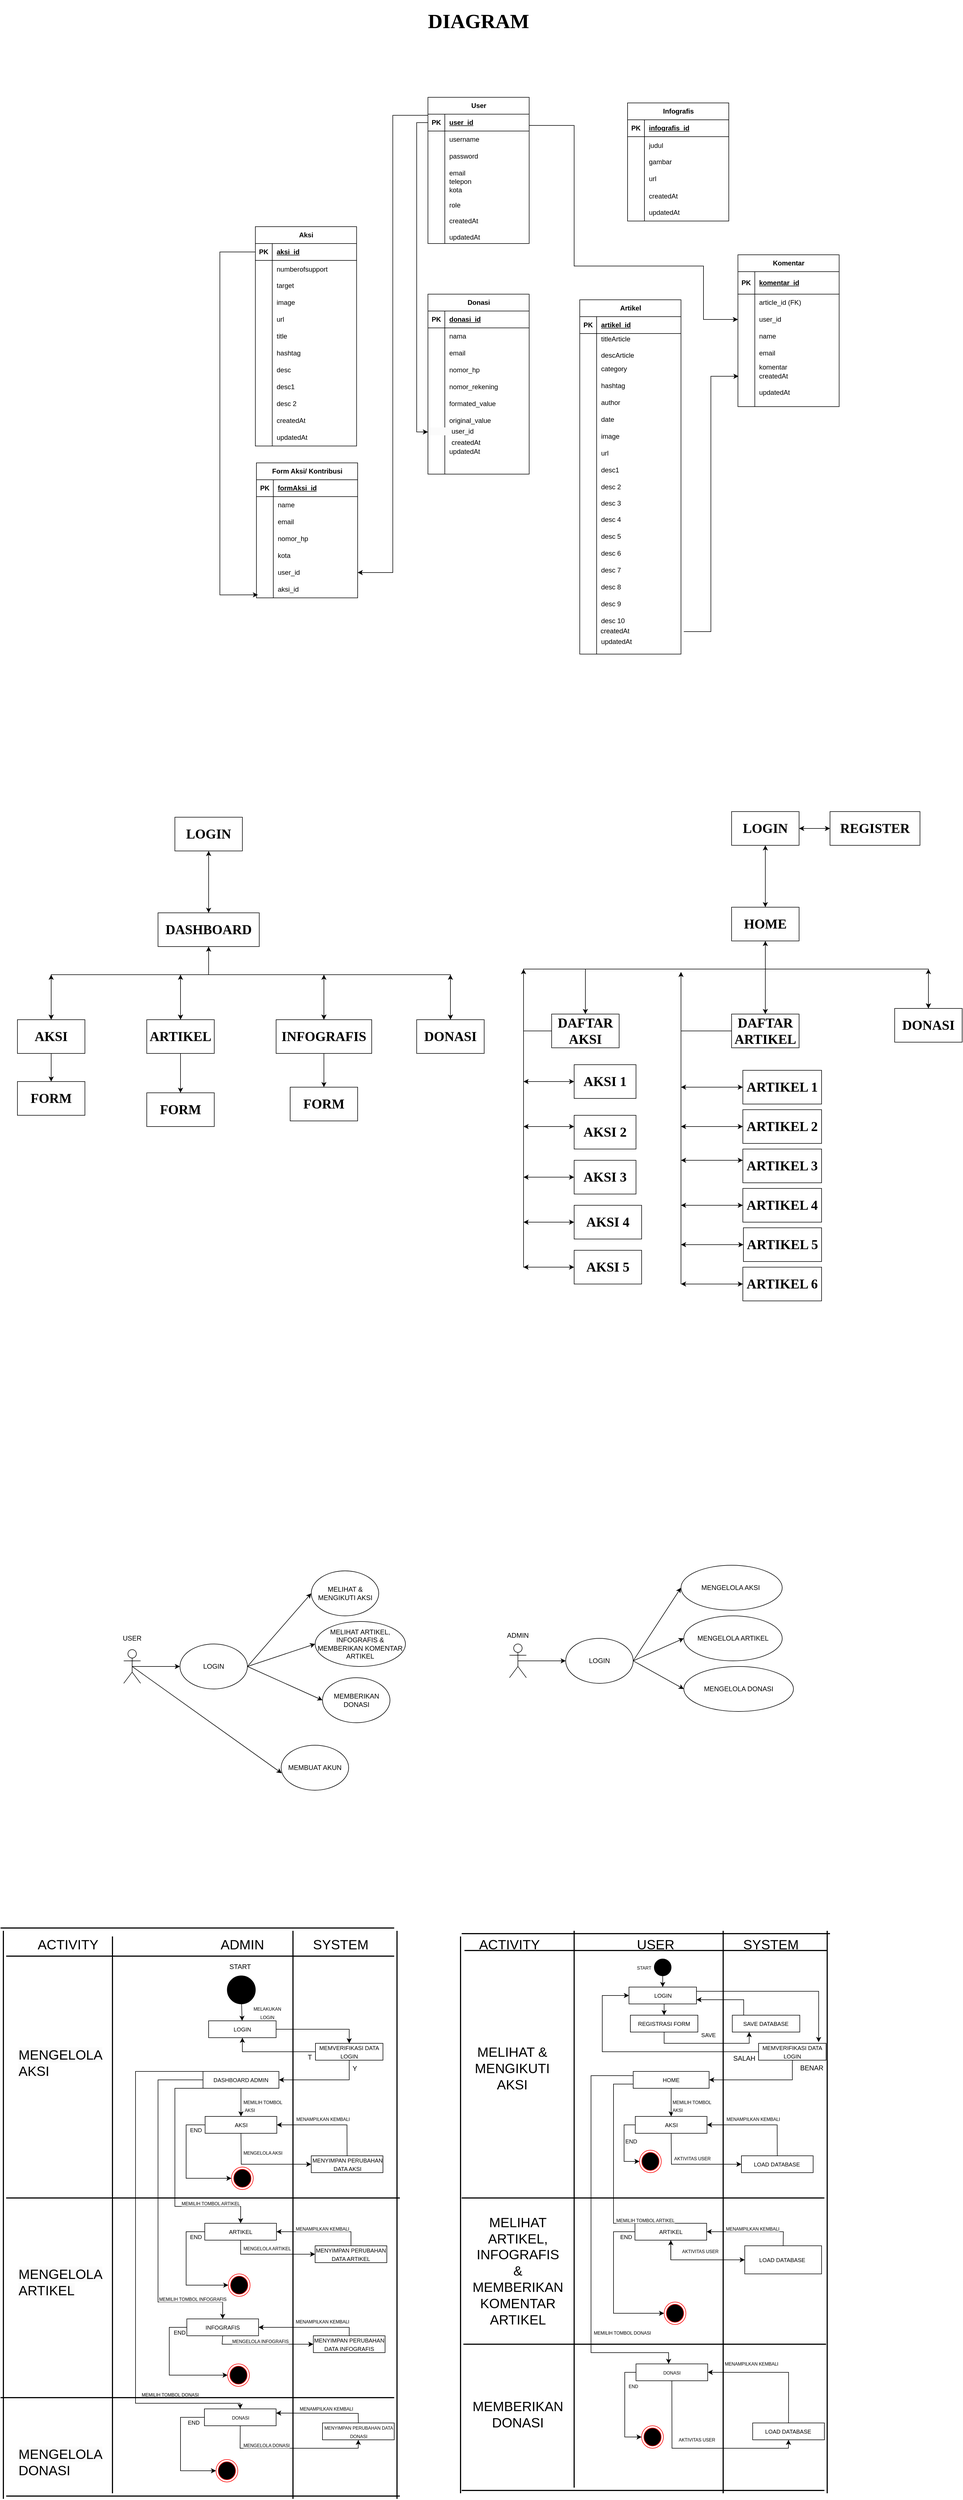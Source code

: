 <mxfile version="21.6.9" type="github">
  <diagram name="Page-1" id="qEmlZQmLzBSCucffJ7fc">
    <mxGraphModel dx="2820" dy="3778" grid="1" gridSize="10" guides="1" tooltips="1" connect="1" arrows="1" fold="1" page="1" pageScale="1" pageWidth="850" pageHeight="1100" math="0" shadow="0">
      <root>
        <mxCell id="0" />
        <mxCell id="1" parent="0" />
        <mxCell id="BNG1utApCZpTlS7-BdFQ-2" value="Artikel" style="shape=table;startSize=30;container=1;collapsible=1;childLayout=tableLayout;fixedRows=1;rowLines=0;fontStyle=1;align=center;resizeLast=1;html=1;" parent="1" vertex="1">
          <mxGeometry x="160" y="-2140" width="180" height="630" as="geometry" />
        </mxCell>
        <mxCell id="BNG1utApCZpTlS7-BdFQ-3" value="" style="shape=tableRow;horizontal=0;startSize=0;swimlaneHead=0;swimlaneBody=0;fillColor=none;collapsible=0;dropTarget=0;points=[[0,0.5],[1,0.5]];portConstraint=eastwest;top=0;left=0;right=0;bottom=1;" parent="BNG1utApCZpTlS7-BdFQ-2" vertex="1">
          <mxGeometry y="30" width="180" height="30" as="geometry" />
        </mxCell>
        <mxCell id="BNG1utApCZpTlS7-BdFQ-4" value="PK" style="shape=partialRectangle;connectable=0;fillColor=none;top=0;left=0;bottom=0;right=0;fontStyle=1;overflow=hidden;whiteSpace=wrap;html=1;" parent="BNG1utApCZpTlS7-BdFQ-3" vertex="1">
          <mxGeometry width="30" height="30" as="geometry">
            <mxRectangle width="30" height="30" as="alternateBounds" />
          </mxGeometry>
        </mxCell>
        <mxCell id="BNG1utApCZpTlS7-BdFQ-5" value="artikel_id" style="shape=partialRectangle;connectable=0;fillColor=none;top=0;left=0;bottom=0;right=0;align=left;spacingLeft=6;fontStyle=5;overflow=hidden;whiteSpace=wrap;html=1;" parent="BNG1utApCZpTlS7-BdFQ-3" vertex="1">
          <mxGeometry x="30" width="150" height="30" as="geometry">
            <mxRectangle width="150" height="30" as="alternateBounds" />
          </mxGeometry>
        </mxCell>
        <mxCell id="BNG1utApCZpTlS7-BdFQ-6" style="shape=tableRow;horizontal=0;startSize=0;swimlaneHead=0;swimlaneBody=0;fillColor=none;collapsible=0;dropTarget=0;points=[[0,0.5],[1,0.5]];portConstraint=eastwest;top=0;left=0;right=0;bottom=0;" parent="BNG1utApCZpTlS7-BdFQ-2" vertex="1">
          <mxGeometry y="60" width="180" height="48" as="geometry" />
        </mxCell>
        <mxCell id="BNG1utApCZpTlS7-BdFQ-7" style="shape=partialRectangle;connectable=0;fillColor=none;top=0;left=0;bottom=0;right=0;editable=1;overflow=hidden;whiteSpace=wrap;html=1;" parent="BNG1utApCZpTlS7-BdFQ-6" vertex="1">
          <mxGeometry width="30" height="48" as="geometry">
            <mxRectangle width="30" height="48" as="alternateBounds" />
          </mxGeometry>
        </mxCell>
        <mxCell id="BNG1utApCZpTlS7-BdFQ-8" value="titleArticle&lt;br&gt;&lt;br&gt;descArticle" style="shape=partialRectangle;connectable=0;fillColor=none;top=0;left=0;bottom=0;right=0;align=left;spacingLeft=6;overflow=hidden;whiteSpace=wrap;html=1;" parent="BNG1utApCZpTlS7-BdFQ-6" vertex="1">
          <mxGeometry x="30" width="150" height="48" as="geometry">
            <mxRectangle width="150" height="48" as="alternateBounds" />
          </mxGeometry>
        </mxCell>
        <mxCell id="BNG1utApCZpTlS7-BdFQ-9" style="shape=tableRow;horizontal=0;startSize=0;swimlaneHead=0;swimlaneBody=0;fillColor=none;collapsible=0;dropTarget=0;points=[[0,0.5],[1,0.5]];portConstraint=eastwest;top=0;left=0;right=0;bottom=0;" parent="BNG1utApCZpTlS7-BdFQ-2" vertex="1">
          <mxGeometry y="108" width="180" height="30" as="geometry" />
        </mxCell>
        <mxCell id="BNG1utApCZpTlS7-BdFQ-10" style="shape=partialRectangle;connectable=0;fillColor=none;top=0;left=0;bottom=0;right=0;editable=1;overflow=hidden;whiteSpace=wrap;html=1;" parent="BNG1utApCZpTlS7-BdFQ-9" vertex="1">
          <mxGeometry width="30" height="30" as="geometry">
            <mxRectangle width="30" height="30" as="alternateBounds" />
          </mxGeometry>
        </mxCell>
        <mxCell id="BNG1utApCZpTlS7-BdFQ-11" value="category" style="shape=partialRectangle;connectable=0;fillColor=none;top=0;left=0;bottom=0;right=0;align=left;spacingLeft=6;overflow=hidden;whiteSpace=wrap;html=1;" parent="BNG1utApCZpTlS7-BdFQ-9" vertex="1">
          <mxGeometry x="30" width="150" height="30" as="geometry">
            <mxRectangle width="150" height="30" as="alternateBounds" />
          </mxGeometry>
        </mxCell>
        <mxCell id="BNG1utApCZpTlS7-BdFQ-12" value="" style="shape=tableRow;horizontal=0;startSize=0;swimlaneHead=0;swimlaneBody=0;fillColor=none;collapsible=0;dropTarget=0;points=[[0,0.5],[1,0.5]];portConstraint=eastwest;top=0;left=0;right=0;bottom=0;" parent="BNG1utApCZpTlS7-BdFQ-2" vertex="1">
          <mxGeometry y="138" width="180" height="30" as="geometry" />
        </mxCell>
        <mxCell id="BNG1utApCZpTlS7-BdFQ-13" value="" style="shape=partialRectangle;connectable=0;fillColor=none;top=0;left=0;bottom=0;right=0;editable=1;overflow=hidden;whiteSpace=wrap;html=1;" parent="BNG1utApCZpTlS7-BdFQ-12" vertex="1">
          <mxGeometry width="30" height="30" as="geometry">
            <mxRectangle width="30" height="30" as="alternateBounds" />
          </mxGeometry>
        </mxCell>
        <mxCell id="BNG1utApCZpTlS7-BdFQ-14" value="hashtag" style="shape=partialRectangle;connectable=0;fillColor=none;top=0;left=0;bottom=0;right=0;align=left;spacingLeft=6;overflow=hidden;whiteSpace=wrap;html=1;" parent="BNG1utApCZpTlS7-BdFQ-12" vertex="1">
          <mxGeometry x="30" width="150" height="30" as="geometry">
            <mxRectangle width="150" height="30" as="alternateBounds" />
          </mxGeometry>
        </mxCell>
        <mxCell id="BNG1utApCZpTlS7-BdFQ-15" value="" style="shape=tableRow;horizontal=0;startSize=0;swimlaneHead=0;swimlaneBody=0;fillColor=none;collapsible=0;dropTarget=0;points=[[0,0.5],[1,0.5]];portConstraint=eastwest;top=0;left=0;right=0;bottom=0;" parent="BNG1utApCZpTlS7-BdFQ-2" vertex="1">
          <mxGeometry y="168" width="180" height="30" as="geometry" />
        </mxCell>
        <mxCell id="BNG1utApCZpTlS7-BdFQ-16" value="" style="shape=partialRectangle;connectable=0;fillColor=none;top=0;left=0;bottom=0;right=0;editable=1;overflow=hidden;whiteSpace=wrap;html=1;" parent="BNG1utApCZpTlS7-BdFQ-15" vertex="1">
          <mxGeometry width="30" height="30" as="geometry">
            <mxRectangle width="30" height="30" as="alternateBounds" />
          </mxGeometry>
        </mxCell>
        <mxCell id="BNG1utApCZpTlS7-BdFQ-17" value="author" style="shape=partialRectangle;connectable=0;fillColor=none;top=0;left=0;bottom=0;right=0;align=left;spacingLeft=6;overflow=hidden;whiteSpace=wrap;html=1;" parent="BNG1utApCZpTlS7-BdFQ-15" vertex="1">
          <mxGeometry x="30" width="150" height="30" as="geometry">
            <mxRectangle width="150" height="30" as="alternateBounds" />
          </mxGeometry>
        </mxCell>
        <mxCell id="BNG1utApCZpTlS7-BdFQ-18" style="shape=tableRow;horizontal=0;startSize=0;swimlaneHead=0;swimlaneBody=0;fillColor=none;collapsible=0;dropTarget=0;points=[[0,0.5],[1,0.5]];portConstraint=eastwest;top=0;left=0;right=0;bottom=0;" parent="BNG1utApCZpTlS7-BdFQ-2" vertex="1">
          <mxGeometry y="198" width="180" height="30" as="geometry" />
        </mxCell>
        <mxCell id="BNG1utApCZpTlS7-BdFQ-19" style="shape=partialRectangle;connectable=0;fillColor=none;top=0;left=0;bottom=0;right=0;editable=1;overflow=hidden;whiteSpace=wrap;html=1;" parent="BNG1utApCZpTlS7-BdFQ-18" vertex="1">
          <mxGeometry width="30" height="30" as="geometry">
            <mxRectangle width="30" height="30" as="alternateBounds" />
          </mxGeometry>
        </mxCell>
        <mxCell id="BNG1utApCZpTlS7-BdFQ-20" value="date" style="shape=partialRectangle;connectable=0;fillColor=none;top=0;left=0;bottom=0;right=0;align=left;spacingLeft=6;overflow=hidden;whiteSpace=wrap;html=1;" parent="BNG1utApCZpTlS7-BdFQ-18" vertex="1">
          <mxGeometry x="30" width="150" height="30" as="geometry">
            <mxRectangle width="150" height="30" as="alternateBounds" />
          </mxGeometry>
        </mxCell>
        <mxCell id="BNG1utApCZpTlS7-BdFQ-21" value="" style="shape=tableRow;horizontal=0;startSize=0;swimlaneHead=0;swimlaneBody=0;fillColor=none;collapsible=0;dropTarget=0;points=[[0,0.5],[1,0.5]];portConstraint=eastwest;top=0;left=0;right=0;bottom=0;" parent="BNG1utApCZpTlS7-BdFQ-2" vertex="1">
          <mxGeometry y="228" width="180" height="30" as="geometry" />
        </mxCell>
        <mxCell id="BNG1utApCZpTlS7-BdFQ-22" value="" style="shape=partialRectangle;connectable=0;fillColor=none;top=0;left=0;bottom=0;right=0;editable=1;overflow=hidden;whiteSpace=wrap;html=1;" parent="BNG1utApCZpTlS7-BdFQ-21" vertex="1">
          <mxGeometry width="30" height="30" as="geometry">
            <mxRectangle width="30" height="30" as="alternateBounds" />
          </mxGeometry>
        </mxCell>
        <mxCell id="BNG1utApCZpTlS7-BdFQ-23" value="image" style="shape=partialRectangle;connectable=0;fillColor=none;top=0;left=0;bottom=0;right=0;align=left;spacingLeft=6;overflow=hidden;whiteSpace=wrap;html=1;" parent="BNG1utApCZpTlS7-BdFQ-21" vertex="1">
          <mxGeometry x="30" width="150" height="30" as="geometry">
            <mxRectangle width="150" height="30" as="alternateBounds" />
          </mxGeometry>
        </mxCell>
        <mxCell id="BNG1utApCZpTlS7-BdFQ-24" style="shape=tableRow;horizontal=0;startSize=0;swimlaneHead=0;swimlaneBody=0;fillColor=none;collapsible=0;dropTarget=0;points=[[0,0.5],[1,0.5]];portConstraint=eastwest;top=0;left=0;right=0;bottom=0;" parent="BNG1utApCZpTlS7-BdFQ-2" vertex="1">
          <mxGeometry y="258" width="180" height="30" as="geometry" />
        </mxCell>
        <mxCell id="BNG1utApCZpTlS7-BdFQ-25" style="shape=partialRectangle;connectable=0;fillColor=none;top=0;left=0;bottom=0;right=0;editable=1;overflow=hidden;whiteSpace=wrap;html=1;" parent="BNG1utApCZpTlS7-BdFQ-24" vertex="1">
          <mxGeometry width="30" height="30" as="geometry">
            <mxRectangle width="30" height="30" as="alternateBounds" />
          </mxGeometry>
        </mxCell>
        <mxCell id="BNG1utApCZpTlS7-BdFQ-26" value="url" style="shape=partialRectangle;connectable=0;fillColor=none;top=0;left=0;bottom=0;right=0;align=left;spacingLeft=6;overflow=hidden;whiteSpace=wrap;html=1;" parent="BNG1utApCZpTlS7-BdFQ-24" vertex="1">
          <mxGeometry x="30" width="150" height="30" as="geometry">
            <mxRectangle width="150" height="30" as="alternateBounds" />
          </mxGeometry>
        </mxCell>
        <mxCell id="BNG1utApCZpTlS7-BdFQ-27" style="shape=tableRow;horizontal=0;startSize=0;swimlaneHead=0;swimlaneBody=0;fillColor=none;collapsible=0;dropTarget=0;points=[[0,0.5],[1,0.5]];portConstraint=eastwest;top=0;left=0;right=0;bottom=0;" parent="BNG1utApCZpTlS7-BdFQ-2" vertex="1">
          <mxGeometry y="288" width="180" height="30" as="geometry" />
        </mxCell>
        <mxCell id="BNG1utApCZpTlS7-BdFQ-28" style="shape=partialRectangle;connectable=0;fillColor=none;top=0;left=0;bottom=0;right=0;editable=1;overflow=hidden;whiteSpace=wrap;html=1;" parent="BNG1utApCZpTlS7-BdFQ-27" vertex="1">
          <mxGeometry width="30" height="30" as="geometry">
            <mxRectangle width="30" height="30" as="alternateBounds" />
          </mxGeometry>
        </mxCell>
        <mxCell id="BNG1utApCZpTlS7-BdFQ-29" value="desc1" style="shape=partialRectangle;connectable=0;fillColor=none;top=0;left=0;bottom=0;right=0;align=left;spacingLeft=6;overflow=hidden;whiteSpace=wrap;html=1;" parent="BNG1utApCZpTlS7-BdFQ-27" vertex="1">
          <mxGeometry x="30" width="150" height="30" as="geometry">
            <mxRectangle width="150" height="30" as="alternateBounds" />
          </mxGeometry>
        </mxCell>
        <mxCell id="BNG1utApCZpTlS7-BdFQ-30" style="shape=tableRow;horizontal=0;startSize=0;swimlaneHead=0;swimlaneBody=0;fillColor=none;collapsible=0;dropTarget=0;points=[[0,0.5],[1,0.5]];portConstraint=eastwest;top=0;left=0;right=0;bottom=0;" parent="BNG1utApCZpTlS7-BdFQ-2" vertex="1">
          <mxGeometry y="318" width="180" height="30" as="geometry" />
        </mxCell>
        <mxCell id="BNG1utApCZpTlS7-BdFQ-31" style="shape=partialRectangle;connectable=0;fillColor=none;top=0;left=0;bottom=0;right=0;editable=1;overflow=hidden;whiteSpace=wrap;html=1;" parent="BNG1utApCZpTlS7-BdFQ-30" vertex="1">
          <mxGeometry width="30" height="30" as="geometry">
            <mxRectangle width="30" height="30" as="alternateBounds" />
          </mxGeometry>
        </mxCell>
        <mxCell id="BNG1utApCZpTlS7-BdFQ-32" value="desc 2" style="shape=partialRectangle;connectable=0;fillColor=none;top=0;left=0;bottom=0;right=0;align=left;spacingLeft=6;overflow=hidden;whiteSpace=wrap;html=1;" parent="BNG1utApCZpTlS7-BdFQ-30" vertex="1">
          <mxGeometry x="30" width="150" height="30" as="geometry">
            <mxRectangle width="150" height="30" as="alternateBounds" />
          </mxGeometry>
        </mxCell>
        <mxCell id="BNG1utApCZpTlS7-BdFQ-33" style="shape=tableRow;horizontal=0;startSize=0;swimlaneHead=0;swimlaneBody=0;fillColor=none;collapsible=0;dropTarget=0;points=[[0,0.5],[1,0.5]];portConstraint=eastwest;top=0;left=0;right=0;bottom=0;" parent="BNG1utApCZpTlS7-BdFQ-2" vertex="1">
          <mxGeometry y="348" width="180" height="28" as="geometry" />
        </mxCell>
        <mxCell id="BNG1utApCZpTlS7-BdFQ-34" style="shape=partialRectangle;connectable=0;fillColor=none;top=0;left=0;bottom=0;right=0;editable=1;overflow=hidden;whiteSpace=wrap;html=1;" parent="BNG1utApCZpTlS7-BdFQ-33" vertex="1">
          <mxGeometry width="30" height="28" as="geometry">
            <mxRectangle width="30" height="28" as="alternateBounds" />
          </mxGeometry>
        </mxCell>
        <mxCell id="BNG1utApCZpTlS7-BdFQ-35" value="desc 3" style="shape=partialRectangle;connectable=0;fillColor=none;top=0;left=0;bottom=0;right=0;align=left;spacingLeft=6;overflow=hidden;whiteSpace=wrap;html=1;" parent="BNG1utApCZpTlS7-BdFQ-33" vertex="1">
          <mxGeometry x="30" width="150" height="28" as="geometry">
            <mxRectangle width="150" height="28" as="alternateBounds" />
          </mxGeometry>
        </mxCell>
        <mxCell id="BNG1utApCZpTlS7-BdFQ-36" style="shape=tableRow;horizontal=0;startSize=0;swimlaneHead=0;swimlaneBody=0;fillColor=none;collapsible=0;dropTarget=0;points=[[0,0.5],[1,0.5]];portConstraint=eastwest;top=0;left=0;right=0;bottom=0;" parent="BNG1utApCZpTlS7-BdFQ-2" vertex="1">
          <mxGeometry y="376" width="180" height="30" as="geometry" />
        </mxCell>
        <mxCell id="BNG1utApCZpTlS7-BdFQ-37" style="shape=partialRectangle;connectable=0;fillColor=none;top=0;left=0;bottom=0;right=0;editable=1;overflow=hidden;whiteSpace=wrap;html=1;" parent="BNG1utApCZpTlS7-BdFQ-36" vertex="1">
          <mxGeometry width="30" height="30" as="geometry">
            <mxRectangle width="30" height="30" as="alternateBounds" />
          </mxGeometry>
        </mxCell>
        <mxCell id="BNG1utApCZpTlS7-BdFQ-38" value="desc 4" style="shape=partialRectangle;connectable=0;fillColor=none;top=0;left=0;bottom=0;right=0;align=left;spacingLeft=6;overflow=hidden;whiteSpace=wrap;html=1;" parent="BNG1utApCZpTlS7-BdFQ-36" vertex="1">
          <mxGeometry x="30" width="150" height="30" as="geometry">
            <mxRectangle width="150" height="30" as="alternateBounds" />
          </mxGeometry>
        </mxCell>
        <mxCell id="BNG1utApCZpTlS7-BdFQ-39" style="shape=tableRow;horizontal=0;startSize=0;swimlaneHead=0;swimlaneBody=0;fillColor=none;collapsible=0;dropTarget=0;points=[[0,0.5],[1,0.5]];portConstraint=eastwest;top=0;left=0;right=0;bottom=0;" parent="BNG1utApCZpTlS7-BdFQ-2" vertex="1">
          <mxGeometry y="406" width="180" height="30" as="geometry" />
        </mxCell>
        <mxCell id="BNG1utApCZpTlS7-BdFQ-40" style="shape=partialRectangle;connectable=0;fillColor=none;top=0;left=0;bottom=0;right=0;editable=1;overflow=hidden;whiteSpace=wrap;html=1;" parent="BNG1utApCZpTlS7-BdFQ-39" vertex="1">
          <mxGeometry width="30" height="30" as="geometry">
            <mxRectangle width="30" height="30" as="alternateBounds" />
          </mxGeometry>
        </mxCell>
        <mxCell id="BNG1utApCZpTlS7-BdFQ-41" value="desc 5" style="shape=partialRectangle;connectable=0;fillColor=none;top=0;left=0;bottom=0;right=0;align=left;spacingLeft=6;overflow=hidden;whiteSpace=wrap;html=1;" parent="BNG1utApCZpTlS7-BdFQ-39" vertex="1">
          <mxGeometry x="30" width="150" height="30" as="geometry">
            <mxRectangle width="150" height="30" as="alternateBounds" />
          </mxGeometry>
        </mxCell>
        <mxCell id="BNG1utApCZpTlS7-BdFQ-42" style="shape=tableRow;horizontal=0;startSize=0;swimlaneHead=0;swimlaneBody=0;fillColor=none;collapsible=0;dropTarget=0;points=[[0,0.5],[1,0.5]];portConstraint=eastwest;top=0;left=0;right=0;bottom=0;" parent="BNG1utApCZpTlS7-BdFQ-2" vertex="1">
          <mxGeometry y="436" width="180" height="30" as="geometry" />
        </mxCell>
        <mxCell id="BNG1utApCZpTlS7-BdFQ-43" style="shape=partialRectangle;connectable=0;fillColor=none;top=0;left=0;bottom=0;right=0;editable=1;overflow=hidden;whiteSpace=wrap;html=1;" parent="BNG1utApCZpTlS7-BdFQ-42" vertex="1">
          <mxGeometry width="30" height="30" as="geometry">
            <mxRectangle width="30" height="30" as="alternateBounds" />
          </mxGeometry>
        </mxCell>
        <mxCell id="BNG1utApCZpTlS7-BdFQ-44" value="desc 6" style="shape=partialRectangle;connectable=0;fillColor=none;top=0;left=0;bottom=0;right=0;align=left;spacingLeft=6;overflow=hidden;whiteSpace=wrap;html=1;" parent="BNG1utApCZpTlS7-BdFQ-42" vertex="1">
          <mxGeometry x="30" width="150" height="30" as="geometry">
            <mxRectangle width="150" height="30" as="alternateBounds" />
          </mxGeometry>
        </mxCell>
        <mxCell id="BNG1utApCZpTlS7-BdFQ-45" style="shape=tableRow;horizontal=0;startSize=0;swimlaneHead=0;swimlaneBody=0;fillColor=none;collapsible=0;dropTarget=0;points=[[0,0.5],[1,0.5]];portConstraint=eastwest;top=0;left=0;right=0;bottom=0;" parent="BNG1utApCZpTlS7-BdFQ-2" vertex="1">
          <mxGeometry y="466" width="180" height="30" as="geometry" />
        </mxCell>
        <mxCell id="BNG1utApCZpTlS7-BdFQ-46" style="shape=partialRectangle;connectable=0;fillColor=none;top=0;left=0;bottom=0;right=0;editable=1;overflow=hidden;whiteSpace=wrap;html=1;" parent="BNG1utApCZpTlS7-BdFQ-45" vertex="1">
          <mxGeometry width="30" height="30" as="geometry">
            <mxRectangle width="30" height="30" as="alternateBounds" />
          </mxGeometry>
        </mxCell>
        <mxCell id="BNG1utApCZpTlS7-BdFQ-47" value="desc 7" style="shape=partialRectangle;connectable=0;fillColor=none;top=0;left=0;bottom=0;right=0;align=left;spacingLeft=6;overflow=hidden;whiteSpace=wrap;html=1;" parent="BNG1utApCZpTlS7-BdFQ-45" vertex="1">
          <mxGeometry x="30" width="150" height="30" as="geometry">
            <mxRectangle width="150" height="30" as="alternateBounds" />
          </mxGeometry>
        </mxCell>
        <mxCell id="BNG1utApCZpTlS7-BdFQ-48" style="shape=tableRow;horizontal=0;startSize=0;swimlaneHead=0;swimlaneBody=0;fillColor=none;collapsible=0;dropTarget=0;points=[[0,0.5],[1,0.5]];portConstraint=eastwest;top=0;left=0;right=0;bottom=0;" parent="BNG1utApCZpTlS7-BdFQ-2" vertex="1">
          <mxGeometry y="496" width="180" height="30" as="geometry" />
        </mxCell>
        <mxCell id="BNG1utApCZpTlS7-BdFQ-49" style="shape=partialRectangle;connectable=0;fillColor=none;top=0;left=0;bottom=0;right=0;editable=1;overflow=hidden;whiteSpace=wrap;html=1;" parent="BNG1utApCZpTlS7-BdFQ-48" vertex="1">
          <mxGeometry width="30" height="30" as="geometry">
            <mxRectangle width="30" height="30" as="alternateBounds" />
          </mxGeometry>
        </mxCell>
        <mxCell id="BNG1utApCZpTlS7-BdFQ-50" value="desc 8" style="shape=partialRectangle;connectable=0;fillColor=none;top=0;left=0;bottom=0;right=0;align=left;spacingLeft=6;overflow=hidden;whiteSpace=wrap;html=1;" parent="BNG1utApCZpTlS7-BdFQ-48" vertex="1">
          <mxGeometry x="30" width="150" height="30" as="geometry">
            <mxRectangle width="150" height="30" as="alternateBounds" />
          </mxGeometry>
        </mxCell>
        <mxCell id="BNG1utApCZpTlS7-BdFQ-51" style="shape=tableRow;horizontal=0;startSize=0;swimlaneHead=0;swimlaneBody=0;fillColor=none;collapsible=0;dropTarget=0;points=[[0,0.5],[1,0.5]];portConstraint=eastwest;top=0;left=0;right=0;bottom=0;" parent="BNG1utApCZpTlS7-BdFQ-2" vertex="1">
          <mxGeometry y="526" width="180" height="30" as="geometry" />
        </mxCell>
        <mxCell id="BNG1utApCZpTlS7-BdFQ-52" style="shape=partialRectangle;connectable=0;fillColor=none;top=0;left=0;bottom=0;right=0;editable=1;overflow=hidden;whiteSpace=wrap;html=1;" parent="BNG1utApCZpTlS7-BdFQ-51" vertex="1">
          <mxGeometry width="30" height="30" as="geometry">
            <mxRectangle width="30" height="30" as="alternateBounds" />
          </mxGeometry>
        </mxCell>
        <mxCell id="BNG1utApCZpTlS7-BdFQ-53" value="desc 9" style="shape=partialRectangle;connectable=0;fillColor=none;top=0;left=0;bottom=0;right=0;align=left;spacingLeft=6;overflow=hidden;whiteSpace=wrap;html=1;" parent="BNG1utApCZpTlS7-BdFQ-51" vertex="1">
          <mxGeometry x="30" width="150" height="30" as="geometry">
            <mxRectangle width="150" height="30" as="alternateBounds" />
          </mxGeometry>
        </mxCell>
        <mxCell id="BNG1utApCZpTlS7-BdFQ-54" style="shape=tableRow;horizontal=0;startSize=0;swimlaneHead=0;swimlaneBody=0;fillColor=none;collapsible=0;dropTarget=0;points=[[0,0.5],[1,0.5]];portConstraint=eastwest;top=0;left=0;right=0;bottom=0;" parent="BNG1utApCZpTlS7-BdFQ-2" vertex="1">
          <mxGeometry y="556" width="180" height="30" as="geometry" />
        </mxCell>
        <mxCell id="BNG1utApCZpTlS7-BdFQ-55" style="shape=partialRectangle;connectable=0;fillColor=none;top=0;left=0;bottom=0;right=0;editable=1;overflow=hidden;whiteSpace=wrap;html=1;" parent="BNG1utApCZpTlS7-BdFQ-54" vertex="1">
          <mxGeometry width="30" height="30" as="geometry">
            <mxRectangle width="30" height="30" as="alternateBounds" />
          </mxGeometry>
        </mxCell>
        <mxCell id="BNG1utApCZpTlS7-BdFQ-56" value="desc 10" style="shape=partialRectangle;connectable=0;fillColor=none;top=0;left=0;bottom=0;right=0;align=left;spacingLeft=6;overflow=hidden;whiteSpace=wrap;html=1;" parent="BNG1utApCZpTlS7-BdFQ-54" vertex="1">
          <mxGeometry x="30" width="150" height="30" as="geometry">
            <mxRectangle width="150" height="30" as="alternateBounds" />
          </mxGeometry>
        </mxCell>
        <mxCell id="BNG1utApCZpTlS7-BdFQ-57" style="shape=tableRow;horizontal=0;startSize=0;swimlaneHead=0;swimlaneBody=0;fillColor=none;collapsible=0;dropTarget=0;points=[[0,0.5],[1,0.5]];portConstraint=eastwest;top=0;left=0;right=0;bottom=0;" parent="BNG1utApCZpTlS7-BdFQ-2" vertex="1">
          <mxGeometry y="586" width="180" height="44" as="geometry" />
        </mxCell>
        <mxCell id="BNG1utApCZpTlS7-BdFQ-58" style="shape=partialRectangle;connectable=0;fillColor=none;top=0;left=0;bottom=0;right=0;editable=1;overflow=hidden;whiteSpace=wrap;html=1;" parent="BNG1utApCZpTlS7-BdFQ-57" vertex="1">
          <mxGeometry width="30" height="44" as="geometry">
            <mxRectangle width="30" height="44" as="alternateBounds" />
          </mxGeometry>
        </mxCell>
        <mxCell id="BNG1utApCZpTlS7-BdFQ-59" value="updatedAt" style="shape=partialRectangle;connectable=0;fillColor=none;top=0;left=0;bottom=0;right=0;align=left;spacingLeft=6;overflow=hidden;whiteSpace=wrap;html=1;" parent="BNG1utApCZpTlS7-BdFQ-57" vertex="1">
          <mxGeometry x="30" width="150" height="44" as="geometry">
            <mxRectangle width="150" height="44" as="alternateBounds" />
          </mxGeometry>
        </mxCell>
        <mxCell id="BNG1utApCZpTlS7-BdFQ-60" value="User" style="shape=table;startSize=30;container=1;collapsible=1;childLayout=tableLayout;fixedRows=1;rowLines=0;fontStyle=1;align=center;resizeLast=1;html=1;" parent="1" vertex="1">
          <mxGeometry x="-110" y="-2500" width="180" height="260" as="geometry" />
        </mxCell>
        <mxCell id="BNG1utApCZpTlS7-BdFQ-61" value="" style="shape=tableRow;horizontal=0;startSize=0;swimlaneHead=0;swimlaneBody=0;fillColor=none;collapsible=0;dropTarget=0;points=[[0,0.5],[1,0.5]];portConstraint=eastwest;top=0;left=0;right=0;bottom=1;" parent="BNG1utApCZpTlS7-BdFQ-60" vertex="1">
          <mxGeometry y="30" width="180" height="30" as="geometry" />
        </mxCell>
        <mxCell id="BNG1utApCZpTlS7-BdFQ-62" value="PK" style="shape=partialRectangle;connectable=0;fillColor=none;top=0;left=0;bottom=0;right=0;fontStyle=1;overflow=hidden;whiteSpace=wrap;html=1;" parent="BNG1utApCZpTlS7-BdFQ-61" vertex="1">
          <mxGeometry width="30" height="30" as="geometry">
            <mxRectangle width="30" height="30" as="alternateBounds" />
          </mxGeometry>
        </mxCell>
        <mxCell id="BNG1utApCZpTlS7-BdFQ-63" value="user_id" style="shape=partialRectangle;connectable=0;fillColor=none;top=0;left=0;bottom=0;right=0;align=left;spacingLeft=6;fontStyle=5;overflow=hidden;whiteSpace=wrap;html=1;" parent="BNG1utApCZpTlS7-BdFQ-61" vertex="1">
          <mxGeometry x="30" width="150" height="30" as="geometry">
            <mxRectangle width="150" height="30" as="alternateBounds" />
          </mxGeometry>
        </mxCell>
        <mxCell id="BNG1utApCZpTlS7-BdFQ-64" value="" style="shape=tableRow;horizontal=0;startSize=0;swimlaneHead=0;swimlaneBody=0;fillColor=none;collapsible=0;dropTarget=0;points=[[0,0.5],[1,0.5]];portConstraint=eastwest;top=0;left=0;right=0;bottom=0;" parent="BNG1utApCZpTlS7-BdFQ-60" vertex="1">
          <mxGeometry y="60" width="180" height="30" as="geometry" />
        </mxCell>
        <mxCell id="BNG1utApCZpTlS7-BdFQ-65" value="" style="shape=partialRectangle;connectable=0;fillColor=none;top=0;left=0;bottom=0;right=0;editable=1;overflow=hidden;whiteSpace=wrap;html=1;" parent="BNG1utApCZpTlS7-BdFQ-64" vertex="1">
          <mxGeometry width="30" height="30" as="geometry">
            <mxRectangle width="30" height="30" as="alternateBounds" />
          </mxGeometry>
        </mxCell>
        <mxCell id="BNG1utApCZpTlS7-BdFQ-66" value="username" style="shape=partialRectangle;connectable=0;fillColor=none;top=0;left=0;bottom=0;right=0;align=left;spacingLeft=6;overflow=hidden;whiteSpace=wrap;html=1;" parent="BNG1utApCZpTlS7-BdFQ-64" vertex="1">
          <mxGeometry x="30" width="150" height="30" as="geometry">
            <mxRectangle width="150" height="30" as="alternateBounds" />
          </mxGeometry>
        </mxCell>
        <mxCell id="BNG1utApCZpTlS7-BdFQ-70" value="" style="shape=tableRow;horizontal=0;startSize=0;swimlaneHead=0;swimlaneBody=0;fillColor=none;collapsible=0;dropTarget=0;points=[[0,0.5],[1,0.5]];portConstraint=eastwest;top=0;left=0;right=0;bottom=0;" parent="BNG1utApCZpTlS7-BdFQ-60" vertex="1">
          <mxGeometry y="90" width="180" height="30" as="geometry" />
        </mxCell>
        <mxCell id="BNG1utApCZpTlS7-BdFQ-71" value="" style="shape=partialRectangle;connectable=0;fillColor=none;top=0;left=0;bottom=0;right=0;editable=1;overflow=hidden;whiteSpace=wrap;html=1;" parent="BNG1utApCZpTlS7-BdFQ-70" vertex="1">
          <mxGeometry width="30" height="30" as="geometry">
            <mxRectangle width="30" height="30" as="alternateBounds" />
          </mxGeometry>
        </mxCell>
        <mxCell id="BNG1utApCZpTlS7-BdFQ-72" value="password" style="shape=partialRectangle;connectable=0;fillColor=none;top=0;left=0;bottom=0;right=0;align=left;spacingLeft=6;overflow=hidden;whiteSpace=wrap;html=1;" parent="BNG1utApCZpTlS7-BdFQ-70" vertex="1">
          <mxGeometry x="30" width="150" height="30" as="geometry">
            <mxRectangle width="150" height="30" as="alternateBounds" />
          </mxGeometry>
        </mxCell>
        <mxCell id="BNG1utApCZpTlS7-BdFQ-67" value="" style="shape=tableRow;horizontal=0;startSize=0;swimlaneHead=0;swimlaneBody=0;fillColor=none;collapsible=0;dropTarget=0;points=[[0,0.5],[1,0.5]];portConstraint=eastwest;top=0;left=0;right=0;bottom=0;" parent="BNG1utApCZpTlS7-BdFQ-60" vertex="1">
          <mxGeometry y="120" width="180" height="30" as="geometry" />
        </mxCell>
        <mxCell id="BNG1utApCZpTlS7-BdFQ-68" value="" style="shape=partialRectangle;connectable=0;fillColor=none;top=0;left=0;bottom=0;right=0;editable=1;overflow=hidden;whiteSpace=wrap;html=1;" parent="BNG1utApCZpTlS7-BdFQ-67" vertex="1">
          <mxGeometry width="30" height="30" as="geometry">
            <mxRectangle width="30" height="30" as="alternateBounds" />
          </mxGeometry>
        </mxCell>
        <mxCell id="BNG1utApCZpTlS7-BdFQ-69" value="email" style="shape=partialRectangle;connectable=0;fillColor=none;top=0;left=0;bottom=0;right=0;align=left;spacingLeft=6;overflow=hidden;whiteSpace=wrap;html=1;" parent="BNG1utApCZpTlS7-BdFQ-67" vertex="1">
          <mxGeometry x="30" width="150" height="30" as="geometry">
            <mxRectangle width="150" height="30" as="alternateBounds" />
          </mxGeometry>
        </mxCell>
        <mxCell id="BNG1utApCZpTlS7-BdFQ-76" style="shape=tableRow;horizontal=0;startSize=0;swimlaneHead=0;swimlaneBody=0;fillColor=none;collapsible=0;dropTarget=0;points=[[0,0.5],[1,0.5]];portConstraint=eastwest;top=0;left=0;right=0;bottom=0;" parent="BNG1utApCZpTlS7-BdFQ-60" vertex="1">
          <mxGeometry y="150" width="180" height="30" as="geometry" />
        </mxCell>
        <mxCell id="BNG1utApCZpTlS7-BdFQ-77" style="shape=partialRectangle;connectable=0;fillColor=none;top=0;left=0;bottom=0;right=0;editable=1;overflow=hidden;whiteSpace=wrap;html=1;" parent="BNG1utApCZpTlS7-BdFQ-76" vertex="1">
          <mxGeometry width="30" height="30" as="geometry">
            <mxRectangle width="30" height="30" as="alternateBounds" />
          </mxGeometry>
        </mxCell>
        <mxCell id="BNG1utApCZpTlS7-BdFQ-78" value="kota" style="shape=partialRectangle;connectable=0;fillColor=none;top=0;left=0;bottom=0;right=0;align=left;spacingLeft=6;overflow=hidden;whiteSpace=wrap;html=1;" parent="BNG1utApCZpTlS7-BdFQ-76" vertex="1">
          <mxGeometry x="30" width="150" height="30" as="geometry">
            <mxRectangle width="150" height="30" as="alternateBounds" />
          </mxGeometry>
        </mxCell>
        <mxCell id="BNG1utApCZpTlS7-BdFQ-79" style="shape=tableRow;horizontal=0;startSize=0;swimlaneHead=0;swimlaneBody=0;fillColor=none;collapsible=0;dropTarget=0;points=[[0,0.5],[1,0.5]];portConstraint=eastwest;top=0;left=0;right=0;bottom=0;" parent="BNG1utApCZpTlS7-BdFQ-60" vertex="1">
          <mxGeometry y="180" width="180" height="80" as="geometry" />
        </mxCell>
        <mxCell id="BNG1utApCZpTlS7-BdFQ-80" style="shape=partialRectangle;connectable=0;fillColor=none;top=0;left=0;bottom=0;right=0;editable=1;overflow=hidden;whiteSpace=wrap;html=1;" parent="BNG1utApCZpTlS7-BdFQ-79" vertex="1">
          <mxGeometry width="30" height="80" as="geometry">
            <mxRectangle width="30" height="80" as="alternateBounds" />
          </mxGeometry>
        </mxCell>
        <mxCell id="BNG1utApCZpTlS7-BdFQ-81" value="role&lt;br&gt;&lt;br&gt;createdAt&lt;br&gt;&lt;br&gt;updatedAt" style="shape=partialRectangle;connectable=0;fillColor=none;top=0;left=0;bottom=0;right=0;align=left;spacingLeft=6;overflow=hidden;whiteSpace=wrap;html=1;" parent="BNG1utApCZpTlS7-BdFQ-79" vertex="1">
          <mxGeometry x="30" width="150" height="80" as="geometry">
            <mxRectangle width="150" height="80" as="alternateBounds" />
          </mxGeometry>
        </mxCell>
        <mxCell id="BNG1utApCZpTlS7-BdFQ-82" value="telepon" style="shape=partialRectangle;connectable=0;fillColor=none;top=0;left=0;bottom=0;right=0;align=left;spacingLeft=6;overflow=hidden;whiteSpace=wrap;html=1;" parent="1" vertex="1">
          <mxGeometry x="-80" y="-2360" width="150" height="20" as="geometry">
            <mxRectangle width="150" height="30" as="alternateBounds" />
          </mxGeometry>
        </mxCell>
        <mxCell id="BNG1utApCZpTlS7-BdFQ-83" value="Aksi" style="shape=table;startSize=30;container=1;collapsible=1;childLayout=tableLayout;fixedRows=1;rowLines=0;fontStyle=1;align=center;resizeLast=1;html=1;" parent="1" vertex="1">
          <mxGeometry x="-416.87" y="-2270" width="180" height="390" as="geometry" />
        </mxCell>
        <mxCell id="BNG1utApCZpTlS7-BdFQ-84" value="" style="shape=tableRow;horizontal=0;startSize=0;swimlaneHead=0;swimlaneBody=0;fillColor=none;collapsible=0;dropTarget=0;points=[[0,0.5],[1,0.5]];portConstraint=eastwest;top=0;left=0;right=0;bottom=1;" parent="BNG1utApCZpTlS7-BdFQ-83" vertex="1">
          <mxGeometry y="30" width="180" height="30" as="geometry" />
        </mxCell>
        <mxCell id="BNG1utApCZpTlS7-BdFQ-85" value="PK" style="shape=partialRectangle;connectable=0;fillColor=none;top=0;left=0;bottom=0;right=0;fontStyle=1;overflow=hidden;whiteSpace=wrap;html=1;" parent="BNG1utApCZpTlS7-BdFQ-84" vertex="1">
          <mxGeometry width="30" height="30" as="geometry">
            <mxRectangle width="30" height="30" as="alternateBounds" />
          </mxGeometry>
        </mxCell>
        <mxCell id="BNG1utApCZpTlS7-BdFQ-86" value="aksi_id" style="shape=partialRectangle;connectable=0;fillColor=none;top=0;left=0;bottom=0;right=0;align=left;spacingLeft=6;fontStyle=5;overflow=hidden;whiteSpace=wrap;html=1;" parent="BNG1utApCZpTlS7-BdFQ-84" vertex="1">
          <mxGeometry x="30" width="150" height="30" as="geometry">
            <mxRectangle width="150" height="30" as="alternateBounds" />
          </mxGeometry>
        </mxCell>
        <mxCell id="BNG1utApCZpTlS7-BdFQ-87" value="" style="shape=tableRow;horizontal=0;startSize=0;swimlaneHead=0;swimlaneBody=0;fillColor=none;collapsible=0;dropTarget=0;points=[[0,0.5],[1,0.5]];portConstraint=eastwest;top=0;left=0;right=0;bottom=0;" parent="BNG1utApCZpTlS7-BdFQ-83" vertex="1">
          <mxGeometry y="60" width="180" height="60" as="geometry" />
        </mxCell>
        <mxCell id="BNG1utApCZpTlS7-BdFQ-88" value="" style="shape=partialRectangle;connectable=0;fillColor=none;top=0;left=0;bottom=0;right=0;editable=1;overflow=hidden;whiteSpace=wrap;html=1;" parent="BNG1utApCZpTlS7-BdFQ-87" vertex="1">
          <mxGeometry width="30" height="60" as="geometry">
            <mxRectangle width="30" height="60" as="alternateBounds" />
          </mxGeometry>
        </mxCell>
        <mxCell id="BNG1utApCZpTlS7-BdFQ-89" value="numberofsupport&lt;br&gt;&lt;br&gt;target" style="shape=partialRectangle;connectable=0;fillColor=none;top=0;left=0;bottom=0;right=0;align=left;spacingLeft=6;overflow=hidden;whiteSpace=wrap;html=1;" parent="BNG1utApCZpTlS7-BdFQ-87" vertex="1">
          <mxGeometry x="30" width="150" height="60" as="geometry">
            <mxRectangle width="150" height="60" as="alternateBounds" />
          </mxGeometry>
        </mxCell>
        <mxCell id="BNG1utApCZpTlS7-BdFQ-90" value="" style="shape=tableRow;horizontal=0;startSize=0;swimlaneHead=0;swimlaneBody=0;fillColor=none;collapsible=0;dropTarget=0;points=[[0,0.5],[1,0.5]];portConstraint=eastwest;top=0;left=0;right=0;bottom=0;" parent="BNG1utApCZpTlS7-BdFQ-83" vertex="1">
          <mxGeometry y="120" width="180" height="30" as="geometry" />
        </mxCell>
        <mxCell id="BNG1utApCZpTlS7-BdFQ-91" value="" style="shape=partialRectangle;connectable=0;fillColor=none;top=0;left=0;bottom=0;right=0;editable=1;overflow=hidden;whiteSpace=wrap;html=1;" parent="BNG1utApCZpTlS7-BdFQ-90" vertex="1">
          <mxGeometry width="30" height="30" as="geometry">
            <mxRectangle width="30" height="30" as="alternateBounds" />
          </mxGeometry>
        </mxCell>
        <mxCell id="BNG1utApCZpTlS7-BdFQ-92" value="image" style="shape=partialRectangle;connectable=0;fillColor=none;top=0;left=0;bottom=0;right=0;align=left;spacingLeft=6;overflow=hidden;whiteSpace=wrap;html=1;" parent="BNG1utApCZpTlS7-BdFQ-90" vertex="1">
          <mxGeometry x="30" width="150" height="30" as="geometry">
            <mxRectangle width="150" height="30" as="alternateBounds" />
          </mxGeometry>
        </mxCell>
        <mxCell id="BNG1utApCZpTlS7-BdFQ-93" value="" style="shape=tableRow;horizontal=0;startSize=0;swimlaneHead=0;swimlaneBody=0;fillColor=none;collapsible=0;dropTarget=0;points=[[0,0.5],[1,0.5]];portConstraint=eastwest;top=0;left=0;right=0;bottom=0;" parent="BNG1utApCZpTlS7-BdFQ-83" vertex="1">
          <mxGeometry y="150" width="180" height="30" as="geometry" />
        </mxCell>
        <mxCell id="BNG1utApCZpTlS7-BdFQ-94" value="" style="shape=partialRectangle;connectable=0;fillColor=none;top=0;left=0;bottom=0;right=0;editable=1;overflow=hidden;whiteSpace=wrap;html=1;" parent="BNG1utApCZpTlS7-BdFQ-93" vertex="1">
          <mxGeometry width="30" height="30" as="geometry">
            <mxRectangle width="30" height="30" as="alternateBounds" />
          </mxGeometry>
        </mxCell>
        <mxCell id="BNG1utApCZpTlS7-BdFQ-95" value="url" style="shape=partialRectangle;connectable=0;fillColor=none;top=0;left=0;bottom=0;right=0;align=left;spacingLeft=6;overflow=hidden;whiteSpace=wrap;html=1;" parent="BNG1utApCZpTlS7-BdFQ-93" vertex="1">
          <mxGeometry x="30" width="150" height="30" as="geometry">
            <mxRectangle width="150" height="30" as="alternateBounds" />
          </mxGeometry>
        </mxCell>
        <mxCell id="BNG1utApCZpTlS7-BdFQ-96" style="shape=tableRow;horizontal=0;startSize=0;swimlaneHead=0;swimlaneBody=0;fillColor=none;collapsible=0;dropTarget=0;points=[[0,0.5],[1,0.5]];portConstraint=eastwest;top=0;left=0;right=0;bottom=0;" parent="BNG1utApCZpTlS7-BdFQ-83" vertex="1">
          <mxGeometry y="180" width="180" height="30" as="geometry" />
        </mxCell>
        <mxCell id="BNG1utApCZpTlS7-BdFQ-97" style="shape=partialRectangle;connectable=0;fillColor=none;top=0;left=0;bottom=0;right=0;editable=1;overflow=hidden;whiteSpace=wrap;html=1;" parent="BNG1utApCZpTlS7-BdFQ-96" vertex="1">
          <mxGeometry width="30" height="30" as="geometry">
            <mxRectangle width="30" height="30" as="alternateBounds" />
          </mxGeometry>
        </mxCell>
        <mxCell id="BNG1utApCZpTlS7-BdFQ-98" value="title" style="shape=partialRectangle;connectable=0;fillColor=none;top=0;left=0;bottom=0;right=0;align=left;spacingLeft=6;overflow=hidden;whiteSpace=wrap;html=1;" parent="BNG1utApCZpTlS7-BdFQ-96" vertex="1">
          <mxGeometry x="30" width="150" height="30" as="geometry">
            <mxRectangle width="150" height="30" as="alternateBounds" />
          </mxGeometry>
        </mxCell>
        <mxCell id="BNG1utApCZpTlS7-BdFQ-99" style="shape=tableRow;horizontal=0;startSize=0;swimlaneHead=0;swimlaneBody=0;fillColor=none;collapsible=0;dropTarget=0;points=[[0,0.5],[1,0.5]];portConstraint=eastwest;top=0;left=0;right=0;bottom=0;" parent="BNG1utApCZpTlS7-BdFQ-83" vertex="1">
          <mxGeometry y="210" width="180" height="30" as="geometry" />
        </mxCell>
        <mxCell id="BNG1utApCZpTlS7-BdFQ-100" style="shape=partialRectangle;connectable=0;fillColor=none;top=0;left=0;bottom=0;right=0;editable=1;overflow=hidden;whiteSpace=wrap;html=1;" parent="BNG1utApCZpTlS7-BdFQ-99" vertex="1">
          <mxGeometry width="30" height="30" as="geometry">
            <mxRectangle width="30" height="30" as="alternateBounds" />
          </mxGeometry>
        </mxCell>
        <mxCell id="BNG1utApCZpTlS7-BdFQ-101" value="hashtag" style="shape=partialRectangle;connectable=0;fillColor=none;top=0;left=0;bottom=0;right=0;align=left;spacingLeft=6;overflow=hidden;whiteSpace=wrap;html=1;" parent="BNG1utApCZpTlS7-BdFQ-99" vertex="1">
          <mxGeometry x="30" width="150" height="30" as="geometry">
            <mxRectangle width="150" height="30" as="alternateBounds" />
          </mxGeometry>
        </mxCell>
        <mxCell id="BNG1utApCZpTlS7-BdFQ-102" style="shape=tableRow;horizontal=0;startSize=0;swimlaneHead=0;swimlaneBody=0;fillColor=none;collapsible=0;dropTarget=0;points=[[0,0.5],[1,0.5]];portConstraint=eastwest;top=0;left=0;right=0;bottom=0;" parent="BNG1utApCZpTlS7-BdFQ-83" vertex="1">
          <mxGeometry y="240" width="180" height="30" as="geometry" />
        </mxCell>
        <mxCell id="BNG1utApCZpTlS7-BdFQ-103" style="shape=partialRectangle;connectable=0;fillColor=none;top=0;left=0;bottom=0;right=0;editable=1;overflow=hidden;whiteSpace=wrap;html=1;" parent="BNG1utApCZpTlS7-BdFQ-102" vertex="1">
          <mxGeometry width="30" height="30" as="geometry">
            <mxRectangle width="30" height="30" as="alternateBounds" />
          </mxGeometry>
        </mxCell>
        <mxCell id="BNG1utApCZpTlS7-BdFQ-104" value="desc" style="shape=partialRectangle;connectable=0;fillColor=none;top=0;left=0;bottom=0;right=0;align=left;spacingLeft=6;overflow=hidden;whiteSpace=wrap;html=1;" parent="BNG1utApCZpTlS7-BdFQ-102" vertex="1">
          <mxGeometry x="30" width="150" height="30" as="geometry">
            <mxRectangle width="150" height="30" as="alternateBounds" />
          </mxGeometry>
        </mxCell>
        <mxCell id="BNG1utApCZpTlS7-BdFQ-105" style="shape=tableRow;horizontal=0;startSize=0;swimlaneHead=0;swimlaneBody=0;fillColor=none;collapsible=0;dropTarget=0;points=[[0,0.5],[1,0.5]];portConstraint=eastwest;top=0;left=0;right=0;bottom=0;" parent="BNG1utApCZpTlS7-BdFQ-83" vertex="1">
          <mxGeometry y="270" width="180" height="30" as="geometry" />
        </mxCell>
        <mxCell id="BNG1utApCZpTlS7-BdFQ-106" style="shape=partialRectangle;connectable=0;fillColor=none;top=0;left=0;bottom=0;right=0;editable=1;overflow=hidden;whiteSpace=wrap;html=1;" parent="BNG1utApCZpTlS7-BdFQ-105" vertex="1">
          <mxGeometry width="30" height="30" as="geometry">
            <mxRectangle width="30" height="30" as="alternateBounds" />
          </mxGeometry>
        </mxCell>
        <mxCell id="BNG1utApCZpTlS7-BdFQ-107" value="desc1" style="shape=partialRectangle;connectable=0;fillColor=none;top=0;left=0;bottom=0;right=0;align=left;spacingLeft=6;overflow=hidden;whiteSpace=wrap;html=1;" parent="BNG1utApCZpTlS7-BdFQ-105" vertex="1">
          <mxGeometry x="30" width="150" height="30" as="geometry">
            <mxRectangle width="150" height="30" as="alternateBounds" />
          </mxGeometry>
        </mxCell>
        <mxCell id="BNG1utApCZpTlS7-BdFQ-108" style="shape=tableRow;horizontal=0;startSize=0;swimlaneHead=0;swimlaneBody=0;fillColor=none;collapsible=0;dropTarget=0;points=[[0,0.5],[1,0.5]];portConstraint=eastwest;top=0;left=0;right=0;bottom=0;" parent="BNG1utApCZpTlS7-BdFQ-83" vertex="1">
          <mxGeometry y="300" width="180" height="30" as="geometry" />
        </mxCell>
        <mxCell id="BNG1utApCZpTlS7-BdFQ-109" style="shape=partialRectangle;connectable=0;fillColor=none;top=0;left=0;bottom=0;right=0;editable=1;overflow=hidden;whiteSpace=wrap;html=1;" parent="BNG1utApCZpTlS7-BdFQ-108" vertex="1">
          <mxGeometry width="30" height="30" as="geometry">
            <mxRectangle width="30" height="30" as="alternateBounds" />
          </mxGeometry>
        </mxCell>
        <mxCell id="BNG1utApCZpTlS7-BdFQ-110" value="desc 2" style="shape=partialRectangle;connectable=0;fillColor=none;top=0;left=0;bottom=0;right=0;align=left;spacingLeft=6;overflow=hidden;whiteSpace=wrap;html=1;" parent="BNG1utApCZpTlS7-BdFQ-108" vertex="1">
          <mxGeometry x="30" width="150" height="30" as="geometry">
            <mxRectangle width="150" height="30" as="alternateBounds" />
          </mxGeometry>
        </mxCell>
        <mxCell id="BNG1utApCZpTlS7-BdFQ-111" style="shape=tableRow;horizontal=0;startSize=0;swimlaneHead=0;swimlaneBody=0;fillColor=none;collapsible=0;dropTarget=0;points=[[0,0.5],[1,0.5]];portConstraint=eastwest;top=0;left=0;right=0;bottom=0;" parent="BNG1utApCZpTlS7-BdFQ-83" vertex="1">
          <mxGeometry y="330" width="180" height="30" as="geometry" />
        </mxCell>
        <mxCell id="BNG1utApCZpTlS7-BdFQ-112" style="shape=partialRectangle;connectable=0;fillColor=none;top=0;left=0;bottom=0;right=0;editable=1;overflow=hidden;whiteSpace=wrap;html=1;" parent="BNG1utApCZpTlS7-BdFQ-111" vertex="1">
          <mxGeometry width="30" height="30" as="geometry">
            <mxRectangle width="30" height="30" as="alternateBounds" />
          </mxGeometry>
        </mxCell>
        <mxCell id="BNG1utApCZpTlS7-BdFQ-113" value="createdAt" style="shape=partialRectangle;connectable=0;fillColor=none;top=0;left=0;bottom=0;right=0;align=left;spacingLeft=6;overflow=hidden;whiteSpace=wrap;html=1;" parent="BNG1utApCZpTlS7-BdFQ-111" vertex="1">
          <mxGeometry x="30" width="150" height="30" as="geometry">
            <mxRectangle width="150" height="30" as="alternateBounds" />
          </mxGeometry>
        </mxCell>
        <mxCell id="BNG1utApCZpTlS7-BdFQ-114" style="shape=tableRow;horizontal=0;startSize=0;swimlaneHead=0;swimlaneBody=0;fillColor=none;collapsible=0;dropTarget=0;points=[[0,0.5],[1,0.5]];portConstraint=eastwest;top=0;left=0;right=0;bottom=0;" parent="BNG1utApCZpTlS7-BdFQ-83" vertex="1">
          <mxGeometry y="360" width="180" height="30" as="geometry" />
        </mxCell>
        <mxCell id="BNG1utApCZpTlS7-BdFQ-115" style="shape=partialRectangle;connectable=0;fillColor=none;top=0;left=0;bottom=0;right=0;editable=1;overflow=hidden;whiteSpace=wrap;html=1;" parent="BNG1utApCZpTlS7-BdFQ-114" vertex="1">
          <mxGeometry width="30" height="30" as="geometry">
            <mxRectangle width="30" height="30" as="alternateBounds" />
          </mxGeometry>
        </mxCell>
        <mxCell id="BNG1utApCZpTlS7-BdFQ-116" value="updatedAt" style="shape=partialRectangle;connectable=0;fillColor=none;top=0;left=0;bottom=0;right=0;align=left;spacingLeft=6;overflow=hidden;whiteSpace=wrap;html=1;" parent="BNG1utApCZpTlS7-BdFQ-114" vertex="1">
          <mxGeometry x="30" width="150" height="30" as="geometry">
            <mxRectangle width="150" height="30" as="alternateBounds" />
          </mxGeometry>
        </mxCell>
        <mxCell id="BNG1utApCZpTlS7-BdFQ-117" value="Donasi" style="shape=table;startSize=30;container=1;collapsible=1;childLayout=tableLayout;fixedRows=1;rowLines=0;fontStyle=1;align=center;resizeLast=1;html=1;" parent="1" vertex="1">
          <mxGeometry x="-110" y="-2150" width="180" height="320" as="geometry" />
        </mxCell>
        <mxCell id="BNG1utApCZpTlS7-BdFQ-118" value="" style="shape=tableRow;horizontal=0;startSize=0;swimlaneHead=0;swimlaneBody=0;fillColor=none;collapsible=0;dropTarget=0;points=[[0,0.5],[1,0.5]];portConstraint=eastwest;top=0;left=0;right=0;bottom=1;" parent="BNG1utApCZpTlS7-BdFQ-117" vertex="1">
          <mxGeometry y="30" width="180" height="30" as="geometry" />
        </mxCell>
        <mxCell id="BNG1utApCZpTlS7-BdFQ-119" value="PK" style="shape=partialRectangle;connectable=0;fillColor=none;top=0;left=0;bottom=0;right=0;fontStyle=1;overflow=hidden;whiteSpace=wrap;html=1;" parent="BNG1utApCZpTlS7-BdFQ-118" vertex="1">
          <mxGeometry width="30" height="30" as="geometry">
            <mxRectangle width="30" height="30" as="alternateBounds" />
          </mxGeometry>
        </mxCell>
        <mxCell id="BNG1utApCZpTlS7-BdFQ-120" value="donasi_id" style="shape=partialRectangle;connectable=0;fillColor=none;top=0;left=0;bottom=0;right=0;align=left;spacingLeft=6;fontStyle=5;overflow=hidden;whiteSpace=wrap;html=1;" parent="BNG1utApCZpTlS7-BdFQ-118" vertex="1">
          <mxGeometry x="30" width="150" height="30" as="geometry">
            <mxRectangle width="150" height="30" as="alternateBounds" />
          </mxGeometry>
        </mxCell>
        <mxCell id="BNG1utApCZpTlS7-BdFQ-121" style="shape=tableRow;horizontal=0;startSize=0;swimlaneHead=0;swimlaneBody=0;fillColor=none;collapsible=0;dropTarget=0;points=[[0,0.5],[1,0.5]];portConstraint=eastwest;top=0;left=0;right=0;bottom=0;" parent="BNG1utApCZpTlS7-BdFQ-117" vertex="1">
          <mxGeometry y="60" width="180" height="30" as="geometry" />
        </mxCell>
        <mxCell id="BNG1utApCZpTlS7-BdFQ-122" style="shape=partialRectangle;connectable=0;fillColor=none;top=0;left=0;bottom=0;right=0;editable=1;overflow=hidden;whiteSpace=wrap;html=1;" parent="BNG1utApCZpTlS7-BdFQ-121" vertex="1">
          <mxGeometry width="30" height="30" as="geometry">
            <mxRectangle width="30" height="30" as="alternateBounds" />
          </mxGeometry>
        </mxCell>
        <mxCell id="BNG1utApCZpTlS7-BdFQ-123" value="nama" style="shape=partialRectangle;connectable=0;fillColor=none;top=0;left=0;bottom=0;right=0;align=left;spacingLeft=6;overflow=hidden;whiteSpace=wrap;html=1;" parent="BNG1utApCZpTlS7-BdFQ-121" vertex="1">
          <mxGeometry x="30" width="150" height="30" as="geometry">
            <mxRectangle width="150" height="30" as="alternateBounds" />
          </mxGeometry>
        </mxCell>
        <mxCell id="BNG1utApCZpTlS7-BdFQ-124" value="" style="shape=tableRow;horizontal=0;startSize=0;swimlaneHead=0;swimlaneBody=0;fillColor=none;collapsible=0;dropTarget=0;points=[[0,0.5],[1,0.5]];portConstraint=eastwest;top=0;left=0;right=0;bottom=0;" parent="BNG1utApCZpTlS7-BdFQ-117" vertex="1">
          <mxGeometry y="90" width="180" height="30" as="geometry" />
        </mxCell>
        <mxCell id="BNG1utApCZpTlS7-BdFQ-125" value="" style="shape=partialRectangle;connectable=0;fillColor=none;top=0;left=0;bottom=0;right=0;editable=1;overflow=hidden;whiteSpace=wrap;html=1;" parent="BNG1utApCZpTlS7-BdFQ-124" vertex="1">
          <mxGeometry width="30" height="30" as="geometry">
            <mxRectangle width="30" height="30" as="alternateBounds" />
          </mxGeometry>
        </mxCell>
        <mxCell id="BNG1utApCZpTlS7-BdFQ-126" value="email" style="shape=partialRectangle;connectable=0;fillColor=none;top=0;left=0;bottom=0;right=0;align=left;spacingLeft=6;overflow=hidden;whiteSpace=wrap;html=1;" parent="BNG1utApCZpTlS7-BdFQ-124" vertex="1">
          <mxGeometry x="30" width="150" height="30" as="geometry">
            <mxRectangle width="150" height="30" as="alternateBounds" />
          </mxGeometry>
        </mxCell>
        <mxCell id="BNG1utApCZpTlS7-BdFQ-127" value="" style="shape=tableRow;horizontal=0;startSize=0;swimlaneHead=0;swimlaneBody=0;fillColor=none;collapsible=0;dropTarget=0;points=[[0,0.5],[1,0.5]];portConstraint=eastwest;top=0;left=0;right=0;bottom=0;" parent="BNG1utApCZpTlS7-BdFQ-117" vertex="1">
          <mxGeometry y="120" width="180" height="30" as="geometry" />
        </mxCell>
        <mxCell id="BNG1utApCZpTlS7-BdFQ-128" value="" style="shape=partialRectangle;connectable=0;fillColor=none;top=0;left=0;bottom=0;right=0;editable=1;overflow=hidden;whiteSpace=wrap;html=1;" parent="BNG1utApCZpTlS7-BdFQ-127" vertex="1">
          <mxGeometry width="30" height="30" as="geometry">
            <mxRectangle width="30" height="30" as="alternateBounds" />
          </mxGeometry>
        </mxCell>
        <mxCell id="BNG1utApCZpTlS7-BdFQ-129" value="nomor_hp" style="shape=partialRectangle;connectable=0;fillColor=none;top=0;left=0;bottom=0;right=0;align=left;spacingLeft=6;overflow=hidden;whiteSpace=wrap;html=1;" parent="BNG1utApCZpTlS7-BdFQ-127" vertex="1">
          <mxGeometry x="30" width="150" height="30" as="geometry">
            <mxRectangle width="150" height="30" as="alternateBounds" />
          </mxGeometry>
        </mxCell>
        <mxCell id="BNG1utApCZpTlS7-BdFQ-130" style="shape=tableRow;horizontal=0;startSize=0;swimlaneHead=0;swimlaneBody=0;fillColor=none;collapsible=0;dropTarget=0;points=[[0,0.5],[1,0.5]];portConstraint=eastwest;top=0;left=0;right=0;bottom=0;" parent="BNG1utApCZpTlS7-BdFQ-117" vertex="1">
          <mxGeometry y="150" width="180" height="30" as="geometry" />
        </mxCell>
        <mxCell id="BNG1utApCZpTlS7-BdFQ-131" style="shape=partialRectangle;connectable=0;fillColor=none;top=0;left=0;bottom=0;right=0;editable=1;overflow=hidden;whiteSpace=wrap;html=1;" parent="BNG1utApCZpTlS7-BdFQ-130" vertex="1">
          <mxGeometry width="30" height="30" as="geometry">
            <mxRectangle width="30" height="30" as="alternateBounds" />
          </mxGeometry>
        </mxCell>
        <mxCell id="BNG1utApCZpTlS7-BdFQ-132" value="nomor_rekening" style="shape=partialRectangle;connectable=0;fillColor=none;top=0;left=0;bottom=0;right=0;align=left;spacingLeft=6;overflow=hidden;whiteSpace=wrap;html=1;" parent="BNG1utApCZpTlS7-BdFQ-130" vertex="1">
          <mxGeometry x="30" width="150" height="30" as="geometry">
            <mxRectangle width="150" height="30" as="alternateBounds" />
          </mxGeometry>
        </mxCell>
        <mxCell id="BNG1utApCZpTlS7-BdFQ-133" style="shape=tableRow;horizontal=0;startSize=0;swimlaneHead=0;swimlaneBody=0;fillColor=none;collapsible=0;dropTarget=0;points=[[0,0.5],[1,0.5]];portConstraint=eastwest;top=0;left=0;right=0;bottom=0;" parent="BNG1utApCZpTlS7-BdFQ-117" vertex="1">
          <mxGeometry y="180" width="180" height="30" as="geometry" />
        </mxCell>
        <mxCell id="BNG1utApCZpTlS7-BdFQ-134" style="shape=partialRectangle;connectable=0;fillColor=none;top=0;left=0;bottom=0;right=0;editable=1;overflow=hidden;whiteSpace=wrap;html=1;" parent="BNG1utApCZpTlS7-BdFQ-133" vertex="1">
          <mxGeometry width="30" height="30" as="geometry">
            <mxRectangle width="30" height="30" as="alternateBounds" />
          </mxGeometry>
        </mxCell>
        <mxCell id="BNG1utApCZpTlS7-BdFQ-135" value="formated_value" style="shape=partialRectangle;connectable=0;fillColor=none;top=0;left=0;bottom=0;right=0;align=left;spacingLeft=6;overflow=hidden;whiteSpace=wrap;html=1;" parent="BNG1utApCZpTlS7-BdFQ-133" vertex="1">
          <mxGeometry x="30" width="150" height="30" as="geometry">
            <mxRectangle width="150" height="30" as="alternateBounds" />
          </mxGeometry>
        </mxCell>
        <mxCell id="BNG1utApCZpTlS7-BdFQ-136" value="" style="shape=tableRow;horizontal=0;startSize=0;swimlaneHead=0;swimlaneBody=0;fillColor=none;collapsible=0;dropTarget=0;points=[[0,0.5],[1,0.5]];portConstraint=eastwest;top=0;left=0;right=0;bottom=0;" parent="BNG1utApCZpTlS7-BdFQ-117" vertex="1">
          <mxGeometry y="210" width="180" height="30" as="geometry" />
        </mxCell>
        <mxCell id="BNG1utApCZpTlS7-BdFQ-137" value="" style="shape=partialRectangle;connectable=0;fillColor=none;top=0;left=0;bottom=0;right=0;editable=1;overflow=hidden;whiteSpace=wrap;html=1;" parent="BNG1utApCZpTlS7-BdFQ-136" vertex="1">
          <mxGeometry width="30" height="30" as="geometry">
            <mxRectangle width="30" height="30" as="alternateBounds" />
          </mxGeometry>
        </mxCell>
        <mxCell id="BNG1utApCZpTlS7-BdFQ-138" value="original_value" style="shape=partialRectangle;connectable=0;fillColor=none;top=0;left=0;bottom=0;right=0;align=left;spacingLeft=6;overflow=hidden;whiteSpace=wrap;html=1;" parent="BNG1utApCZpTlS7-BdFQ-136" vertex="1">
          <mxGeometry x="30" width="150" height="30" as="geometry">
            <mxRectangle width="150" height="30" as="alternateBounds" />
          </mxGeometry>
        </mxCell>
        <mxCell id="BNG1utApCZpTlS7-BdFQ-139" style="shape=tableRow;horizontal=0;startSize=0;swimlaneHead=0;swimlaneBody=0;fillColor=none;collapsible=0;dropTarget=0;points=[[0,0.5],[1,0.5]];portConstraint=eastwest;top=0;left=0;right=0;bottom=0;" parent="BNG1utApCZpTlS7-BdFQ-117" vertex="1">
          <mxGeometry y="240" width="180" height="80" as="geometry" />
        </mxCell>
        <mxCell id="BNG1utApCZpTlS7-BdFQ-140" style="shape=partialRectangle;connectable=0;fillColor=none;top=0;left=0;bottom=0;right=0;editable=1;overflow=hidden;whiteSpace=wrap;html=1;" parent="BNG1utApCZpTlS7-BdFQ-139" vertex="1">
          <mxGeometry width="30" height="80" as="geometry">
            <mxRectangle width="30" height="80" as="alternateBounds" />
          </mxGeometry>
        </mxCell>
        <mxCell id="BNG1utApCZpTlS7-BdFQ-141" value="updatedAt" style="shape=partialRectangle;connectable=0;fillColor=none;top=0;left=0;bottom=0;right=0;align=left;spacingLeft=6;overflow=hidden;whiteSpace=wrap;html=1;" parent="BNG1utApCZpTlS7-BdFQ-139" vertex="1">
          <mxGeometry x="30" width="150" height="80" as="geometry">
            <mxRectangle width="150" height="80" as="alternateBounds" />
          </mxGeometry>
        </mxCell>
        <mxCell id="BNG1utApCZpTlS7-BdFQ-142" value="Komentar" style="shape=table;startSize=30;container=1;collapsible=1;childLayout=tableLayout;fixedRows=1;rowLines=0;fontStyle=1;align=center;resizeLast=1;html=1;" parent="1" vertex="1">
          <mxGeometry x="441.25" y="-2220" width="180" height="270" as="geometry" />
        </mxCell>
        <mxCell id="BNG1utApCZpTlS7-BdFQ-143" value="" style="shape=tableRow;horizontal=0;startSize=0;swimlaneHead=0;swimlaneBody=0;fillColor=none;collapsible=0;dropTarget=0;points=[[0,0.5],[1,0.5]];portConstraint=eastwest;top=0;left=0;right=0;bottom=1;" parent="BNG1utApCZpTlS7-BdFQ-142" vertex="1">
          <mxGeometry y="30" width="180" height="40" as="geometry" />
        </mxCell>
        <mxCell id="BNG1utApCZpTlS7-BdFQ-144" value="PK" style="shape=partialRectangle;connectable=0;fillColor=none;top=0;left=0;bottom=0;right=0;fontStyle=1;overflow=hidden;whiteSpace=wrap;html=1;" parent="BNG1utApCZpTlS7-BdFQ-143" vertex="1">
          <mxGeometry width="30" height="40" as="geometry">
            <mxRectangle width="30" height="40" as="alternateBounds" />
          </mxGeometry>
        </mxCell>
        <mxCell id="BNG1utApCZpTlS7-BdFQ-145" value="komentar_id" style="shape=partialRectangle;connectable=0;fillColor=none;top=0;left=0;bottom=0;right=0;align=left;spacingLeft=6;fontStyle=5;overflow=hidden;whiteSpace=wrap;html=1;" parent="BNG1utApCZpTlS7-BdFQ-143" vertex="1">
          <mxGeometry x="30" width="150" height="40" as="geometry">
            <mxRectangle width="150" height="40" as="alternateBounds" />
          </mxGeometry>
        </mxCell>
        <mxCell id="BNG1utApCZpTlS7-BdFQ-146" value="" style="shape=tableRow;horizontal=0;startSize=0;swimlaneHead=0;swimlaneBody=0;fillColor=none;collapsible=0;dropTarget=0;points=[[0,0.5],[1,0.5]];portConstraint=eastwest;top=0;left=0;right=0;bottom=0;" parent="BNG1utApCZpTlS7-BdFQ-142" vertex="1">
          <mxGeometry y="70" width="180" height="30" as="geometry" />
        </mxCell>
        <mxCell id="BNG1utApCZpTlS7-BdFQ-147" value="" style="shape=partialRectangle;connectable=0;fillColor=none;top=0;left=0;bottom=0;right=0;editable=1;overflow=hidden;whiteSpace=wrap;html=1;" parent="BNG1utApCZpTlS7-BdFQ-146" vertex="1">
          <mxGeometry width="30" height="30" as="geometry">
            <mxRectangle width="30" height="30" as="alternateBounds" />
          </mxGeometry>
        </mxCell>
        <mxCell id="BNG1utApCZpTlS7-BdFQ-148" value="article_id (FK)" style="shape=partialRectangle;connectable=0;fillColor=none;top=0;left=0;bottom=0;right=0;align=left;spacingLeft=6;overflow=hidden;whiteSpace=wrap;html=1;" parent="BNG1utApCZpTlS7-BdFQ-146" vertex="1">
          <mxGeometry x="30" width="150" height="30" as="geometry">
            <mxRectangle width="150" height="30" as="alternateBounds" />
          </mxGeometry>
        </mxCell>
        <mxCell id="BNG1utApCZpTlS7-BdFQ-149" value="" style="shape=tableRow;horizontal=0;startSize=0;swimlaneHead=0;swimlaneBody=0;fillColor=none;collapsible=0;dropTarget=0;points=[[0,0.5],[1,0.5]];portConstraint=eastwest;top=0;left=0;right=0;bottom=0;" parent="BNG1utApCZpTlS7-BdFQ-142" vertex="1">
          <mxGeometry y="100" width="180" height="30" as="geometry" />
        </mxCell>
        <mxCell id="BNG1utApCZpTlS7-BdFQ-150" value="" style="shape=partialRectangle;connectable=0;fillColor=none;top=0;left=0;bottom=0;right=0;editable=1;overflow=hidden;whiteSpace=wrap;html=1;" parent="BNG1utApCZpTlS7-BdFQ-149" vertex="1">
          <mxGeometry width="30" height="30" as="geometry">
            <mxRectangle width="30" height="30" as="alternateBounds" />
          </mxGeometry>
        </mxCell>
        <mxCell id="BNG1utApCZpTlS7-BdFQ-151" value="user_id" style="shape=partialRectangle;connectable=0;fillColor=none;top=0;left=0;bottom=0;right=0;align=left;spacingLeft=6;overflow=hidden;whiteSpace=wrap;html=1;" parent="BNG1utApCZpTlS7-BdFQ-149" vertex="1">
          <mxGeometry x="30" width="150" height="30" as="geometry">
            <mxRectangle width="150" height="30" as="alternateBounds" />
          </mxGeometry>
        </mxCell>
        <mxCell id="BNG1utApCZpTlS7-BdFQ-152" value="" style="shape=tableRow;horizontal=0;startSize=0;swimlaneHead=0;swimlaneBody=0;fillColor=none;collapsible=0;dropTarget=0;points=[[0,0.5],[1,0.5]];portConstraint=eastwest;top=0;left=0;right=0;bottom=0;" parent="BNG1utApCZpTlS7-BdFQ-142" vertex="1">
          <mxGeometry y="130" width="180" height="30" as="geometry" />
        </mxCell>
        <mxCell id="BNG1utApCZpTlS7-BdFQ-153" value="" style="shape=partialRectangle;connectable=0;fillColor=none;top=0;left=0;bottom=0;right=0;editable=1;overflow=hidden;whiteSpace=wrap;html=1;" parent="BNG1utApCZpTlS7-BdFQ-152" vertex="1">
          <mxGeometry width="30" height="30" as="geometry">
            <mxRectangle width="30" height="30" as="alternateBounds" />
          </mxGeometry>
        </mxCell>
        <mxCell id="BNG1utApCZpTlS7-BdFQ-154" value="name" style="shape=partialRectangle;connectable=0;fillColor=none;top=0;left=0;bottom=0;right=0;align=left;spacingLeft=6;overflow=hidden;whiteSpace=wrap;html=1;" parent="BNG1utApCZpTlS7-BdFQ-152" vertex="1">
          <mxGeometry x="30" width="150" height="30" as="geometry">
            <mxRectangle width="150" height="30" as="alternateBounds" />
          </mxGeometry>
        </mxCell>
        <mxCell id="BNG1utApCZpTlS7-BdFQ-155" style="shape=tableRow;horizontal=0;startSize=0;swimlaneHead=0;swimlaneBody=0;fillColor=none;collapsible=0;dropTarget=0;points=[[0,0.5],[1,0.5]];portConstraint=eastwest;top=0;left=0;right=0;bottom=0;" parent="BNG1utApCZpTlS7-BdFQ-142" vertex="1">
          <mxGeometry y="160" width="180" height="30" as="geometry" />
        </mxCell>
        <mxCell id="BNG1utApCZpTlS7-BdFQ-156" style="shape=partialRectangle;connectable=0;fillColor=none;top=0;left=0;bottom=0;right=0;editable=1;overflow=hidden;whiteSpace=wrap;html=1;" parent="BNG1utApCZpTlS7-BdFQ-155" vertex="1">
          <mxGeometry width="30" height="30" as="geometry">
            <mxRectangle width="30" height="30" as="alternateBounds" />
          </mxGeometry>
        </mxCell>
        <mxCell id="BNG1utApCZpTlS7-BdFQ-157" value="email" style="shape=partialRectangle;connectable=0;fillColor=none;top=0;left=0;bottom=0;right=0;align=left;spacingLeft=6;overflow=hidden;whiteSpace=wrap;html=1;" parent="BNG1utApCZpTlS7-BdFQ-155" vertex="1">
          <mxGeometry x="30" width="150" height="30" as="geometry">
            <mxRectangle width="150" height="30" as="alternateBounds" />
          </mxGeometry>
        </mxCell>
        <mxCell id="BNG1utApCZpTlS7-BdFQ-158" style="shape=tableRow;horizontal=0;startSize=0;swimlaneHead=0;swimlaneBody=0;fillColor=none;collapsible=0;dropTarget=0;points=[[0,0.5],[1,0.5]];portConstraint=eastwest;top=0;left=0;right=0;bottom=0;" parent="BNG1utApCZpTlS7-BdFQ-142" vertex="1">
          <mxGeometry y="190" width="180" height="80" as="geometry" />
        </mxCell>
        <mxCell id="BNG1utApCZpTlS7-BdFQ-159" style="shape=partialRectangle;connectable=0;fillColor=none;top=0;left=0;bottom=0;right=0;editable=1;overflow=hidden;whiteSpace=wrap;html=1;" parent="BNG1utApCZpTlS7-BdFQ-158" vertex="1">
          <mxGeometry width="30" height="80" as="geometry">
            <mxRectangle width="30" height="80" as="alternateBounds" />
          </mxGeometry>
        </mxCell>
        <mxCell id="BNG1utApCZpTlS7-BdFQ-160" value="createdAt&lt;br&gt;&lt;br&gt;updatedAt" style="shape=partialRectangle;connectable=0;fillColor=none;top=0;left=0;bottom=0;right=0;align=left;spacingLeft=6;overflow=hidden;whiteSpace=wrap;html=1;" parent="BNG1utApCZpTlS7-BdFQ-158" vertex="1">
          <mxGeometry x="30" width="150" height="80" as="geometry">
            <mxRectangle width="150" height="80" as="alternateBounds" />
          </mxGeometry>
        </mxCell>
        <mxCell id="BNG1utApCZpTlS7-BdFQ-161" value="Infografis" style="shape=table;startSize=30;container=1;collapsible=1;childLayout=tableLayout;fixedRows=1;rowLines=0;fontStyle=1;align=center;resizeLast=1;html=1;" parent="1" vertex="1">
          <mxGeometry x="245" y="-2490" width="180" height="210" as="geometry" />
        </mxCell>
        <mxCell id="BNG1utApCZpTlS7-BdFQ-162" value="" style="shape=tableRow;horizontal=0;startSize=0;swimlaneHead=0;swimlaneBody=0;fillColor=none;collapsible=0;dropTarget=0;points=[[0,0.5],[1,0.5]];portConstraint=eastwest;top=0;left=0;right=0;bottom=1;" parent="BNG1utApCZpTlS7-BdFQ-161" vertex="1">
          <mxGeometry y="30" width="180" height="30" as="geometry" />
        </mxCell>
        <mxCell id="BNG1utApCZpTlS7-BdFQ-163" value="PK" style="shape=partialRectangle;connectable=0;fillColor=none;top=0;left=0;bottom=0;right=0;fontStyle=1;overflow=hidden;whiteSpace=wrap;html=1;" parent="BNG1utApCZpTlS7-BdFQ-162" vertex="1">
          <mxGeometry width="30" height="30" as="geometry">
            <mxRectangle width="30" height="30" as="alternateBounds" />
          </mxGeometry>
        </mxCell>
        <mxCell id="BNG1utApCZpTlS7-BdFQ-164" value="infografis_id" style="shape=partialRectangle;connectable=0;fillColor=none;top=0;left=0;bottom=0;right=0;align=left;spacingLeft=6;fontStyle=5;overflow=hidden;whiteSpace=wrap;html=1;" parent="BNG1utApCZpTlS7-BdFQ-162" vertex="1">
          <mxGeometry x="30" width="150" height="30" as="geometry">
            <mxRectangle width="150" height="30" as="alternateBounds" />
          </mxGeometry>
        </mxCell>
        <mxCell id="BNG1utApCZpTlS7-BdFQ-165" value="" style="shape=tableRow;horizontal=0;startSize=0;swimlaneHead=0;swimlaneBody=0;fillColor=none;collapsible=0;dropTarget=0;points=[[0,0.5],[1,0.5]];portConstraint=eastwest;top=0;left=0;right=0;bottom=0;" parent="BNG1utApCZpTlS7-BdFQ-161" vertex="1">
          <mxGeometry y="60" width="180" height="60" as="geometry" />
        </mxCell>
        <mxCell id="BNG1utApCZpTlS7-BdFQ-166" value="" style="shape=partialRectangle;connectable=0;fillColor=none;top=0;left=0;bottom=0;right=0;editable=1;overflow=hidden;whiteSpace=wrap;html=1;" parent="BNG1utApCZpTlS7-BdFQ-165" vertex="1">
          <mxGeometry width="30" height="60" as="geometry">
            <mxRectangle width="30" height="60" as="alternateBounds" />
          </mxGeometry>
        </mxCell>
        <mxCell id="BNG1utApCZpTlS7-BdFQ-167" value="judul&lt;br&gt;&lt;br&gt;gambar" style="shape=partialRectangle;connectable=0;fillColor=none;top=0;left=0;bottom=0;right=0;align=left;spacingLeft=6;overflow=hidden;whiteSpace=wrap;html=1;" parent="BNG1utApCZpTlS7-BdFQ-165" vertex="1">
          <mxGeometry x="30" width="150" height="60" as="geometry">
            <mxRectangle width="150" height="60" as="alternateBounds" />
          </mxGeometry>
        </mxCell>
        <mxCell id="BNG1utApCZpTlS7-BdFQ-168" value="" style="shape=tableRow;horizontal=0;startSize=0;swimlaneHead=0;swimlaneBody=0;fillColor=none;collapsible=0;dropTarget=0;points=[[0,0.5],[1,0.5]];portConstraint=eastwest;top=0;left=0;right=0;bottom=0;" parent="BNG1utApCZpTlS7-BdFQ-161" vertex="1">
          <mxGeometry y="120" width="180" height="30" as="geometry" />
        </mxCell>
        <mxCell id="BNG1utApCZpTlS7-BdFQ-169" value="" style="shape=partialRectangle;connectable=0;fillColor=none;top=0;left=0;bottom=0;right=0;editable=1;overflow=hidden;whiteSpace=wrap;html=1;" parent="BNG1utApCZpTlS7-BdFQ-168" vertex="1">
          <mxGeometry width="30" height="30" as="geometry">
            <mxRectangle width="30" height="30" as="alternateBounds" />
          </mxGeometry>
        </mxCell>
        <mxCell id="BNG1utApCZpTlS7-BdFQ-170" value="url" style="shape=partialRectangle;connectable=0;fillColor=none;top=0;left=0;bottom=0;right=0;align=left;spacingLeft=6;overflow=hidden;whiteSpace=wrap;html=1;" parent="BNG1utApCZpTlS7-BdFQ-168" vertex="1">
          <mxGeometry x="30" width="150" height="30" as="geometry">
            <mxRectangle width="150" height="30" as="alternateBounds" />
          </mxGeometry>
        </mxCell>
        <mxCell id="BNG1utApCZpTlS7-BdFQ-171" style="shape=tableRow;horizontal=0;startSize=0;swimlaneHead=0;swimlaneBody=0;fillColor=none;collapsible=0;dropTarget=0;points=[[0,0.5],[1,0.5]];portConstraint=eastwest;top=0;left=0;right=0;bottom=0;" parent="BNG1utApCZpTlS7-BdFQ-161" vertex="1">
          <mxGeometry y="150" width="180" height="60" as="geometry" />
        </mxCell>
        <mxCell id="BNG1utApCZpTlS7-BdFQ-172" style="shape=partialRectangle;connectable=0;fillColor=none;top=0;left=0;bottom=0;right=0;editable=1;overflow=hidden;whiteSpace=wrap;html=1;" parent="BNG1utApCZpTlS7-BdFQ-171" vertex="1">
          <mxGeometry width="30" height="60" as="geometry">
            <mxRectangle width="30" height="60" as="alternateBounds" />
          </mxGeometry>
        </mxCell>
        <mxCell id="BNG1utApCZpTlS7-BdFQ-173" value="createdAt&lt;br&gt;&lt;br&gt;updatedAt" style="shape=partialRectangle;connectable=0;fillColor=none;top=0;left=0;bottom=0;right=0;align=left;spacingLeft=6;overflow=hidden;whiteSpace=wrap;html=1;" parent="BNG1utApCZpTlS7-BdFQ-171" vertex="1">
          <mxGeometry x="30" width="150" height="60" as="geometry">
            <mxRectangle width="150" height="60" as="alternateBounds" />
          </mxGeometry>
        </mxCell>
        <mxCell id="BNG1utApCZpTlS7-BdFQ-174" value="Form Aksi/ Kontribusi" style="shape=table;startSize=30;container=1;collapsible=1;childLayout=tableLayout;fixedRows=1;rowLines=0;fontStyle=1;align=center;resizeLast=1;html=1;" parent="1" vertex="1">
          <mxGeometry x="-415" y="-1850" width="180" height="240" as="geometry" />
        </mxCell>
        <mxCell id="BNG1utApCZpTlS7-BdFQ-175" value="" style="shape=tableRow;horizontal=0;startSize=0;swimlaneHead=0;swimlaneBody=0;fillColor=none;collapsible=0;dropTarget=0;points=[[0,0.5],[1,0.5]];portConstraint=eastwest;top=0;left=0;right=0;bottom=1;" parent="BNG1utApCZpTlS7-BdFQ-174" vertex="1">
          <mxGeometry y="30" width="180" height="30" as="geometry" />
        </mxCell>
        <mxCell id="BNG1utApCZpTlS7-BdFQ-176" value="PK" style="shape=partialRectangle;connectable=0;fillColor=none;top=0;left=0;bottom=0;right=0;fontStyle=1;overflow=hidden;whiteSpace=wrap;html=1;" parent="BNG1utApCZpTlS7-BdFQ-175" vertex="1">
          <mxGeometry width="30" height="30" as="geometry">
            <mxRectangle width="30" height="30" as="alternateBounds" />
          </mxGeometry>
        </mxCell>
        <mxCell id="BNG1utApCZpTlS7-BdFQ-177" value="formAksi_id" style="shape=partialRectangle;connectable=0;fillColor=none;top=0;left=0;bottom=0;right=0;align=left;spacingLeft=6;fontStyle=5;overflow=hidden;whiteSpace=wrap;html=1;" parent="BNG1utApCZpTlS7-BdFQ-175" vertex="1">
          <mxGeometry x="30" width="150" height="30" as="geometry">
            <mxRectangle width="150" height="30" as="alternateBounds" />
          </mxGeometry>
        </mxCell>
        <mxCell id="BNG1utApCZpTlS7-BdFQ-178" value="" style="shape=tableRow;horizontal=0;startSize=0;swimlaneHead=0;swimlaneBody=0;fillColor=none;collapsible=0;dropTarget=0;points=[[0,0.5],[1,0.5]];portConstraint=eastwest;top=0;left=0;right=0;bottom=0;" parent="BNG1utApCZpTlS7-BdFQ-174" vertex="1">
          <mxGeometry y="60" width="180" height="30" as="geometry" />
        </mxCell>
        <mxCell id="BNG1utApCZpTlS7-BdFQ-179" value="" style="shape=partialRectangle;connectable=0;fillColor=none;top=0;left=0;bottom=0;right=0;editable=1;overflow=hidden;whiteSpace=wrap;html=1;" parent="BNG1utApCZpTlS7-BdFQ-178" vertex="1">
          <mxGeometry width="30" height="30" as="geometry">
            <mxRectangle width="30" height="30" as="alternateBounds" />
          </mxGeometry>
        </mxCell>
        <mxCell id="BNG1utApCZpTlS7-BdFQ-180" value="name" style="shape=partialRectangle;connectable=0;fillColor=none;top=0;left=0;bottom=0;right=0;align=left;spacingLeft=6;overflow=hidden;whiteSpace=wrap;html=1;" parent="BNG1utApCZpTlS7-BdFQ-178" vertex="1">
          <mxGeometry x="30" width="150" height="30" as="geometry">
            <mxRectangle width="150" height="30" as="alternateBounds" />
          </mxGeometry>
        </mxCell>
        <mxCell id="BNG1utApCZpTlS7-BdFQ-181" value="" style="shape=tableRow;horizontal=0;startSize=0;swimlaneHead=0;swimlaneBody=0;fillColor=none;collapsible=0;dropTarget=0;points=[[0,0.5],[1,0.5]];portConstraint=eastwest;top=0;left=0;right=0;bottom=0;" parent="BNG1utApCZpTlS7-BdFQ-174" vertex="1">
          <mxGeometry y="90" width="180" height="30" as="geometry" />
        </mxCell>
        <mxCell id="BNG1utApCZpTlS7-BdFQ-182" value="" style="shape=partialRectangle;connectable=0;fillColor=none;top=0;left=0;bottom=0;right=0;editable=1;overflow=hidden;whiteSpace=wrap;html=1;" parent="BNG1utApCZpTlS7-BdFQ-181" vertex="1">
          <mxGeometry width="30" height="30" as="geometry">
            <mxRectangle width="30" height="30" as="alternateBounds" />
          </mxGeometry>
        </mxCell>
        <mxCell id="BNG1utApCZpTlS7-BdFQ-183" value="email" style="shape=partialRectangle;connectable=0;fillColor=none;top=0;left=0;bottom=0;right=0;align=left;spacingLeft=6;overflow=hidden;whiteSpace=wrap;html=1;" parent="BNG1utApCZpTlS7-BdFQ-181" vertex="1">
          <mxGeometry x="30" width="150" height="30" as="geometry">
            <mxRectangle width="150" height="30" as="alternateBounds" />
          </mxGeometry>
        </mxCell>
        <mxCell id="BNG1utApCZpTlS7-BdFQ-184" value="" style="shape=tableRow;horizontal=0;startSize=0;swimlaneHead=0;swimlaneBody=0;fillColor=none;collapsible=0;dropTarget=0;points=[[0,0.5],[1,0.5]];portConstraint=eastwest;top=0;left=0;right=0;bottom=0;" parent="BNG1utApCZpTlS7-BdFQ-174" vertex="1">
          <mxGeometry y="120" width="180" height="30" as="geometry" />
        </mxCell>
        <mxCell id="BNG1utApCZpTlS7-BdFQ-185" value="" style="shape=partialRectangle;connectable=0;fillColor=none;top=0;left=0;bottom=0;right=0;editable=1;overflow=hidden;whiteSpace=wrap;html=1;" parent="BNG1utApCZpTlS7-BdFQ-184" vertex="1">
          <mxGeometry width="30" height="30" as="geometry">
            <mxRectangle width="30" height="30" as="alternateBounds" />
          </mxGeometry>
        </mxCell>
        <mxCell id="BNG1utApCZpTlS7-BdFQ-186" value="nomor_hp" style="shape=partialRectangle;connectable=0;fillColor=none;top=0;left=0;bottom=0;right=0;align=left;spacingLeft=6;overflow=hidden;whiteSpace=wrap;html=1;" parent="BNG1utApCZpTlS7-BdFQ-184" vertex="1">
          <mxGeometry x="30" width="150" height="30" as="geometry">
            <mxRectangle width="150" height="30" as="alternateBounds" />
          </mxGeometry>
        </mxCell>
        <mxCell id="BNG1utApCZpTlS7-BdFQ-187" style="shape=tableRow;horizontal=0;startSize=0;swimlaneHead=0;swimlaneBody=0;fillColor=none;collapsible=0;dropTarget=0;points=[[0,0.5],[1,0.5]];portConstraint=eastwest;top=0;left=0;right=0;bottom=0;" parent="BNG1utApCZpTlS7-BdFQ-174" vertex="1">
          <mxGeometry y="150" width="180" height="30" as="geometry" />
        </mxCell>
        <mxCell id="BNG1utApCZpTlS7-BdFQ-188" value="&lt;br&gt;&lt;br&gt;" style="shape=partialRectangle;connectable=0;fillColor=none;top=0;left=0;bottom=0;right=0;editable=1;overflow=hidden;whiteSpace=wrap;html=1;" parent="BNG1utApCZpTlS7-BdFQ-187" vertex="1">
          <mxGeometry width="30" height="30" as="geometry">
            <mxRectangle width="30" height="30" as="alternateBounds" />
          </mxGeometry>
        </mxCell>
        <mxCell id="BNG1utApCZpTlS7-BdFQ-189" value="kota" style="shape=partialRectangle;connectable=0;fillColor=none;top=0;left=0;bottom=0;right=0;align=left;spacingLeft=6;overflow=hidden;whiteSpace=wrap;html=1;" parent="BNG1utApCZpTlS7-BdFQ-187" vertex="1">
          <mxGeometry x="30" width="150" height="30" as="geometry">
            <mxRectangle width="150" height="30" as="alternateBounds" />
          </mxGeometry>
        </mxCell>
        <mxCell id="BNG1utApCZpTlS7-BdFQ-190" style="shape=tableRow;horizontal=0;startSize=0;swimlaneHead=0;swimlaneBody=0;fillColor=none;collapsible=0;dropTarget=0;points=[[0,0.5],[1,0.5]];portConstraint=eastwest;top=0;left=0;right=0;bottom=0;" parent="BNG1utApCZpTlS7-BdFQ-174" vertex="1">
          <mxGeometry y="180" width="180" height="30" as="geometry" />
        </mxCell>
        <mxCell id="BNG1utApCZpTlS7-BdFQ-191" style="shape=partialRectangle;connectable=0;fillColor=none;top=0;left=0;bottom=0;right=0;editable=1;overflow=hidden;whiteSpace=wrap;html=1;" parent="BNG1utApCZpTlS7-BdFQ-190" vertex="1">
          <mxGeometry width="30" height="30" as="geometry">
            <mxRectangle width="30" height="30" as="alternateBounds" />
          </mxGeometry>
        </mxCell>
        <mxCell id="BNG1utApCZpTlS7-BdFQ-192" value="user_id" style="shape=partialRectangle;connectable=0;fillColor=none;top=0;left=0;bottom=0;right=0;align=left;spacingLeft=6;overflow=hidden;whiteSpace=wrap;html=1;" parent="BNG1utApCZpTlS7-BdFQ-190" vertex="1">
          <mxGeometry x="30" width="150" height="30" as="geometry">
            <mxRectangle width="150" height="30" as="alternateBounds" />
          </mxGeometry>
        </mxCell>
        <mxCell id="BNG1utApCZpTlS7-BdFQ-193" style="shape=tableRow;horizontal=0;startSize=0;swimlaneHead=0;swimlaneBody=0;fillColor=none;collapsible=0;dropTarget=0;points=[[0,0.5],[1,0.5]];portConstraint=eastwest;top=0;left=0;right=0;bottom=0;" parent="BNG1utApCZpTlS7-BdFQ-174" vertex="1">
          <mxGeometry y="210" width="180" height="30" as="geometry" />
        </mxCell>
        <mxCell id="BNG1utApCZpTlS7-BdFQ-194" style="shape=partialRectangle;connectable=0;fillColor=none;top=0;left=0;bottom=0;right=0;editable=1;overflow=hidden;whiteSpace=wrap;html=1;" parent="BNG1utApCZpTlS7-BdFQ-193" vertex="1">
          <mxGeometry width="30" height="30" as="geometry">
            <mxRectangle width="30" height="30" as="alternateBounds" />
          </mxGeometry>
        </mxCell>
        <mxCell id="BNG1utApCZpTlS7-BdFQ-195" value="aksi_id" style="shape=partialRectangle;connectable=0;fillColor=none;top=0;left=0;bottom=0;right=0;align=left;spacingLeft=6;overflow=hidden;whiteSpace=wrap;html=1;" parent="BNG1utApCZpTlS7-BdFQ-193" vertex="1">
          <mxGeometry x="30" width="150" height="30" as="geometry">
            <mxRectangle width="150" height="30" as="alternateBounds" />
          </mxGeometry>
        </mxCell>
        <mxCell id="BNG1utApCZpTlS7-BdFQ-1025" value="&lt;h1&gt;&lt;font style=&quot;font-size: 36px;&quot; face=&quot;Times New Roman&quot;&gt;DIAGRAM&lt;/font&gt;&lt;/h1&gt;" style="text;strokeColor=none;align=center;fillColor=none;html=1;verticalAlign=middle;whiteSpace=wrap;rounded=0;" parent="1" vertex="1">
          <mxGeometry x="-50" y="-2650" width="60" height="30" as="geometry" />
        </mxCell>
        <mxCell id="QrSdCawtB9OezQGgRAFz-1" value="&lt;h1&gt;&lt;font face=&quot;Times New Roman&quot;&gt;LOGIN&lt;/font&gt;&lt;/h1&gt;" style="rounded=0;whiteSpace=wrap;html=1;" parent="1" vertex="1">
          <mxGeometry x="-560" y="-1220" width="120" height="60" as="geometry" />
        </mxCell>
        <mxCell id="QrSdCawtB9OezQGgRAFz-67" style="edgeStyle=none;rounded=0;orthogonalLoop=1;jettySize=auto;html=1;exitX=0.5;exitY=1;exitDx=0;exitDy=0;entryX=0.5;entryY=0;entryDx=0;entryDy=0;" parent="1" source="QrSdCawtB9OezQGgRAFz-5" target="QrSdCawtB9OezQGgRAFz-27" edge="1">
          <mxGeometry relative="1" as="geometry" />
        </mxCell>
        <mxCell id="QrSdCawtB9OezQGgRAFz-5" value="&lt;h1&gt;&lt;font face=&quot;Times New Roman&quot;&gt;AKSI&lt;/font&gt;&lt;/h1&gt;" style="rounded=0;whiteSpace=wrap;html=1;" parent="1" vertex="1">
          <mxGeometry x="-840" y="-860" width="120" height="60" as="geometry" />
        </mxCell>
        <mxCell id="QrSdCawtB9OezQGgRAFz-66" style="edgeStyle=none;rounded=0;orthogonalLoop=1;jettySize=auto;html=1;exitX=0.5;exitY=1;exitDx=0;exitDy=0;entryX=0.5;entryY=0;entryDx=0;entryDy=0;" parent="1" source="QrSdCawtB9OezQGgRAFz-6" target="QrSdCawtB9OezQGgRAFz-34" edge="1">
          <mxGeometry relative="1" as="geometry" />
        </mxCell>
        <mxCell id="QrSdCawtB9OezQGgRAFz-6" value="&lt;h1&gt;&lt;font face=&quot;Times New Roman&quot;&gt;ARTIKEL&lt;/font&gt;&lt;/h1&gt;" style="rounded=0;whiteSpace=wrap;html=1;" parent="1" vertex="1">
          <mxGeometry x="-610" y="-860" width="120" height="60" as="geometry" />
        </mxCell>
        <mxCell id="QrSdCawtB9OezQGgRAFz-7" value="&lt;h1&gt;&lt;font face=&quot;Times New Roman&quot;&gt;DONASI&lt;/font&gt;&lt;/h1&gt;" style="rounded=0;whiteSpace=wrap;html=1;" parent="1" vertex="1">
          <mxGeometry x="-130" y="-860" width="120" height="60" as="geometry" />
        </mxCell>
        <mxCell id="QrSdCawtB9OezQGgRAFz-22" style="edgeStyle=none;rounded=0;orthogonalLoop=1;jettySize=auto;html=1;exitX=0.5;exitY=1;exitDx=0;exitDy=0;entryX=0.5;entryY=0;entryDx=0;entryDy=0;" parent="1" source="QrSdCawtB9OezQGgRAFz-9" target="QrSdCawtB9OezQGgRAFz-6" edge="1">
          <mxGeometry relative="1" as="geometry">
            <Array as="points">
              <mxPoint x="-500" y="-940" />
              <mxPoint x="-550" y="-940" />
            </Array>
          </mxGeometry>
        </mxCell>
        <mxCell id="QrSdCawtB9OezQGgRAFz-23" style="edgeStyle=none;rounded=0;orthogonalLoop=1;jettySize=auto;html=1;exitX=0.5;exitY=1;exitDx=0;exitDy=0;entryX=0.5;entryY=0;entryDx=0;entryDy=0;" parent="1" source="QrSdCawtB9OezQGgRAFz-9" target="QrSdCawtB9OezQGgRAFz-5" edge="1">
          <mxGeometry relative="1" as="geometry">
            <Array as="points">
              <mxPoint x="-500" y="-940" />
              <mxPoint x="-550" y="-940" />
              <mxPoint x="-600" y="-940" />
              <mxPoint x="-780" y="-940" />
            </Array>
          </mxGeometry>
        </mxCell>
        <mxCell id="QrSdCawtB9OezQGgRAFz-24" style="edgeStyle=none;rounded=0;orthogonalLoop=1;jettySize=auto;html=1;exitX=0.5;exitY=1;exitDx=0;exitDy=0;entryX=0.5;entryY=0;entryDx=0;entryDy=0;" parent="1" source="QrSdCawtB9OezQGgRAFz-9" target="QrSdCawtB9OezQGgRAFz-7" edge="1">
          <mxGeometry relative="1" as="geometry">
            <Array as="points">
              <mxPoint x="-500" y="-940" />
              <mxPoint x="-360" y="-940" />
              <mxPoint x="-70" y="-940" />
            </Array>
          </mxGeometry>
        </mxCell>
        <mxCell id="QrSdCawtB9OezQGgRAFz-26" style="edgeStyle=none;rounded=0;orthogonalLoop=1;jettySize=auto;html=1;exitX=0.5;exitY=1;exitDx=0;exitDy=0;entryX=0.5;entryY=0;entryDx=0;entryDy=0;" parent="1" source="QrSdCawtB9OezQGgRAFz-9" target="QrSdCawtB9OezQGgRAFz-25" edge="1">
          <mxGeometry relative="1" as="geometry">
            <Array as="points">
              <mxPoint x="-500" y="-940" />
              <mxPoint x="-295" y="-940" />
            </Array>
          </mxGeometry>
        </mxCell>
        <mxCell id="QrSdCawtB9OezQGgRAFz-9" value="&lt;h1&gt;&lt;font face=&quot;Times New Roman&quot;&gt;DASHBOARD&lt;/font&gt;&lt;/h1&gt;" style="rounded=0;whiteSpace=wrap;html=1;" parent="1" vertex="1">
          <mxGeometry x="-590" y="-1050" width="180" height="60" as="geometry" />
        </mxCell>
        <mxCell id="QrSdCawtB9OezQGgRAFz-65" style="edgeStyle=none;rounded=0;orthogonalLoop=1;jettySize=auto;html=1;exitX=0.5;exitY=1;exitDx=0;exitDy=0;entryX=0.5;entryY=0;entryDx=0;entryDy=0;" parent="1" source="QrSdCawtB9OezQGgRAFz-25" target="QrSdCawtB9OezQGgRAFz-37" edge="1">
          <mxGeometry relative="1" as="geometry" />
        </mxCell>
        <mxCell id="QrSdCawtB9OezQGgRAFz-25" value="&lt;h1&gt;&lt;font face=&quot;Times New Roman&quot;&gt;INFOGRAFIS&lt;/font&gt;&lt;/h1&gt;" style="rounded=0;whiteSpace=wrap;html=1;" parent="1" vertex="1">
          <mxGeometry x="-380" y="-860" width="170" height="60" as="geometry" />
        </mxCell>
        <mxCell id="QrSdCawtB9OezQGgRAFz-27" value="&lt;h1&gt;&lt;font face=&quot;Times New Roman&quot;&gt;FORM&lt;/font&gt;&lt;/h1&gt;" style="rounded=0;whiteSpace=wrap;html=1;" parent="1" vertex="1">
          <mxGeometry x="-840" y="-750" width="120" height="60" as="geometry" />
        </mxCell>
        <mxCell id="QrSdCawtB9OezQGgRAFz-34" value="&lt;h1&gt;&lt;font face=&quot;Times New Roman&quot;&gt;FORM&lt;/font&gt;&lt;/h1&gt;" style="rounded=0;whiteSpace=wrap;html=1;" parent="1" vertex="1">
          <mxGeometry x="-610" y="-730" width="120" height="60" as="geometry" />
        </mxCell>
        <mxCell id="QrSdCawtB9OezQGgRAFz-37" value="&lt;h1&gt;&lt;font face=&quot;Times New Roman&quot;&gt;FORM&lt;/font&gt;&lt;/h1&gt;" style="rounded=0;whiteSpace=wrap;html=1;" parent="1" vertex="1">
          <mxGeometry x="-355" y="-740" width="120" height="60" as="geometry" />
        </mxCell>
        <mxCell id="QrSdCawtB9OezQGgRAFz-57" value="" style="endArrow=classic;html=1;rounded=0;entryX=0.5;entryY=1;entryDx=0;entryDy=0;" parent="1" target="QrSdCawtB9OezQGgRAFz-9" edge="1">
          <mxGeometry width="50" height="50" relative="1" as="geometry">
            <mxPoint x="-500" y="-940" as="sourcePoint" />
            <mxPoint x="-440" y="-980" as="targetPoint" />
          </mxGeometry>
        </mxCell>
        <mxCell id="QrSdCawtB9OezQGgRAFz-58" value="" style="endArrow=classic;startArrow=classic;html=1;rounded=0;entryX=0.5;entryY=1;entryDx=0;entryDy=0;exitX=0.5;exitY=0;exitDx=0;exitDy=0;" parent="1" source="QrSdCawtB9OezQGgRAFz-9" target="QrSdCawtB9OezQGgRAFz-1" edge="1">
          <mxGeometry width="50" height="50" relative="1" as="geometry">
            <mxPoint x="-510" y="-1050" as="sourcePoint" />
            <mxPoint x="-460" y="-1100" as="targetPoint" />
          </mxGeometry>
        </mxCell>
        <mxCell id="QrSdCawtB9OezQGgRAFz-59" style="edgeStyle=none;rounded=0;orthogonalLoop=1;jettySize=auto;html=1;entryX=0.5;entryY=1;entryDx=0;entryDy=0;" parent="1" source="QrSdCawtB9OezQGgRAFz-1" target="QrSdCawtB9OezQGgRAFz-1" edge="1">
          <mxGeometry relative="1" as="geometry" />
        </mxCell>
        <mxCell id="QrSdCawtB9OezQGgRAFz-60" value="" style="endArrow=classic;startArrow=classic;html=1;rounded=0;" parent="1" edge="1">
          <mxGeometry width="50" height="50" relative="1" as="geometry">
            <mxPoint x="-780" y="-860" as="sourcePoint" />
            <mxPoint x="-780" y="-940" as="targetPoint" />
          </mxGeometry>
        </mxCell>
        <mxCell id="QrSdCawtB9OezQGgRAFz-61" value="" style="endArrow=classic;startArrow=classic;html=1;rounded=0;exitX=0.5;exitY=0;exitDx=0;exitDy=0;" parent="1" source="QrSdCawtB9OezQGgRAFz-6" edge="1">
          <mxGeometry width="50" height="50" relative="1" as="geometry">
            <mxPoint x="-520" y="-860" as="sourcePoint" />
            <mxPoint x="-550" y="-940" as="targetPoint" />
          </mxGeometry>
        </mxCell>
        <mxCell id="QrSdCawtB9OezQGgRAFz-62" value="" style="endArrow=classic;startArrow=classic;html=1;rounded=0;exitX=0.5;exitY=0;exitDx=0;exitDy=0;" parent="1" source="QrSdCawtB9OezQGgRAFz-25" edge="1">
          <mxGeometry width="50" height="50" relative="1" as="geometry">
            <mxPoint x="-285" y="-880" as="sourcePoint" />
            <mxPoint x="-295" y="-940" as="targetPoint" />
          </mxGeometry>
        </mxCell>
        <mxCell id="QrSdCawtB9OezQGgRAFz-63" value="" style="endArrow=classic;startArrow=classic;html=1;rounded=0;exitX=0.5;exitY=0;exitDx=0;exitDy=0;" parent="1" source="QrSdCawtB9OezQGgRAFz-7" edge="1">
          <mxGeometry width="50" height="50" relative="1" as="geometry">
            <mxPoint x="-200" y="-1010" as="sourcePoint" />
            <mxPoint x="-70" y="-940" as="targetPoint" />
          </mxGeometry>
        </mxCell>
        <mxCell id="QrSdCawtB9OezQGgRAFz-92" value="&lt;h1&gt;&lt;font face=&quot;Times New Roman&quot;&gt;LOGIN&lt;/font&gt;&lt;/h1&gt;" style="rounded=0;whiteSpace=wrap;html=1;" parent="1" vertex="1">
          <mxGeometry x="430" y="-1230" width="120" height="60" as="geometry" />
        </mxCell>
        <mxCell id="QrSdCawtB9OezQGgRAFz-94" value="&lt;h1&gt;&lt;font face=&quot;Times New Roman&quot;&gt;DAFTAR AKSI&lt;/font&gt;&lt;/h1&gt;" style="rounded=0;whiteSpace=wrap;html=1;" parent="1" vertex="1">
          <mxGeometry x="110" y="-870" width="120" height="60" as="geometry" />
        </mxCell>
        <mxCell id="QrSdCawtB9OezQGgRAFz-96" value="&lt;h1&gt;&lt;font face=&quot;Times New Roman&quot;&gt;DAFTAR ARTIKEL&lt;/font&gt;&lt;/h1&gt;" style="rounded=0;whiteSpace=wrap;html=1;" parent="1" vertex="1">
          <mxGeometry x="430" y="-870" width="120" height="60" as="geometry" />
        </mxCell>
        <mxCell id="QrSdCawtB9OezQGgRAFz-97" value="&lt;h1&gt;&lt;font face=&quot;Times New Roman&quot;&gt;DONASI&lt;/font&gt;&lt;/h1&gt;" style="rounded=0;whiteSpace=wrap;html=1;" parent="1" vertex="1">
          <mxGeometry x="720" y="-880" width="120" height="60" as="geometry" />
        </mxCell>
        <mxCell id="QrSdCawtB9OezQGgRAFz-98" style="edgeStyle=none;rounded=0;orthogonalLoop=1;jettySize=auto;html=1;exitX=0.5;exitY=1;exitDx=0;exitDy=0;entryX=0.5;entryY=0;entryDx=0;entryDy=0;" parent="1" source="QrSdCawtB9OezQGgRAFz-102" target="QrSdCawtB9OezQGgRAFz-96" edge="1">
          <mxGeometry relative="1" as="geometry">
            <Array as="points">
              <mxPoint x="490" y="-950" />
            </Array>
          </mxGeometry>
        </mxCell>
        <mxCell id="QrSdCawtB9OezQGgRAFz-100" style="edgeStyle=none;rounded=0;orthogonalLoop=1;jettySize=auto;html=1;exitX=0.5;exitY=1;exitDx=0;exitDy=0;entryX=0.5;entryY=0;entryDx=0;entryDy=0;" parent="1" source="QrSdCawtB9OezQGgRAFz-102" target="QrSdCawtB9OezQGgRAFz-97" edge="1">
          <mxGeometry relative="1" as="geometry">
            <Array as="points">
              <mxPoint x="490" y="-950" />
              <mxPoint x="630" y="-950" />
              <mxPoint x="780" y="-950" />
            </Array>
          </mxGeometry>
        </mxCell>
        <mxCell id="QrSdCawtB9OezQGgRAFz-102" value="&lt;h1&gt;&lt;font face=&quot;Times New Roman&quot;&gt;HOME&lt;/font&gt;&lt;/h1&gt;" style="rounded=0;whiteSpace=wrap;html=1;" parent="1" vertex="1">
          <mxGeometry x="430" y="-1060" width="120" height="60" as="geometry" />
        </mxCell>
        <mxCell id="QrSdCawtB9OezQGgRAFz-142" style="edgeStyle=none;rounded=0;orthogonalLoop=1;jettySize=auto;html=1;exitX=0;exitY=0.5;exitDx=0;exitDy=0;" parent="1" source="QrSdCawtB9OezQGgRAFz-105" edge="1">
          <mxGeometry relative="1" as="geometry">
            <mxPoint x="60" y="-750" as="targetPoint" />
          </mxGeometry>
        </mxCell>
        <mxCell id="QrSdCawtB9OezQGgRAFz-105" value="&lt;h1&gt;&lt;font face=&quot;Times New Roman&quot;&gt;AKSI 1&lt;/font&gt;&lt;/h1&gt;" style="rounded=0;whiteSpace=wrap;html=1;" parent="1" vertex="1">
          <mxGeometry x="150" y="-780" width="110" height="60" as="geometry" />
        </mxCell>
        <mxCell id="QrSdCawtB9OezQGgRAFz-106" value="&lt;h1&gt;&lt;font face=&quot;Times New Roman&quot;&gt;ARTIKEL 1&lt;/font&gt;&lt;/h1&gt;" style="rounded=0;whiteSpace=wrap;html=1;" parent="1" vertex="1">
          <mxGeometry x="450" y="-770" width="140" height="60" as="geometry" />
        </mxCell>
        <mxCell id="QrSdCawtB9OezQGgRAFz-109" value="" style="endArrow=classic;html=1;rounded=0;entryX=0.5;entryY=1;entryDx=0;entryDy=0;" parent="1" target="QrSdCawtB9OezQGgRAFz-102" edge="1">
          <mxGeometry width="50" height="50" relative="1" as="geometry">
            <mxPoint x="490" y="-950" as="sourcePoint" />
            <mxPoint x="550" y="-990" as="targetPoint" />
          </mxGeometry>
        </mxCell>
        <mxCell id="QrSdCawtB9OezQGgRAFz-110" value="" style="endArrow=classic;startArrow=classic;html=1;rounded=0;entryX=0.5;entryY=1;entryDx=0;entryDy=0;exitX=0.5;exitY=0;exitDx=0;exitDy=0;" parent="1" source="QrSdCawtB9OezQGgRAFz-102" target="QrSdCawtB9OezQGgRAFz-92" edge="1">
          <mxGeometry width="50" height="50" relative="1" as="geometry">
            <mxPoint x="480" y="-1060" as="sourcePoint" />
            <mxPoint x="530" y="-1110" as="targetPoint" />
          </mxGeometry>
        </mxCell>
        <mxCell id="QrSdCawtB9OezQGgRAFz-111" style="edgeStyle=none;rounded=0;orthogonalLoop=1;jettySize=auto;html=1;entryX=0.5;entryY=1;entryDx=0;entryDy=0;" parent="1" source="QrSdCawtB9OezQGgRAFz-92" target="QrSdCawtB9OezQGgRAFz-92" edge="1">
          <mxGeometry relative="1" as="geometry" />
        </mxCell>
        <mxCell id="QrSdCawtB9OezQGgRAFz-115" value="" style="endArrow=classic;startArrow=classic;html=1;rounded=0;exitX=0.5;exitY=0;exitDx=0;exitDy=0;" parent="1" source="QrSdCawtB9OezQGgRAFz-97" edge="1">
          <mxGeometry width="50" height="50" relative="1" as="geometry">
            <mxPoint x="650" y="-1030" as="sourcePoint" />
            <mxPoint x="780" y="-950" as="targetPoint" />
          </mxGeometry>
        </mxCell>
        <mxCell id="QrSdCawtB9OezQGgRAFz-143" style="edgeStyle=none;rounded=0;orthogonalLoop=1;jettySize=auto;html=1;" parent="1" edge="1">
          <mxGeometry relative="1" as="geometry">
            <mxPoint x="60" y="-670" as="targetPoint" />
            <mxPoint x="150" y="-670" as="sourcePoint" />
          </mxGeometry>
        </mxCell>
        <mxCell id="QrSdCawtB9OezQGgRAFz-117" value="&lt;h1&gt;&lt;font face=&quot;Times New Roman&quot;&gt;AKSI 2&lt;/font&gt;&lt;/h1&gt;" style="rounded=0;whiteSpace=wrap;html=1;" parent="1" vertex="1">
          <mxGeometry x="150" y="-690" width="110" height="60" as="geometry" />
        </mxCell>
        <mxCell id="QrSdCawtB9OezQGgRAFz-144" style="edgeStyle=none;rounded=0;orthogonalLoop=1;jettySize=auto;html=1;exitX=0;exitY=0.5;exitDx=0;exitDy=0;" parent="1" source="QrSdCawtB9OezQGgRAFz-118" edge="1">
          <mxGeometry relative="1" as="geometry">
            <mxPoint x="60" y="-580" as="targetPoint" />
          </mxGeometry>
        </mxCell>
        <mxCell id="QrSdCawtB9OezQGgRAFz-118" value="&lt;h1&gt;&lt;font face=&quot;Times New Roman&quot;&gt;AKSI 3&lt;/font&gt;&lt;/h1&gt;" style="rounded=0;whiteSpace=wrap;html=1;" parent="1" vertex="1">
          <mxGeometry x="150" y="-610" width="110" height="60" as="geometry" />
        </mxCell>
        <mxCell id="QrSdCawtB9OezQGgRAFz-145" style="edgeStyle=none;rounded=0;orthogonalLoop=1;jettySize=auto;html=1;exitX=0;exitY=0.5;exitDx=0;exitDy=0;" parent="1" source="QrSdCawtB9OezQGgRAFz-121" edge="1">
          <mxGeometry relative="1" as="geometry">
            <mxPoint x="60" y="-500" as="targetPoint" />
          </mxGeometry>
        </mxCell>
        <mxCell id="QrSdCawtB9OezQGgRAFz-121" value="&lt;h1&gt;&lt;font face=&quot;Times New Roman&quot;&gt;AKSI 4&lt;/font&gt;&lt;/h1&gt;" style="rounded=0;whiteSpace=wrap;html=1;" parent="1" vertex="1">
          <mxGeometry x="150" y="-530" width="120" height="60" as="geometry" />
        </mxCell>
        <mxCell id="QrSdCawtB9OezQGgRAFz-146" style="edgeStyle=none;rounded=0;orthogonalLoop=1;jettySize=auto;html=1;exitX=0;exitY=0.5;exitDx=0;exitDy=0;" parent="1" source="QrSdCawtB9OezQGgRAFz-122" edge="1">
          <mxGeometry relative="1" as="geometry">
            <mxPoint x="60" y="-420" as="targetPoint" />
          </mxGeometry>
        </mxCell>
        <mxCell id="QrSdCawtB9OezQGgRAFz-122" value="&lt;h1&gt;&lt;font face=&quot;Times New Roman&quot;&gt;AKSI 5&lt;/font&gt;&lt;/h1&gt;" style="rounded=0;whiteSpace=wrap;html=1;" parent="1" vertex="1">
          <mxGeometry x="150" y="-450" width="120" height="60" as="geometry" />
        </mxCell>
        <mxCell id="QrSdCawtB9OezQGgRAFz-148" style="edgeStyle=none;rounded=0;orthogonalLoop=1;jettySize=auto;html=1;exitX=0;exitY=0.5;exitDx=0;exitDy=0;" parent="1" source="QrSdCawtB9OezQGgRAFz-130" edge="1">
          <mxGeometry relative="1" as="geometry">
            <mxPoint x="340" y="-670" as="targetPoint" />
          </mxGeometry>
        </mxCell>
        <mxCell id="QrSdCawtB9OezQGgRAFz-130" value="&lt;h1&gt;&lt;font face=&quot;Times New Roman&quot;&gt;ARTIKEL 2&lt;/font&gt;&lt;/h1&gt;" style="rounded=0;whiteSpace=wrap;html=1;" parent="1" vertex="1">
          <mxGeometry x="450" y="-700" width="140" height="60" as="geometry" />
        </mxCell>
        <mxCell id="QrSdCawtB9OezQGgRAFz-149" style="edgeStyle=none;rounded=0;orthogonalLoop=1;jettySize=auto;html=1;" parent="1" edge="1">
          <mxGeometry relative="1" as="geometry">
            <mxPoint x="340" y="-610" as="targetPoint" />
            <mxPoint x="450" y="-610" as="sourcePoint" />
          </mxGeometry>
        </mxCell>
        <mxCell id="QrSdCawtB9OezQGgRAFz-131" value="&lt;h1&gt;&lt;font face=&quot;Times New Roman&quot;&gt;ARTIKEL 3&lt;/font&gt;&lt;/h1&gt;" style="rounded=0;whiteSpace=wrap;html=1;" parent="1" vertex="1">
          <mxGeometry x="450" y="-630" width="140" height="60" as="geometry" />
        </mxCell>
        <mxCell id="QrSdCawtB9OezQGgRAFz-150" style="edgeStyle=none;rounded=0;orthogonalLoop=1;jettySize=auto;html=1;exitX=0;exitY=0.5;exitDx=0;exitDy=0;" parent="1" source="QrSdCawtB9OezQGgRAFz-132" edge="1">
          <mxGeometry relative="1" as="geometry">
            <mxPoint x="340" y="-530" as="targetPoint" />
          </mxGeometry>
        </mxCell>
        <mxCell id="QrSdCawtB9OezQGgRAFz-132" value="&lt;h1&gt;&lt;font face=&quot;Times New Roman&quot;&gt;ARTIKEL 4&lt;/font&gt;&lt;/h1&gt;" style="rounded=0;whiteSpace=wrap;html=1;" parent="1" vertex="1">
          <mxGeometry x="450" y="-560" width="140" height="60" as="geometry" />
        </mxCell>
        <mxCell id="QrSdCawtB9OezQGgRAFz-151" style="edgeStyle=none;rounded=0;orthogonalLoop=1;jettySize=auto;html=1;exitX=0;exitY=0.5;exitDx=0;exitDy=0;" parent="1" source="QrSdCawtB9OezQGgRAFz-133" edge="1">
          <mxGeometry relative="1" as="geometry">
            <mxPoint x="340" y="-460" as="targetPoint" />
          </mxGeometry>
        </mxCell>
        <mxCell id="QrSdCawtB9OezQGgRAFz-133" value="&lt;h1&gt;&lt;font face=&quot;Times New Roman&quot;&gt;ARTIKEL 5&lt;/font&gt;&lt;/h1&gt;" style="rounded=0;whiteSpace=wrap;html=1;" parent="1" vertex="1">
          <mxGeometry x="451" y="-490" width="139" height="60" as="geometry" />
        </mxCell>
        <mxCell id="QrSdCawtB9OezQGgRAFz-152" style="edgeStyle=none;rounded=0;orthogonalLoop=1;jettySize=auto;html=1;exitX=0;exitY=0.5;exitDx=0;exitDy=0;" parent="1" source="QrSdCawtB9OezQGgRAFz-134" edge="1">
          <mxGeometry relative="1" as="geometry">
            <mxPoint x="340" y="-390" as="targetPoint" />
          </mxGeometry>
        </mxCell>
        <mxCell id="QrSdCawtB9OezQGgRAFz-134" value="&lt;h1&gt;&lt;font face=&quot;Times New Roman&quot;&gt;ARTIKEL 6&lt;/font&gt;&lt;/h1&gt;" style="rounded=0;whiteSpace=wrap;html=1;" parent="1" vertex="1">
          <mxGeometry x="450" y="-420" width="140" height="60" as="geometry" />
        </mxCell>
        <mxCell id="QrSdCawtB9OezQGgRAFz-153" value="&lt;h1&gt;&lt;font face=&quot;Times New Roman&quot;&gt;REGISTER&lt;/font&gt;&lt;/h1&gt;" style="rounded=0;whiteSpace=wrap;html=1;" parent="1" vertex="1">
          <mxGeometry x="605" y="-1230" width="160" height="60" as="geometry" />
        </mxCell>
        <mxCell id="QrSdCawtB9OezQGgRAFz-154" value="" style="endArrow=classic;startArrow=classic;html=1;rounded=0;exitX=1;exitY=0.5;exitDx=0;exitDy=0;entryX=0;entryY=0.5;entryDx=0;entryDy=0;" parent="1" source="QrSdCawtB9OezQGgRAFz-92" target="QrSdCawtB9OezQGgRAFz-153" edge="1">
          <mxGeometry width="50" height="50" relative="1" as="geometry">
            <mxPoint x="560" y="-1140" as="sourcePoint" />
            <mxPoint x="610" y="-1190" as="targetPoint" />
          </mxGeometry>
        </mxCell>
        <mxCell id="QrSdCawtB9OezQGgRAFz-171" style="edgeStyle=none;rounded=0;orthogonalLoop=1;jettySize=auto;html=1;exitX=0;exitY=0.5;exitDx=0;exitDy=0;" parent="1" source="QrSdCawtB9OezQGgRAFz-106" edge="1">
          <mxGeometry relative="1" as="geometry">
            <mxPoint x="340" y="-945" as="targetPoint" />
            <mxPoint x="450" y="-735" as="sourcePoint" />
            <Array as="points">
              <mxPoint x="340" y="-740" />
            </Array>
          </mxGeometry>
        </mxCell>
        <mxCell id="QrSdCawtB9OezQGgRAFz-172" value="" style="endArrow=none;html=1;rounded=0;exitX=0;exitY=0.5;exitDx=0;exitDy=0;" parent="1" source="QrSdCawtB9OezQGgRAFz-96" edge="1">
          <mxGeometry width="50" height="50" relative="1" as="geometry">
            <mxPoint x="570" y="-670" as="sourcePoint" />
            <mxPoint x="340" y="-390" as="targetPoint" />
            <Array as="points">
              <mxPoint x="340" y="-840" />
            </Array>
          </mxGeometry>
        </mxCell>
        <mxCell id="QrSdCawtB9OezQGgRAFz-176" value="" style="endArrow=classic;html=1;rounded=0;entryX=0;entryY=0.5;entryDx=0;entryDy=0;" parent="1" target="QrSdCawtB9OezQGgRAFz-130" edge="1">
          <mxGeometry width="50" height="50" relative="1" as="geometry">
            <mxPoint x="350" y="-670" as="sourcePoint" />
            <mxPoint x="650" y="-770" as="targetPoint" />
          </mxGeometry>
        </mxCell>
        <mxCell id="QrSdCawtB9OezQGgRAFz-177" value="" style="endArrow=classic;html=1;rounded=0;entryX=0;entryY=0.333;entryDx=0;entryDy=0;entryPerimeter=0;" parent="1" target="QrSdCawtB9OezQGgRAFz-131" edge="1">
          <mxGeometry width="50" height="50" relative="1" as="geometry">
            <mxPoint x="340" y="-610" as="sourcePoint" />
            <mxPoint x="420" y="-640" as="targetPoint" />
          </mxGeometry>
        </mxCell>
        <mxCell id="QrSdCawtB9OezQGgRAFz-178" value="" style="endArrow=classic;html=1;rounded=0;entryX=0;entryY=0.5;entryDx=0;entryDy=0;" parent="1" target="QrSdCawtB9OezQGgRAFz-132" edge="1">
          <mxGeometry width="50" height="50" relative="1" as="geometry">
            <mxPoint x="350" y="-530" as="sourcePoint" />
            <mxPoint x="410" y="-560" as="targetPoint" />
          </mxGeometry>
        </mxCell>
        <mxCell id="QrSdCawtB9OezQGgRAFz-179" value="" style="endArrow=classic;html=1;rounded=0;entryX=0;entryY=0.5;entryDx=0;entryDy=0;" parent="1" target="QrSdCawtB9OezQGgRAFz-133" edge="1">
          <mxGeometry width="50" height="50" relative="1" as="geometry">
            <mxPoint x="350" y="-460" as="sourcePoint" />
            <mxPoint x="430" y="-510" as="targetPoint" />
          </mxGeometry>
        </mxCell>
        <mxCell id="QrSdCawtB9OezQGgRAFz-180" value="" style="endArrow=classic;html=1;rounded=0;entryX=0;entryY=0.5;entryDx=0;entryDy=0;" parent="1" target="QrSdCawtB9OezQGgRAFz-134" edge="1">
          <mxGeometry width="50" height="50" relative="1" as="geometry">
            <mxPoint x="350" y="-390" as="sourcePoint" />
            <mxPoint x="430" y="-430" as="targetPoint" />
          </mxGeometry>
        </mxCell>
        <mxCell id="QrSdCawtB9OezQGgRAFz-182" value="" style="endArrow=none;html=1;rounded=0;exitX=0;exitY=0.5;exitDx=0;exitDy=0;entryX=0.5;entryY=1;entryDx=0;entryDy=0;" parent="1" source="QrSdCawtB9OezQGgRAFz-122" target="QrSdCawtB9OezQGgRAFz-102" edge="1">
          <mxGeometry width="50" height="50" relative="1" as="geometry">
            <mxPoint x="600" y="-720" as="sourcePoint" />
            <mxPoint x="650" y="-770" as="targetPoint" />
            <Array as="points">
              <mxPoint x="60" y="-420" />
              <mxPoint x="60" y="-660" />
              <mxPoint x="60" y="-950" />
              <mxPoint x="490" y="-950" />
            </Array>
          </mxGeometry>
        </mxCell>
        <mxCell id="QrSdCawtB9OezQGgRAFz-184" value="" style="endArrow=none;html=1;rounded=0;entryX=0;entryY=0.5;entryDx=0;entryDy=0;" parent="1" target="QrSdCawtB9OezQGgRAFz-94" edge="1">
          <mxGeometry width="50" height="50" relative="1" as="geometry">
            <mxPoint x="150" y="-750" as="sourcePoint" />
            <mxPoint x="-40" y="-710" as="targetPoint" />
            <Array as="points">
              <mxPoint x="60" y="-750" />
              <mxPoint x="60" y="-840" />
            </Array>
          </mxGeometry>
        </mxCell>
        <mxCell id="QrSdCawtB9OezQGgRAFz-187" value="" style="endArrow=classic;html=1;rounded=0;exitX=0;exitY=0.5;exitDx=0;exitDy=0;" parent="1" source="QrSdCawtB9OezQGgRAFz-122" edge="1">
          <mxGeometry width="50" height="50" relative="1" as="geometry">
            <mxPoint x="600" y="-720" as="sourcePoint" />
            <mxPoint x="60" y="-950" as="targetPoint" />
            <Array as="points">
              <mxPoint x="60" y="-420" />
            </Array>
          </mxGeometry>
        </mxCell>
        <mxCell id="QrSdCawtB9OezQGgRAFz-188" value="" style="endArrow=classic;html=1;rounded=0;" parent="1" edge="1">
          <mxGeometry width="50" height="50" relative="1" as="geometry">
            <mxPoint x="70" y="-750" as="sourcePoint" />
            <mxPoint x="150" y="-750" as="targetPoint" />
          </mxGeometry>
        </mxCell>
        <mxCell id="QrSdCawtB9OezQGgRAFz-189" value="" style="endArrow=classic;html=1;rounded=0;" parent="1" edge="1">
          <mxGeometry width="50" height="50" relative="1" as="geometry">
            <mxPoint x="70" y="-670" as="sourcePoint" />
            <mxPoint x="150" y="-670" as="targetPoint" />
          </mxGeometry>
        </mxCell>
        <mxCell id="QrSdCawtB9OezQGgRAFz-190" value="" style="endArrow=classic;html=1;rounded=0;entryX=0;entryY=0.5;entryDx=0;entryDy=0;" parent="1" target="QrSdCawtB9OezQGgRAFz-118" edge="1">
          <mxGeometry width="50" height="50" relative="1" as="geometry">
            <mxPoint x="70" y="-580" as="sourcePoint" />
            <mxPoint x="660" y="-760" as="targetPoint" />
          </mxGeometry>
        </mxCell>
        <mxCell id="QrSdCawtB9OezQGgRAFz-191" value="" style="endArrow=classic;html=1;rounded=0;entryX=0;entryY=0.5;entryDx=0;entryDy=0;" parent="1" target="QrSdCawtB9OezQGgRAFz-121" edge="1">
          <mxGeometry width="50" height="50" relative="1" as="geometry">
            <mxPoint x="70" y="-500" as="sourcePoint" />
            <mxPoint x="160" y="-560" as="targetPoint" />
          </mxGeometry>
        </mxCell>
        <mxCell id="QrSdCawtB9OezQGgRAFz-192" value="" style="endArrow=classic;html=1;rounded=0;" parent="1" edge="1">
          <mxGeometry width="50" height="50" relative="1" as="geometry">
            <mxPoint x="70" y="-420" as="sourcePoint" />
            <mxPoint x="150" y="-420" as="targetPoint" />
          </mxGeometry>
        </mxCell>
        <mxCell id="QrSdCawtB9OezQGgRAFz-195" value="" style="endArrow=classic;html=1;rounded=0;exitX=0;exitY=0.5;exitDx=0;exitDy=0;" parent="1" source="QrSdCawtB9OezQGgRAFz-106" edge="1">
          <mxGeometry width="50" height="50" relative="1" as="geometry">
            <mxPoint x="320" y="-970" as="sourcePoint" />
            <mxPoint x="340" y="-740" as="targetPoint" />
          </mxGeometry>
        </mxCell>
        <mxCell id="QrSdCawtB9OezQGgRAFz-196" style="edgeStyle=none;rounded=0;orthogonalLoop=1;jettySize=auto;html=1;entryX=0;entryY=0.5;entryDx=0;entryDy=0;" parent="1" target="QrSdCawtB9OezQGgRAFz-106" edge="1">
          <mxGeometry relative="1" as="geometry">
            <mxPoint x="350" y="-730" as="targetPoint" />
            <mxPoint x="350" y="-740" as="sourcePoint" />
          </mxGeometry>
        </mxCell>
        <mxCell id="QrSdCawtB9OezQGgRAFz-197" style="edgeStyle=none;rounded=0;orthogonalLoop=1;jettySize=auto;html=1;entryX=0.5;entryY=0;entryDx=0;entryDy=0;" parent="1" target="QrSdCawtB9OezQGgRAFz-94" edge="1">
          <mxGeometry relative="1" as="geometry">
            <mxPoint x="220" y="-900" as="targetPoint" />
            <mxPoint x="170" y="-950" as="sourcePoint" />
          </mxGeometry>
        </mxCell>
        <mxCell id="QrSdCawtB9OezQGgRAFz-200" style="edgeStyle=none;rounded=0;orthogonalLoop=1;jettySize=auto;html=1;exitX=0.5;exitY=0.5;exitDx=0;exitDy=0;exitPerimeter=0;entryX=0;entryY=0.5;entryDx=0;entryDy=0;" parent="1" source="QrSdCawtB9OezQGgRAFz-198" target="QrSdCawtB9OezQGgRAFz-199" edge="1">
          <mxGeometry relative="1" as="geometry" />
        </mxCell>
        <mxCell id="QrSdCawtB9OezQGgRAFz-206" style="edgeStyle=none;rounded=0;orthogonalLoop=1;jettySize=auto;html=1;exitX=0.5;exitY=0.5;exitDx=0;exitDy=0;exitPerimeter=0;entryX=0.008;entryY=0.622;entryDx=0;entryDy=0;entryPerimeter=0;" parent="1" source="QrSdCawtB9OezQGgRAFz-198" target="QrSdCawtB9OezQGgRAFz-204" edge="1">
          <mxGeometry relative="1" as="geometry" />
        </mxCell>
        <mxCell id="QrSdCawtB9OezQGgRAFz-198" value="" style="shape=umlActor;verticalLabelPosition=bottom;verticalAlign=top;html=1;outlineConnect=0;" parent="1" vertex="1">
          <mxGeometry x="-651" y="260" width="30" height="60" as="geometry" />
        </mxCell>
        <mxCell id="QrSdCawtB9OezQGgRAFz-208" style="edgeStyle=none;rounded=0;orthogonalLoop=1;jettySize=auto;html=1;exitX=1;exitY=0.5;exitDx=0;exitDy=0;entryX=0;entryY=0.5;entryDx=0;entryDy=0;" parent="1" source="QrSdCawtB9OezQGgRAFz-199" target="QrSdCawtB9OezQGgRAFz-202" edge="1">
          <mxGeometry relative="1" as="geometry" />
        </mxCell>
        <mxCell id="QrSdCawtB9OezQGgRAFz-209" style="edgeStyle=none;rounded=0;orthogonalLoop=1;jettySize=auto;html=1;exitX=1;exitY=0.5;exitDx=0;exitDy=0;entryX=0;entryY=0.5;entryDx=0;entryDy=0;" parent="1" source="QrSdCawtB9OezQGgRAFz-199" target="QrSdCawtB9OezQGgRAFz-203" edge="1">
          <mxGeometry relative="1" as="geometry" />
        </mxCell>
        <mxCell id="QrSdCawtB9OezQGgRAFz-210" style="edgeStyle=none;rounded=0;orthogonalLoop=1;jettySize=auto;html=1;exitX=1;exitY=0.5;exitDx=0;exitDy=0;entryX=0;entryY=0.5;entryDx=0;entryDy=0;" parent="1" source="QrSdCawtB9OezQGgRAFz-199" target="QrSdCawtB9OezQGgRAFz-201" edge="1">
          <mxGeometry relative="1" as="geometry" />
        </mxCell>
        <mxCell id="QrSdCawtB9OezQGgRAFz-199" value="LOGIN" style="ellipse;whiteSpace=wrap;html=1;" parent="1" vertex="1">
          <mxGeometry x="-551" y="250" width="120" height="80" as="geometry" />
        </mxCell>
        <mxCell id="QrSdCawtB9OezQGgRAFz-201" value="MELIHAT &amp;amp; MENGIKUTI AKSI" style="ellipse;whiteSpace=wrap;html=1;" parent="1" vertex="1">
          <mxGeometry x="-317.5" y="120" width="120" height="80" as="geometry" />
        </mxCell>
        <mxCell id="QrSdCawtB9OezQGgRAFz-202" value="MELIHAT ARTIKEL, INFOGRAFIS &amp;amp; MEMBERIKAN KOMENTAR ARTIKEL" style="ellipse;whiteSpace=wrap;html=1;" parent="1" vertex="1">
          <mxGeometry x="-310.62" y="210" width="160.62" height="80" as="geometry" />
        </mxCell>
        <mxCell id="QrSdCawtB9OezQGgRAFz-203" value="MEMBERIKAN DONASI" style="ellipse;whiteSpace=wrap;html=1;" parent="1" vertex="1">
          <mxGeometry x="-297.5" y="310" width="120" height="80" as="geometry" />
        </mxCell>
        <mxCell id="QrSdCawtB9OezQGgRAFz-204" value="MEMBUAT AKUN" style="ellipse;whiteSpace=wrap;html=1;" parent="1" vertex="1">
          <mxGeometry x="-371" y="430" width="120" height="80" as="geometry" />
        </mxCell>
        <mxCell id="QrSdCawtB9OezQGgRAFz-212" style="edgeStyle=none;rounded=0;orthogonalLoop=1;jettySize=auto;html=1;exitX=0.5;exitY=0.5;exitDx=0;exitDy=0;exitPerimeter=0;entryX=0;entryY=0.5;entryDx=0;entryDy=0;" parent="1" source="QrSdCawtB9OezQGgRAFz-215" target="QrSdCawtB9OezQGgRAFz-219" edge="1">
          <mxGeometry relative="1" as="geometry" />
        </mxCell>
        <mxCell id="QrSdCawtB9OezQGgRAFz-215" value="" style="shape=umlActor;verticalLabelPosition=bottom;verticalAlign=top;html=1;outlineConnect=0;" parent="1" vertex="1">
          <mxGeometry x="35" y="250" width="30" height="60" as="geometry" />
        </mxCell>
        <mxCell id="QrSdCawtB9OezQGgRAFz-216" style="edgeStyle=none;rounded=0;orthogonalLoop=1;jettySize=auto;html=1;exitX=1;exitY=0.5;exitDx=0;exitDy=0;entryX=0;entryY=0.5;entryDx=0;entryDy=0;" parent="1" source="QrSdCawtB9OezQGgRAFz-219" target="QrSdCawtB9OezQGgRAFz-221" edge="1">
          <mxGeometry relative="1" as="geometry" />
        </mxCell>
        <mxCell id="QrSdCawtB9OezQGgRAFz-217" style="edgeStyle=none;rounded=0;orthogonalLoop=1;jettySize=auto;html=1;exitX=1;exitY=0.5;exitDx=0;exitDy=0;entryX=0;entryY=0.5;entryDx=0;entryDy=0;" parent="1" source="QrSdCawtB9OezQGgRAFz-219" target="QrSdCawtB9OezQGgRAFz-222" edge="1">
          <mxGeometry relative="1" as="geometry" />
        </mxCell>
        <mxCell id="QrSdCawtB9OezQGgRAFz-218" style="edgeStyle=none;rounded=0;orthogonalLoop=1;jettySize=auto;html=1;exitX=1;exitY=0.5;exitDx=0;exitDy=0;entryX=0;entryY=0.5;entryDx=0;entryDy=0;" parent="1" source="QrSdCawtB9OezQGgRAFz-219" target="QrSdCawtB9OezQGgRAFz-220" edge="1">
          <mxGeometry relative="1" as="geometry" />
        </mxCell>
        <mxCell id="QrSdCawtB9OezQGgRAFz-219" value="LOGIN" style="ellipse;whiteSpace=wrap;html=1;" parent="1" vertex="1">
          <mxGeometry x="135" y="240" width="120" height="80" as="geometry" />
        </mxCell>
        <mxCell id="QrSdCawtB9OezQGgRAFz-220" value="MENGELOLA AKSI&amp;nbsp;" style="ellipse;whiteSpace=wrap;html=1;" parent="1" vertex="1">
          <mxGeometry x="340" y="110" width="180" height="80" as="geometry" />
        </mxCell>
        <mxCell id="QrSdCawtB9OezQGgRAFz-221" value="MENGELOLA ARTIKEL" style="ellipse;whiteSpace=wrap;html=1;" parent="1" vertex="1">
          <mxGeometry x="345" y="200" width="175" height="80" as="geometry" />
        </mxCell>
        <mxCell id="QrSdCawtB9OezQGgRAFz-222" value="MENGELOLA DONASI" style="ellipse;whiteSpace=wrap;html=1;" parent="1" vertex="1">
          <mxGeometry x="345" y="290" width="195" height="80" as="geometry" />
        </mxCell>
        <mxCell id="QrSdCawtB9OezQGgRAFz-226" value="USER" style="text;strokeColor=none;align=center;fillColor=none;html=1;verticalAlign=middle;whiteSpace=wrap;rounded=0;" parent="1" vertex="1">
          <mxGeometry x="-666" y="225" width="60" height="30" as="geometry" />
        </mxCell>
        <mxCell id="QrSdCawtB9OezQGgRAFz-227" value="ADMIN" style="text;strokeColor=none;align=center;fillColor=none;html=1;verticalAlign=middle;whiteSpace=wrap;rounded=0;" parent="1" vertex="1">
          <mxGeometry x="20" y="220" width="60" height="30" as="geometry" />
        </mxCell>
        <mxCell id="QrSdCawtB9OezQGgRAFz-262" value="" style="line;strokeWidth=2;direction=south;html=1;" parent="1" vertex="1">
          <mxGeometry x="-170" y="760" width="10" height="1010" as="geometry" />
        </mxCell>
        <mxCell id="QrSdCawtB9OezQGgRAFz-263" value="&lt;span style=&quot;font-size: 24px;&quot;&gt;ADMIN&lt;/span&gt;" style="text;strokeColor=none;align=center;fillColor=none;html=1;verticalAlign=middle;whiteSpace=wrap;rounded=0;" parent="1" vertex="1">
          <mxGeometry x="-470" y="770" width="60" height="30" as="geometry" />
        </mxCell>
        <mxCell id="QrSdCawtB9OezQGgRAFz-264" value="&lt;span style=&quot;font-size: 24px;&quot;&gt;SYSTEM&lt;/span&gt;" style="text;strokeColor=none;align=center;fillColor=none;html=1;verticalAlign=middle;whiteSpace=wrap;rounded=0;" parent="1" vertex="1">
          <mxGeometry x="-295" y="770" width="60" height="30" as="geometry" />
        </mxCell>
        <mxCell id="QrSdCawtB9OezQGgRAFz-274" style="edgeStyle=none;rounded=0;orthogonalLoop=1;jettySize=auto;html=1;" parent="1" source="QrSdCawtB9OezQGgRAFz-265" target="QrSdCawtB9OezQGgRAFz-267" edge="1">
          <mxGeometry relative="1" as="geometry" />
        </mxCell>
        <mxCell id="QrSdCawtB9OezQGgRAFz-265" value="" style="ellipse;shape=doubleEllipse;whiteSpace=wrap;html=1;aspect=fixed;fillColor=#000000;" parent="1" vertex="1">
          <mxGeometry x="-466.87" y="840" width="50" height="50" as="geometry" />
        </mxCell>
        <mxCell id="ArsTBNHe3Dgy8NIIfaZS-1" style="edgeStyle=orthogonalEdgeStyle;rounded=0;orthogonalLoop=1;jettySize=auto;html=1;exitX=1;exitY=0.5;exitDx=0;exitDy=0;entryX=0.5;entryY=0;entryDx=0;entryDy=0;" edge="1" parent="1" source="QrSdCawtB9OezQGgRAFz-267" target="QrSdCawtB9OezQGgRAFz-271">
          <mxGeometry relative="1" as="geometry" />
        </mxCell>
        <mxCell id="QrSdCawtB9OezQGgRAFz-267" value="&lt;font style=&quot;font-size: 10px;&quot;&gt;LOGIN&lt;/font&gt;" style="rounded=0;whiteSpace=wrap;html=1;" parent="1" vertex="1">
          <mxGeometry x="-500" y="920" width="120" height="30" as="geometry" />
        </mxCell>
        <mxCell id="QrSdCawtB9OezQGgRAFz-283" style="edgeStyle=none;rounded=0;orthogonalLoop=1;jettySize=auto;html=1;exitX=0.5;exitY=1;exitDx=0;exitDy=0;entryX=0;entryY=0.5;entryDx=0;entryDy=0;" parent="1" source="QrSdCawtB9OezQGgRAFz-269" target="QrSdCawtB9OezQGgRAFz-282" edge="1">
          <mxGeometry relative="1" as="geometry">
            <Array as="points">
              <mxPoint x="-442" y="1175" />
            </Array>
          </mxGeometry>
        </mxCell>
        <mxCell id="ArsTBNHe3Dgy8NIIfaZS-21" style="edgeStyle=orthogonalEdgeStyle;rounded=0;orthogonalLoop=1;jettySize=auto;html=1;exitX=0;exitY=0.5;exitDx=0;exitDy=0;entryX=0;entryY=0.5;entryDx=0;entryDy=0;" edge="1" parent="1" source="QrSdCawtB9OezQGgRAFz-269" target="ArsTBNHe3Dgy8NIIfaZS-20">
          <mxGeometry relative="1" as="geometry">
            <Array as="points">
              <mxPoint x="-540" y="1105" />
              <mxPoint x="-540" y="1200" />
            </Array>
          </mxGeometry>
        </mxCell>
        <mxCell id="QrSdCawtB9OezQGgRAFz-269" value="&lt;font style=&quot;font-size: 10px;&quot;&gt;AKSI&lt;/font&gt;" style="rounded=0;whiteSpace=wrap;html=1;" parent="1" vertex="1">
          <mxGeometry x="-506.25" y="1090" width="127.5" height="30" as="geometry" />
        </mxCell>
        <mxCell id="QrSdCawtB9OezQGgRAFz-281" style="edgeStyle=none;rounded=0;orthogonalLoop=1;jettySize=auto;html=1;exitX=0.5;exitY=1;exitDx=0;exitDy=0;entryX=0.5;entryY=0;entryDx=0;entryDy=0;" parent="1" source="QrSdCawtB9OezQGgRAFz-270" target="QrSdCawtB9OezQGgRAFz-269" edge="1">
          <mxGeometry relative="1" as="geometry" />
        </mxCell>
        <mxCell id="QrSdCawtB9OezQGgRAFz-292" style="edgeStyle=none;rounded=0;orthogonalLoop=1;jettySize=auto;html=1;exitX=0;exitY=1;exitDx=0;exitDy=0;entryX=0.5;entryY=0;entryDx=0;entryDy=0;" parent="1" source="QrSdCawtB9OezQGgRAFz-270" target="QrSdCawtB9OezQGgRAFz-291" edge="1">
          <mxGeometry relative="1" as="geometry">
            <Array as="points">
              <mxPoint x="-560" y="1040" />
              <mxPoint x="-560" y="1250" />
              <mxPoint x="-443" y="1250" />
            </Array>
          </mxGeometry>
        </mxCell>
        <mxCell id="QrSdCawtB9OezQGgRAFz-310" style="edgeStyle=none;rounded=0;orthogonalLoop=1;jettySize=auto;html=1;exitX=0;exitY=0.5;exitDx=0;exitDy=0;entryX=0.5;entryY=0;entryDx=0;entryDy=0;exitPerimeter=0;" parent="1" source="QrSdCawtB9OezQGgRAFz-270" target="QrSdCawtB9OezQGgRAFz-308" edge="1">
          <mxGeometry relative="1" as="geometry">
            <mxPoint x="-680" y="1060" as="targetPoint" />
            <Array as="points">
              <mxPoint x="-590" y="1025" />
              <mxPoint x="-590" y="1420" />
              <mxPoint x="-475" y="1420" />
            </Array>
          </mxGeometry>
        </mxCell>
        <mxCell id="QrSdCawtB9OezQGgRAFz-323" style="edgeStyle=none;rounded=0;orthogonalLoop=1;jettySize=auto;html=1;exitX=0;exitY=0;exitDx=0;exitDy=0;entryX=0.5;entryY=0;entryDx=0;entryDy=0;" parent="1" source="QrSdCawtB9OezQGgRAFz-270" target="QrSdCawtB9OezQGgRAFz-318" edge="1">
          <mxGeometry relative="1" as="geometry">
            <Array as="points">
              <mxPoint x="-630" y="1010" />
              <mxPoint x="-630" y="1320" />
              <mxPoint x="-630" y="1600" />
              <mxPoint x="-444" y="1600" />
            </Array>
          </mxGeometry>
        </mxCell>
        <mxCell id="QrSdCawtB9OezQGgRAFz-270" value="&lt;font style=&quot;font-size: 10px;&quot;&gt;DASHBOARD ADMIN&lt;/font&gt;" style="rounded=0;whiteSpace=wrap;html=1;" parent="1" vertex="1">
          <mxGeometry x="-510" y="1010" width="135" height="30" as="geometry" />
        </mxCell>
        <mxCell id="QrSdCawtB9OezQGgRAFz-277" style="edgeStyle=none;rounded=0;orthogonalLoop=1;jettySize=auto;html=1;entryX=0.5;entryY=1;entryDx=0;entryDy=0;" parent="1" target="QrSdCawtB9OezQGgRAFz-267" edge="1">
          <mxGeometry relative="1" as="geometry">
            <mxPoint x="-310" y="975" as="sourcePoint" />
            <Array as="points">
              <mxPoint x="-440" y="975" />
            </Array>
          </mxGeometry>
        </mxCell>
        <mxCell id="QrSdCawtB9OezQGgRAFz-278" style="edgeStyle=none;rounded=0;orthogonalLoop=1;jettySize=auto;html=1;exitX=0.5;exitY=1;exitDx=0;exitDy=0;entryX=1;entryY=0.5;entryDx=0;entryDy=0;" parent="1" source="QrSdCawtB9OezQGgRAFz-271" target="QrSdCawtB9OezQGgRAFz-270" edge="1">
          <mxGeometry relative="1" as="geometry">
            <Array as="points">
              <mxPoint x="-250" y="1025" />
            </Array>
          </mxGeometry>
        </mxCell>
        <mxCell id="QrSdCawtB9OezQGgRAFz-271" value="&lt;font style=&quot;font-size: 10px;&quot;&gt;MEMVERIFIKASI DATA LOGIN&lt;/font&gt;" style="rounded=0;whiteSpace=wrap;html=1;" parent="1" vertex="1">
          <mxGeometry x="-310" y="960" width="120" height="30" as="geometry" />
        </mxCell>
        <mxCell id="QrSdCawtB9OezQGgRAFz-272" value="Y" style="text;strokeColor=none;align=center;fillColor=none;html=1;verticalAlign=middle;whiteSpace=wrap;rounded=0;" parent="1" vertex="1">
          <mxGeometry x="-270" y="990" width="60" height="30" as="geometry" />
        </mxCell>
        <mxCell id="QrSdCawtB9OezQGgRAFz-273" value="T" style="text;strokeColor=none;align=center;fillColor=none;html=1;verticalAlign=middle;whiteSpace=wrap;rounded=0;" parent="1" vertex="1">
          <mxGeometry x="-350" y="970" width="60" height="30" as="geometry" />
        </mxCell>
        <mxCell id="QrSdCawtB9OezQGgRAFz-279" value="&lt;font style=&quot;font-size: 8px;&quot;&gt;MELAKUKAN LOGIN&lt;/font&gt;" style="text;strokeColor=none;align=center;fillColor=none;html=1;verticalAlign=middle;whiteSpace=wrap;rounded=0;" parent="1" vertex="1">
          <mxGeometry x="-431" y="890" width="71" height="30" as="geometry" />
        </mxCell>
        <mxCell id="QrSdCawtB9OezQGgRAFz-280" value="&lt;span style=&quot;color: rgb(0, 0, 0); font-family: Helvetica; font-size: 8px; font-style: normal; font-variant-ligatures: normal; font-variant-caps: normal; font-weight: 400; letter-spacing: normal; orphans: 2; text-align: center; text-indent: 0px; text-transform: none; widows: 2; word-spacing: 0px; -webkit-text-stroke-width: 0px; background-color: rgb(251, 251, 251); text-decoration-thickness: initial; text-decoration-style: initial; text-decoration-color: initial; float: none; display: inline !important;&quot;&gt;MEMILIH TOMBOL&lt;br&gt;&amp;nbsp;AKSI&lt;/span&gt;" style="text;whiteSpace=wrap;html=1;" parent="1" vertex="1">
          <mxGeometry x="-440" y="1050" width="110" height="40" as="geometry" />
        </mxCell>
        <mxCell id="QrSdCawtB9OezQGgRAFz-284" style="edgeStyle=none;rounded=0;orthogonalLoop=1;jettySize=auto;html=1;exitX=0.5;exitY=0;exitDx=0;exitDy=0;entryX=1;entryY=0.5;entryDx=0;entryDy=0;" parent="1" source="QrSdCawtB9OezQGgRAFz-282" target="QrSdCawtB9OezQGgRAFz-269" edge="1">
          <mxGeometry relative="1" as="geometry">
            <Array as="points">
              <mxPoint x="-254" y="1105" />
            </Array>
          </mxGeometry>
        </mxCell>
        <mxCell id="QrSdCawtB9OezQGgRAFz-282" value="&lt;font style=&quot;font-size: 10px;&quot;&gt;MENYIMPAN PERUBAHAN DATA AKSI&lt;/font&gt;" style="rounded=0;whiteSpace=wrap;html=1;" parent="1" vertex="1">
          <mxGeometry x="-317.5" y="1160" width="127.5" height="30" as="geometry" />
        </mxCell>
        <mxCell id="QrSdCawtB9OezQGgRAFz-285" value="&lt;span style=&quot;color: rgb(0, 0, 0); font-family: Helvetica; font-size: 8px; font-style: normal; font-variant-ligatures: normal; font-variant-caps: normal; font-weight: 400; letter-spacing: normal; orphans: 2; text-align: center; text-indent: 0px; text-transform: none; widows: 2; word-spacing: 0px; -webkit-text-stroke-width: 0px; background-color: rgb(251, 251, 251); text-decoration-thickness: initial; text-decoration-style: initial; text-decoration-color: initial; float: none; display: inline !important;&quot;&gt;MENGELOLA AKSI&lt;/span&gt;" style="text;whiteSpace=wrap;html=1;" parent="1" vertex="1">
          <mxGeometry x="-440" y="1140" width="110" height="40" as="geometry" />
        </mxCell>
        <mxCell id="QrSdCawtB9OezQGgRAFz-286" value="&lt;span style=&quot;color: rgb(0, 0, 0); font-family: Helvetica; font-size: 8px; font-style: normal; font-variant-ligatures: normal; font-variant-caps: normal; font-weight: 400; letter-spacing: normal; orphans: 2; text-align: center; text-indent: 0px; text-transform: none; widows: 2; word-spacing: 0px; -webkit-text-stroke-width: 0px; background-color: rgb(251, 251, 251); text-decoration-thickness: initial; text-decoration-style: initial; text-decoration-color: initial; float: none; display: inline !important;&quot;&gt;MENAMPILKAN KEMBALI&lt;/span&gt;" style="text;whiteSpace=wrap;html=1;" parent="1" vertex="1">
          <mxGeometry x="-346" y="1080" width="110" height="40" as="geometry" />
        </mxCell>
        <mxCell id="QrSdCawtB9OezQGgRAFz-295" style="edgeStyle=none;rounded=0;orthogonalLoop=1;jettySize=auto;html=1;exitX=0.5;exitY=1;exitDx=0;exitDy=0;entryX=0;entryY=0.5;entryDx=0;entryDy=0;" parent="1" source="QrSdCawtB9OezQGgRAFz-291" target="QrSdCawtB9OezQGgRAFz-294" edge="1">
          <mxGeometry relative="1" as="geometry">
            <Array as="points">
              <mxPoint x="-443" y="1335" />
            </Array>
          </mxGeometry>
        </mxCell>
        <mxCell id="ArsTBNHe3Dgy8NIIfaZS-19" style="edgeStyle=orthogonalEdgeStyle;rounded=0;orthogonalLoop=1;jettySize=auto;html=1;exitX=0;exitY=0.5;exitDx=0;exitDy=0;entryX=0;entryY=0.5;entryDx=0;entryDy=0;" edge="1" parent="1" source="QrSdCawtB9OezQGgRAFz-291" target="ArsTBNHe3Dgy8NIIfaZS-14">
          <mxGeometry relative="1" as="geometry">
            <Array as="points">
              <mxPoint x="-540" y="1295" />
              <mxPoint x="-540" y="1390" />
            </Array>
          </mxGeometry>
        </mxCell>
        <mxCell id="QrSdCawtB9OezQGgRAFz-291" value="&lt;font style=&quot;font-size: 10px;&quot;&gt;ARTIKEL&lt;/font&gt;" style="rounded=0;whiteSpace=wrap;html=1;" parent="1" vertex="1">
          <mxGeometry x="-506.87" y="1280" width="127.5" height="30" as="geometry" />
        </mxCell>
        <mxCell id="QrSdCawtB9OezQGgRAFz-293" value="&lt;span style=&quot;color: rgb(0, 0, 0); font-family: Helvetica; font-size: 8px; font-style: normal; font-variant-ligatures: normal; font-variant-caps: normal; font-weight: 400; letter-spacing: normal; orphans: 2; text-align: center; text-indent: 0px; text-transform: none; widows: 2; word-spacing: 0px; -webkit-text-stroke-width: 0px; background-color: rgb(251, 251, 251); text-decoration-thickness: initial; text-decoration-style: initial; text-decoration-color: initial; float: none; display: inline !important;&quot;&gt;MEMILIH TOMBOL ARTIKEL&lt;/span&gt;" style="text;whiteSpace=wrap;html=1;" parent="1" vertex="1">
          <mxGeometry x="-550" y="1230" width="110" height="40" as="geometry" />
        </mxCell>
        <mxCell id="QrSdCawtB9OezQGgRAFz-296" style="edgeStyle=none;rounded=0;orthogonalLoop=1;jettySize=auto;html=1;exitX=0.5;exitY=0;exitDx=0;exitDy=0;entryX=1;entryY=0.5;entryDx=0;entryDy=0;" parent="1" source="QrSdCawtB9OezQGgRAFz-294" target="QrSdCawtB9OezQGgRAFz-291" edge="1">
          <mxGeometry relative="1" as="geometry">
            <Array as="points">
              <mxPoint x="-246.87" y="1295" />
            </Array>
          </mxGeometry>
        </mxCell>
        <mxCell id="QrSdCawtB9OezQGgRAFz-294" value="&lt;font style=&quot;font-size: 10px;&quot;&gt;MENYIMPAN PERUBAHAN DATA ARTIKEL&lt;/font&gt;" style="rounded=0;whiteSpace=wrap;html=1;" parent="1" vertex="1">
          <mxGeometry x="-310.62" y="1320" width="127.5" height="30" as="geometry" />
        </mxCell>
        <mxCell id="QrSdCawtB9OezQGgRAFz-297" value="&lt;span style=&quot;color: rgb(0, 0, 0); font-family: Helvetica; font-size: 8px; font-style: normal; font-variant-ligatures: normal; font-variant-caps: normal; font-weight: 400; letter-spacing: normal; orphans: 2; text-align: center; text-indent: 0px; text-transform: none; widows: 2; word-spacing: 0px; -webkit-text-stroke-width: 0px; background-color: rgb(251, 251, 251); text-decoration-thickness: initial; text-decoration-style: initial; text-decoration-color: initial; float: none; display: inline !important;&quot;&gt;MENGELOLA ARTIKEL&lt;/span&gt;" style="text;whiteSpace=wrap;html=1;" parent="1" vertex="1">
          <mxGeometry x="-440" y="1310" width="110" height="40" as="geometry" />
        </mxCell>
        <mxCell id="QrSdCawtB9OezQGgRAFz-298" value="&lt;span style=&quot;color: rgb(0, 0, 0); font-family: Helvetica; font-size: 8px; font-style: normal; font-variant-ligatures: normal; font-variant-caps: normal; font-weight: 400; letter-spacing: normal; orphans: 2; text-align: center; text-indent: 0px; text-transform: none; widows: 2; word-spacing: 0px; -webkit-text-stroke-width: 0px; background-color: rgb(251, 251, 251); text-decoration-thickness: initial; text-decoration-style: initial; text-decoration-color: initial; float: none; display: inline !important;&quot;&gt;MENAMPILKAN KEMBALI&lt;/span&gt;" style="text;whiteSpace=wrap;html=1;" parent="1" vertex="1">
          <mxGeometry x="-346.87" y="1275" width="110" height="40" as="geometry" />
        </mxCell>
        <mxCell id="QrSdCawtB9OezQGgRAFz-299" style="edgeStyle=none;rounded=0;orthogonalLoop=1;jettySize=auto;html=1;exitX=0;exitY=1;exitDx=0;exitDy=0;" parent="1" source="QrSdCawtB9OezQGgRAFz-294" target="QrSdCawtB9OezQGgRAFz-294" edge="1">
          <mxGeometry relative="1" as="geometry" />
        </mxCell>
        <mxCell id="QrSdCawtB9OezQGgRAFz-301" value="" style="line;strokeWidth=2;direction=south;html=1;" parent="1" vertex="1">
          <mxGeometry x="-355" y="760" width="10" height="1010" as="geometry" />
        </mxCell>
        <mxCell id="QrSdCawtB9OezQGgRAFz-305" value="&lt;div style=&quot;text-align: center;&quot;&gt;&lt;span style=&quot;background-color: initial;&quot;&gt;&lt;font style=&quot;font-size: 10px;&quot;&gt;END&lt;/font&gt;&lt;/span&gt;&lt;/div&gt;" style="text;whiteSpace=wrap;html=1;" parent="1" vertex="1">
          <mxGeometry x="-535" y="1100" width="20" height="20" as="geometry" />
        </mxCell>
        <mxCell id="QrSdCawtB9OezQGgRAFz-306" value="&lt;span style=&quot;color: rgb(0, 0, 0); font-family: Helvetica; font-style: normal; font-variant-ligatures: normal; font-variant-caps: normal; font-weight: 400; letter-spacing: normal; orphans: 2; text-align: center; text-indent: 0px; text-transform: none; widows: 2; word-spacing: 0px; -webkit-text-stroke-width: 0px; background-color: rgb(251, 251, 251); text-decoration-thickness: initial; text-decoration-style: initial; text-decoration-color: initial; float: none; display: inline !important;&quot;&gt;&lt;font style=&quot;font-size: 10px;&quot;&gt;END&lt;/font&gt;&lt;/span&gt;" style="text;whiteSpace=wrap;html=1;" parent="1" vertex="1">
          <mxGeometry x="-535" y="1290" width="35" height="20" as="geometry" />
        </mxCell>
        <mxCell id="QrSdCawtB9OezQGgRAFz-316" style="edgeStyle=none;rounded=0;orthogonalLoop=1;jettySize=auto;html=1;exitX=0.5;exitY=0;exitDx=0;exitDy=0;entryX=1;entryY=0.5;entryDx=0;entryDy=0;" parent="1" source="QrSdCawtB9OezQGgRAFz-307" target="QrSdCawtB9OezQGgRAFz-308" edge="1">
          <mxGeometry relative="1" as="geometry">
            <Array as="points">
              <mxPoint x="-250" y="1465" />
            </Array>
          </mxGeometry>
        </mxCell>
        <mxCell id="QrSdCawtB9OezQGgRAFz-307" value="&lt;font style=&quot;font-size: 10px;&quot;&gt;MENYIMPAN PERUBAHAN DATA INFOGRAFIS&lt;/font&gt;" style="rounded=0;whiteSpace=wrap;html=1;" parent="1" vertex="1">
          <mxGeometry x="-313.75" y="1480" width="127.5" height="30" as="geometry" />
        </mxCell>
        <mxCell id="QrSdCawtB9OezQGgRAFz-313" style="edgeStyle=none;rounded=0;orthogonalLoop=1;jettySize=auto;html=1;exitX=0.5;exitY=1;exitDx=0;exitDy=0;entryX=0;entryY=0.5;entryDx=0;entryDy=0;" parent="1" source="QrSdCawtB9OezQGgRAFz-308" target="QrSdCawtB9OezQGgRAFz-307" edge="1">
          <mxGeometry relative="1" as="geometry">
            <Array as="points">
              <mxPoint x="-476" y="1495" />
            </Array>
          </mxGeometry>
        </mxCell>
        <mxCell id="ArsTBNHe3Dgy8NIIfaZS-16" style="edgeStyle=orthogonalEdgeStyle;rounded=0;orthogonalLoop=1;jettySize=auto;html=1;exitX=0;exitY=0.5;exitDx=0;exitDy=0;entryX=0;entryY=0.5;entryDx=0;entryDy=0;" edge="1" parent="1" source="QrSdCawtB9OezQGgRAFz-308" target="ArsTBNHe3Dgy8NIIfaZS-15">
          <mxGeometry relative="1" as="geometry">
            <Array as="points">
              <mxPoint x="-570" y="1465" />
              <mxPoint x="-570" y="1550" />
            </Array>
          </mxGeometry>
        </mxCell>
        <mxCell id="QrSdCawtB9OezQGgRAFz-308" value="&lt;font style=&quot;font-size: 10px;&quot;&gt;INFOGRAFIS&lt;/font&gt;" style="rounded=0;whiteSpace=wrap;html=1;" parent="1" vertex="1">
          <mxGeometry x="-538.75" y="1450" width="127.5" height="30" as="geometry" />
        </mxCell>
        <mxCell id="QrSdCawtB9OezQGgRAFz-309" value="&lt;span style=&quot;color: rgb(0, 0, 0); font-family: Helvetica; font-size: 8px; font-style: normal; font-variant-ligatures: normal; font-variant-caps: normal; font-weight: 400; letter-spacing: normal; orphans: 2; text-align: center; text-indent: 0px; text-transform: none; widows: 2; word-spacing: 0px; -webkit-text-stroke-width: 0px; background-color: rgb(251, 251, 251); text-decoration-thickness: initial; text-decoration-style: initial; text-decoration-color: initial; float: none; display: inline !important;&quot;&gt;MENGELOLA INFOGRAFIS&lt;/span&gt;" style="text;whiteSpace=wrap;html=1;" parent="1" vertex="1">
          <mxGeometry x="-460" y="1475" width="110" height="40" as="geometry" />
        </mxCell>
        <mxCell id="QrSdCawtB9OezQGgRAFz-311" value="&lt;span style=&quot;color: rgb(0, 0, 0); font-family: Helvetica; font-size: 8px; font-style: normal; font-variant-ligatures: normal; font-variant-caps: normal; font-weight: 400; letter-spacing: normal; orphans: 2; text-align: center; text-indent: 0px; text-transform: none; widows: 2; word-spacing: 0px; -webkit-text-stroke-width: 0px; background-color: rgb(251, 251, 251); text-decoration-thickness: initial; text-decoration-style: initial; text-decoration-color: initial; float: none; display: inline !important;&quot;&gt;MEMILIH TOMBOL INFOGRAFIS&lt;/span&gt;" style="text;whiteSpace=wrap;html=1;" parent="1" vertex="1">
          <mxGeometry x="-590" y="1400" width="140" height="40" as="geometry" />
        </mxCell>
        <mxCell id="QrSdCawtB9OezQGgRAFz-317" value="&lt;span style=&quot;color: rgb(0, 0, 0); font-family: Helvetica; font-size: 8px; font-style: normal; font-variant-ligatures: normal; font-variant-caps: normal; font-weight: 400; letter-spacing: normal; orphans: 2; text-align: center; text-indent: 0px; text-transform: none; widows: 2; word-spacing: 0px; -webkit-text-stroke-width: 0px; background-color: rgb(251, 251, 251); text-decoration-thickness: initial; text-decoration-style: initial; text-decoration-color: initial; float: none; display: inline !important;&quot;&gt;MENAMPILKAN KEMBALI&lt;/span&gt;" style="text;whiteSpace=wrap;html=1;" parent="1" vertex="1">
          <mxGeometry x="-346.87" y="1440" width="130" height="40" as="geometry" />
        </mxCell>
        <mxCell id="QrSdCawtB9OezQGgRAFz-325" style="edgeStyle=none;rounded=0;orthogonalLoop=1;jettySize=auto;html=1;exitX=0.5;exitY=1;exitDx=0;exitDy=0;entryX=0.5;entryY=1;entryDx=0;entryDy=0;" parent="1" source="QrSdCawtB9OezQGgRAFz-318" target="QrSdCawtB9OezQGgRAFz-322" edge="1">
          <mxGeometry relative="1" as="geometry">
            <Array as="points">
              <mxPoint x="-444" y="1680" />
              <mxPoint x="-234" y="1680" />
            </Array>
          </mxGeometry>
        </mxCell>
        <mxCell id="ArsTBNHe3Dgy8NIIfaZS-18" style="edgeStyle=orthogonalEdgeStyle;rounded=0;orthogonalLoop=1;jettySize=auto;html=1;exitX=0;exitY=0.5;exitDx=0;exitDy=0;entryX=0;entryY=0.5;entryDx=0;entryDy=0;" edge="1" parent="1" source="QrSdCawtB9OezQGgRAFz-318" target="ArsTBNHe3Dgy8NIIfaZS-17">
          <mxGeometry relative="1" as="geometry">
            <Array as="points">
              <mxPoint x="-550" y="1625" />
              <mxPoint x="-550" y="1720" />
            </Array>
          </mxGeometry>
        </mxCell>
        <mxCell id="QrSdCawtB9OezQGgRAFz-318" value="&lt;font style=&quot;font-size: 8px;&quot;&gt;DONASI&lt;/font&gt;" style="rounded=0;whiteSpace=wrap;html=1;" parent="1" vertex="1">
          <mxGeometry x="-507.5" y="1610" width="127.5" height="30" as="geometry" />
        </mxCell>
        <mxCell id="QrSdCawtB9OezQGgRAFz-321" value="&lt;span style=&quot;color: rgb(0, 0, 0); font-family: Helvetica; font-style: normal; font-variant-ligatures: normal; font-variant-caps: normal; font-weight: 400; letter-spacing: normal; orphans: 2; text-align: center; text-indent: 0px; text-transform: none; widows: 2; word-spacing: 0px; -webkit-text-stroke-width: 0px; background-color: rgb(251, 251, 251); text-decoration-thickness: initial; text-decoration-style: initial; text-decoration-color: initial; float: none; display: inline !important;&quot;&gt;&lt;font style=&quot;font-size: 10px;&quot;&gt;END&lt;/font&gt;&lt;/span&gt;" style="text;whiteSpace=wrap;html=1;" parent="1" vertex="1">
          <mxGeometry x="-563.75" y="1460" width="25" height="20" as="geometry" />
        </mxCell>
        <mxCell id="QrSdCawtB9OezQGgRAFz-326" style="edgeStyle=none;rounded=0;orthogonalLoop=1;jettySize=auto;html=1;exitX=0.5;exitY=0;exitDx=0;exitDy=0;entryX=1;entryY=0.25;entryDx=0;entryDy=0;" parent="1" source="QrSdCawtB9OezQGgRAFz-322" target="QrSdCawtB9OezQGgRAFz-318" edge="1">
          <mxGeometry relative="1" as="geometry">
            <Array as="points">
              <mxPoint x="-234" y="1618" />
            </Array>
          </mxGeometry>
        </mxCell>
        <mxCell id="QrSdCawtB9OezQGgRAFz-322" value="&lt;font style=&quot;font-size: 8px;&quot;&gt;MENYIMPAN PERUBAHAN DATA DONASI&lt;/font&gt;" style="rounded=0;whiteSpace=wrap;html=1;" parent="1" vertex="1">
          <mxGeometry x="-297.5" y="1635" width="127.5" height="30" as="geometry" />
        </mxCell>
        <mxCell id="QrSdCawtB9OezQGgRAFz-324" value="&lt;span style=&quot;color: rgb(0, 0, 0); font-family: Helvetica; font-size: 8px; font-style: normal; font-variant-ligatures: normal; font-variant-caps: normal; font-weight: 400; letter-spacing: normal; orphans: 2; text-align: center; text-indent: 0px; text-transform: none; widows: 2; word-spacing: 0px; -webkit-text-stroke-width: 0px; background-color: rgb(251, 251, 251); text-decoration-thickness: initial; text-decoration-style: initial; text-decoration-color: initial; float: none; display: inline !important;&quot;&gt;MEMILIH TOMBOL DONASI&lt;/span&gt;" style="text;whiteSpace=wrap;html=1;" parent="1" vertex="1">
          <mxGeometry x="-621" y="1570" width="140" height="40" as="geometry" />
        </mxCell>
        <mxCell id="QrSdCawtB9OezQGgRAFz-327" value="&lt;span style=&quot;color: rgb(0, 0, 0); font-family: Helvetica; font-size: 8px; font-style: normal; font-variant-ligatures: normal; font-variant-caps: normal; font-weight: 400; letter-spacing: normal; orphans: 2; text-align: center; text-indent: 0px; text-transform: none; widows: 2; word-spacing: 0px; -webkit-text-stroke-width: 0px; background-color: rgb(251, 251, 251); text-decoration-thickness: initial; text-decoration-style: initial; text-decoration-color: initial; float: none; display: inline !important;&quot;&gt;MENAMPILKAN KEMBALI&lt;/span&gt;" style="text;whiteSpace=wrap;html=1;" parent="1" vertex="1">
          <mxGeometry x="-340" y="1595" width="130" height="40" as="geometry" />
        </mxCell>
        <mxCell id="QrSdCawtB9OezQGgRAFz-328" value="&lt;span style=&quot;color: rgb(0, 0, 0); font-family: Helvetica; font-size: 8px; font-style: normal; font-variant-ligatures: normal; font-variant-caps: normal; font-weight: 400; letter-spacing: normal; orphans: 2; text-align: center; text-indent: 0px; text-transform: none; widows: 2; word-spacing: 0px; -webkit-text-stroke-width: 0px; background-color: rgb(251, 251, 251); text-decoration-thickness: initial; text-decoration-style: initial; text-decoration-color: initial; float: none; display: inline !important;&quot;&gt;MENGELOLA DONASI&lt;/span&gt;" style="text;whiteSpace=wrap;html=1;" parent="1" vertex="1">
          <mxGeometry x="-440" y="1660" width="130" height="40" as="geometry" />
        </mxCell>
        <mxCell id="QrSdCawtB9OezQGgRAFz-330" value="&lt;span style=&quot;color: rgb(0, 0, 0); font-family: Helvetica; font-style: normal; font-variant-ligatures: normal; font-variant-caps: normal; font-weight: 400; letter-spacing: normal; orphans: 2; text-align: center; text-indent: 0px; text-transform: none; widows: 2; word-spacing: 0px; -webkit-text-stroke-width: 0px; background-color: rgb(251, 251, 251); text-decoration-thickness: initial; text-decoration-style: initial; text-decoration-color: initial; float: none; display: inline !important;&quot;&gt;&lt;font style=&quot;font-size: 10px;&quot;&gt;END&lt;/font&gt;&lt;/span&gt;" style="text;whiteSpace=wrap;html=1;" parent="1" vertex="1">
          <mxGeometry x="-538.75" y="1620" width="18.75" height="20" as="geometry" />
        </mxCell>
        <mxCell id="9PaKZmu5RE0__UwrPlIg-1" value="" style="line;strokeWidth=2;direction=south;html=1;" parent="1" vertex="1">
          <mxGeometry x="595" y="760" width="10" height="1000" as="geometry" />
        </mxCell>
        <mxCell id="9PaKZmu5RE0__UwrPlIg-2" value="&lt;span style=&quot;font-size: 24px;&quot;&gt;USER&lt;/span&gt;" style="text;strokeColor=none;align=center;fillColor=none;html=1;verticalAlign=middle;whiteSpace=wrap;rounded=0;" parent="1" vertex="1">
          <mxGeometry x="265" y="770" width="60" height="30" as="geometry" />
        </mxCell>
        <mxCell id="9PaKZmu5RE0__UwrPlIg-3" value="&lt;span style=&quot;font-size: 24px;&quot;&gt;SYSTEM&lt;/span&gt;" style="text;strokeColor=none;align=center;fillColor=none;html=1;verticalAlign=middle;whiteSpace=wrap;rounded=0;" parent="1" vertex="1">
          <mxGeometry x="470" y="770" width="60" height="30" as="geometry" />
        </mxCell>
        <mxCell id="ArsTBNHe3Dgy8NIIfaZS-27" style="edgeStyle=orthogonalEdgeStyle;rounded=0;orthogonalLoop=1;jettySize=auto;html=1;exitX=0.5;exitY=1;exitDx=0;exitDy=0;entryX=0.5;entryY=0;entryDx=0;entryDy=0;" edge="1" parent="1" source="9PaKZmu5RE0__UwrPlIg-5" target="9PaKZmu5RE0__UwrPlIg-7">
          <mxGeometry relative="1" as="geometry" />
        </mxCell>
        <mxCell id="9PaKZmu5RE0__UwrPlIg-5" value="" style="ellipse;shape=doubleEllipse;whiteSpace=wrap;html=1;aspect=fixed;fillColor=#000000;" parent="1" vertex="1">
          <mxGeometry x="292.5" y="810" width="30" height="30" as="geometry" />
        </mxCell>
        <mxCell id="jNEXWKlFRaoF24qAIjWn-8" style="edgeStyle=orthogonalEdgeStyle;rounded=0;orthogonalLoop=1;jettySize=auto;html=1;exitX=0.5;exitY=1;exitDx=0;exitDy=0;entryX=0.5;entryY=0;entryDx=0;entryDy=0;" parent="1" source="9PaKZmu5RE0__UwrPlIg-7" target="9PaKZmu5RE0__UwrPlIg-63" edge="1">
          <mxGeometry relative="1" as="geometry" />
        </mxCell>
        <mxCell id="ArsTBNHe3Dgy8NIIfaZS-9" style="edgeStyle=orthogonalEdgeStyle;rounded=0;orthogonalLoop=1;jettySize=auto;html=1;exitX=1;exitY=0.25;exitDx=0;exitDy=0;entryX=0.89;entryY=-0.075;entryDx=0;entryDy=0;entryPerimeter=0;" edge="1" parent="1" source="9PaKZmu5RE0__UwrPlIg-7" target="9PaKZmu5RE0__UwrPlIg-20">
          <mxGeometry relative="1" as="geometry" />
        </mxCell>
        <mxCell id="9PaKZmu5RE0__UwrPlIg-7" value="&lt;font style=&quot;font-size: 10px;&quot;&gt;LOGIN&lt;/font&gt;" style="rounded=0;whiteSpace=wrap;html=1;" parent="1" vertex="1">
          <mxGeometry x="247.51" y="860" width="120" height="30" as="geometry" />
        </mxCell>
        <mxCell id="9PaKZmu5RE0__UwrPlIg-10" style="edgeStyle=none;rounded=0;orthogonalLoop=1;jettySize=auto;html=1;exitX=0.5;exitY=1;exitDx=0;exitDy=0;entryX=0;entryY=0.5;entryDx=0;entryDy=0;" parent="1" source="9PaKZmu5RE0__UwrPlIg-12" target="9PaKZmu5RE0__UwrPlIg-26" edge="1">
          <mxGeometry relative="1" as="geometry">
            <Array as="points">
              <mxPoint x="323" y="1175" />
            </Array>
          </mxGeometry>
        </mxCell>
        <mxCell id="ArsTBNHe3Dgy8NIIfaZS-5" style="edgeStyle=orthogonalEdgeStyle;rounded=0;orthogonalLoop=1;jettySize=auto;html=1;exitX=0;exitY=0.5;exitDx=0;exitDy=0;entryX=0;entryY=0.5;entryDx=0;entryDy=0;" edge="1" parent="1" source="9PaKZmu5RE0__UwrPlIg-12" target="ArsTBNHe3Dgy8NIIfaZS-2">
          <mxGeometry relative="1" as="geometry" />
        </mxCell>
        <mxCell id="9PaKZmu5RE0__UwrPlIg-12" value="&lt;font style=&quot;font-size: 10px;&quot;&gt;AKSI&lt;/font&gt;" style="rounded=0;whiteSpace=wrap;html=1;" parent="1" vertex="1">
          <mxGeometry x="258.75" y="1090" width="127.5" height="30" as="geometry" />
        </mxCell>
        <mxCell id="9PaKZmu5RE0__UwrPlIg-13" style="edgeStyle=none;rounded=0;orthogonalLoop=1;jettySize=auto;html=1;exitX=0.5;exitY=1;exitDx=0;exitDy=0;entryX=0.5;entryY=0;entryDx=0;entryDy=0;" parent="1" source="9PaKZmu5RE0__UwrPlIg-17" target="9PaKZmu5RE0__UwrPlIg-12" edge="1">
          <mxGeometry relative="1" as="geometry" />
        </mxCell>
        <mxCell id="ArsTBNHe3Dgy8NIIfaZS-6" style="edgeStyle=orthogonalEdgeStyle;rounded=0;orthogonalLoop=1;jettySize=auto;html=1;exitX=0;exitY=0.25;exitDx=0;exitDy=0;" edge="1" parent="1" source="9PaKZmu5RE0__UwrPlIg-17" target="9PaKZmu5RE0__UwrPlIg-52">
          <mxGeometry relative="1" as="geometry">
            <Array as="points">
              <mxPoint x="180" y="1018" />
              <mxPoint x="180" y="1510" />
              <mxPoint x="318" y="1510" />
            </Array>
          </mxGeometry>
        </mxCell>
        <mxCell id="ArsTBNHe3Dgy8NIIfaZS-23" style="edgeStyle=orthogonalEdgeStyle;rounded=0;orthogonalLoop=1;jettySize=auto;html=1;exitX=0;exitY=0.75;exitDx=0;exitDy=0;entryX=0.5;entryY=0;entryDx=0;entryDy=0;" edge="1" parent="1" source="9PaKZmu5RE0__UwrPlIg-17" target="9PaKZmu5RE0__UwrPlIg-32">
          <mxGeometry relative="1" as="geometry">
            <Array as="points">
              <mxPoint x="220" y="1033" />
              <mxPoint x="220" y="1280" />
            </Array>
          </mxGeometry>
        </mxCell>
        <mxCell id="9PaKZmu5RE0__UwrPlIg-17" value="&lt;span style=&quot;font-size: 10px;&quot;&gt;HOME&lt;/span&gt;" style="rounded=0;whiteSpace=wrap;html=1;" parent="1" vertex="1">
          <mxGeometry x="255" y="1010" width="135" height="30" as="geometry" />
        </mxCell>
        <mxCell id="jNEXWKlFRaoF24qAIjWn-22" style="edgeStyle=orthogonalEdgeStyle;rounded=0;orthogonalLoop=1;jettySize=auto;html=1;exitX=0;exitY=0.5;exitDx=0;exitDy=0;entryX=0;entryY=0.5;entryDx=0;entryDy=0;" parent="1" source="9PaKZmu5RE0__UwrPlIg-20" target="9PaKZmu5RE0__UwrPlIg-7" edge="1">
          <mxGeometry relative="1" as="geometry">
            <Array as="points">
              <mxPoint x="200" y="975" />
              <mxPoint x="200" y="875" />
            </Array>
          </mxGeometry>
        </mxCell>
        <mxCell id="ArsTBNHe3Dgy8NIIfaZS-22" style="edgeStyle=orthogonalEdgeStyle;rounded=0;orthogonalLoop=1;jettySize=auto;html=1;exitX=0.5;exitY=1;exitDx=0;exitDy=0;entryX=1;entryY=0.5;entryDx=0;entryDy=0;" edge="1" parent="1" source="9PaKZmu5RE0__UwrPlIg-20" target="9PaKZmu5RE0__UwrPlIg-17">
          <mxGeometry relative="1" as="geometry" />
        </mxCell>
        <mxCell id="9PaKZmu5RE0__UwrPlIg-20" value="&lt;font style=&quot;font-size: 10px;&quot;&gt;MEMVERIFIKASI DATA LOGIN&lt;/font&gt;" style="rounded=0;whiteSpace=wrap;html=1;" parent="1" vertex="1">
          <mxGeometry x="478" y="960" width="120" height="30" as="geometry" />
        </mxCell>
        <mxCell id="9PaKZmu5RE0__UwrPlIg-24" value="&lt;span style=&quot;color: rgb(0, 0, 0); font-family: Helvetica; font-size: 8px; font-style: normal; font-variant-ligatures: normal; font-variant-caps: normal; font-weight: 400; letter-spacing: normal; orphans: 2; text-align: center; text-indent: 0px; text-transform: none; widows: 2; word-spacing: 0px; -webkit-text-stroke-width: 0px; background-color: rgb(251, 251, 251); text-decoration-thickness: initial; text-decoration-style: initial; text-decoration-color: initial; float: none; display: inline !important;&quot;&gt;MEMILIH TOMBOL &lt;br&gt;AKSI&lt;/span&gt;" style="text;whiteSpace=wrap;html=1;" parent="1" vertex="1">
          <mxGeometry x="323.25" y="1050" width="110" height="40" as="geometry" />
        </mxCell>
        <mxCell id="9PaKZmu5RE0__UwrPlIg-25" style="edgeStyle=none;rounded=0;orthogonalLoop=1;jettySize=auto;html=1;exitX=0.5;exitY=0;exitDx=0;exitDy=0;entryX=1;entryY=0.5;entryDx=0;entryDy=0;" parent="1" source="9PaKZmu5RE0__UwrPlIg-26" target="9PaKZmu5RE0__UwrPlIg-12" edge="1">
          <mxGeometry relative="1" as="geometry">
            <Array as="points">
              <mxPoint x="511" y="1105" />
            </Array>
          </mxGeometry>
        </mxCell>
        <mxCell id="9PaKZmu5RE0__UwrPlIg-26" value="&lt;font style=&quot;font-size: 10px;&quot;&gt;LOAD DATABASE&amp;nbsp;&lt;/font&gt;" style="rounded=0;whiteSpace=wrap;html=1;" parent="1" vertex="1">
          <mxGeometry x="447.5" y="1160" width="127.5" height="30" as="geometry" />
        </mxCell>
        <mxCell id="9PaKZmu5RE0__UwrPlIg-27" value="&lt;span style=&quot;color: rgb(0, 0, 0); font-family: Helvetica; font-size: 8px; font-style: normal; font-variant-ligatures: normal; font-variant-caps: normal; font-weight: 400; letter-spacing: normal; orphans: 2; text-align: center; text-indent: 0px; text-transform: none; widows: 2; word-spacing: 0px; -webkit-text-stroke-width: 0px; background-color: rgb(251, 251, 251); text-decoration-thickness: initial; text-decoration-style: initial; text-decoration-color: initial; float: none; display: inline !important;&quot;&gt;AKTIVITAS USER&lt;/span&gt;" style="text;whiteSpace=wrap;html=1;" parent="1" vertex="1">
          <mxGeometry x="326.25" y="1150" width="73.75" height="20" as="geometry" />
        </mxCell>
        <mxCell id="9PaKZmu5RE0__UwrPlIg-28" value="&lt;span style=&quot;color: rgb(0, 0, 0); font-family: Helvetica; font-size: 8px; font-style: normal; font-variant-ligatures: normal; font-variant-caps: normal; font-weight: 400; letter-spacing: normal; orphans: 2; text-align: center; text-indent: 0px; text-transform: none; widows: 2; word-spacing: 0px; -webkit-text-stroke-width: 0px; background-color: rgb(251, 251, 251); text-decoration-thickness: initial; text-decoration-style: initial; text-decoration-color: initial; float: none; display: inline !important;&quot;&gt;MENAMPILKAN KEMBALI&lt;/span&gt;" style="text;whiteSpace=wrap;html=1;" parent="1" vertex="1">
          <mxGeometry x="419" y="1080" width="110" height="40" as="geometry" />
        </mxCell>
        <mxCell id="9PaKZmu5RE0__UwrPlIg-31" style="edgeStyle=none;rounded=0;orthogonalLoop=1;jettySize=auto;html=1;exitX=0;exitY=0.5;exitDx=0;exitDy=0;entryX=0;entryY=0.5;entryDx=0;entryDy=0;" parent="1" source="9PaKZmu5RE0__UwrPlIg-32" target="9PaKZmu5RE0__UwrPlIg-40" edge="1">
          <mxGeometry relative="1" as="geometry">
            <Array as="points">
              <mxPoint x="220" y="1295" />
              <mxPoint x="220" y="1440" />
            </Array>
          </mxGeometry>
        </mxCell>
        <mxCell id="9PaKZmu5RE0__UwrPlIg-76" style="edgeStyle=orthogonalEdgeStyle;rounded=0;orthogonalLoop=1;jettySize=auto;html=1;exitX=0.5;exitY=1;exitDx=0;exitDy=0;entryX=0;entryY=0.5;entryDx=0;entryDy=0;" parent="1" source="9PaKZmu5RE0__UwrPlIg-32" target="9PaKZmu5RE0__UwrPlIg-35" edge="1">
          <mxGeometry relative="1" as="geometry" />
        </mxCell>
        <mxCell id="9PaKZmu5RE0__UwrPlIg-32" value="&lt;font style=&quot;font-size: 10px;&quot;&gt;ARTIKEL&lt;/font&gt;" style="rounded=0;whiteSpace=wrap;html=1;" parent="1" vertex="1">
          <mxGeometry x="258.13" y="1280" width="127.5" height="30" as="geometry" />
        </mxCell>
        <mxCell id="9PaKZmu5RE0__UwrPlIg-33" value="&lt;span style=&quot;color: rgb(0, 0, 0); font-family: Helvetica; font-size: 8px; font-style: normal; font-variant-ligatures: normal; font-variant-caps: normal; font-weight: 400; letter-spacing: normal; orphans: 2; text-align: center; text-indent: 0px; text-transform: none; widows: 2; word-spacing: 0px; -webkit-text-stroke-width: 0px; background-color: rgb(251, 251, 251); text-decoration-thickness: initial; text-decoration-style: initial; text-decoration-color: initial; float: none; display: inline !important;&quot;&gt;MEMILIH TOMBOL ARTIKEL&lt;/span&gt;" style="text;whiteSpace=wrap;html=1;" parent="1" vertex="1">
          <mxGeometry x="222.5" y="1260" width="110" height="40" as="geometry" />
        </mxCell>
        <mxCell id="9PaKZmu5RE0__UwrPlIg-34" style="edgeStyle=none;rounded=0;orthogonalLoop=1;jettySize=auto;html=1;exitX=0.5;exitY=0;exitDx=0;exitDy=0;entryX=1;entryY=0.5;entryDx=0;entryDy=0;" parent="1" source="9PaKZmu5RE0__UwrPlIg-35" target="9PaKZmu5RE0__UwrPlIg-32" edge="1">
          <mxGeometry relative="1" as="geometry">
            <Array as="points">
              <mxPoint x="522" y="1295" />
            </Array>
          </mxGeometry>
        </mxCell>
        <mxCell id="9PaKZmu5RE0__UwrPlIg-73" style="edgeStyle=orthogonalEdgeStyle;rounded=0;orthogonalLoop=1;jettySize=auto;html=1;exitX=0;exitY=0.5;exitDx=0;exitDy=0;entryX=0.5;entryY=1;entryDx=0;entryDy=0;" parent="1" source="9PaKZmu5RE0__UwrPlIg-35" target="9PaKZmu5RE0__UwrPlIg-32" edge="1">
          <mxGeometry relative="1" as="geometry" />
        </mxCell>
        <mxCell id="9PaKZmu5RE0__UwrPlIg-35" value="&lt;font style=&quot;font-size: 10px;&quot;&gt;LOAD DATABASE&amp;nbsp;&lt;/font&gt;" style="rounded=0;whiteSpace=wrap;html=1;" parent="1" vertex="1">
          <mxGeometry x="453.38" y="1320" width="136.62" height="50" as="geometry" />
        </mxCell>
        <mxCell id="9PaKZmu5RE0__UwrPlIg-36" value="&lt;span style=&quot;color: rgb(0, 0, 0); font-family: Helvetica; font-size: 8px; font-style: normal; font-variant-ligatures: normal; font-variant-caps: normal; font-weight: 400; letter-spacing: normal; orphans: 2; text-align: center; text-indent: 0px; text-transform: none; widows: 2; word-spacing: 0px; -webkit-text-stroke-width: 0px; background-color: rgb(251, 251, 251); text-decoration-thickness: initial; text-decoration-style: initial; text-decoration-color: initial; float: none; display: inline !important;&quot;&gt;AKTIVITAS USER&lt;/span&gt;" style="text;whiteSpace=wrap;html=1;" parent="1" vertex="1">
          <mxGeometry x="340" y="1315" width="75" height="20" as="geometry" />
        </mxCell>
        <mxCell id="9PaKZmu5RE0__UwrPlIg-37" value="&lt;span style=&quot;color: rgb(0, 0, 0); font-family: Helvetica; font-size: 8px; font-style: normal; font-variant-ligatures: normal; font-variant-caps: normal; font-weight: 400; letter-spacing: normal; orphans: 2; text-align: center; text-indent: 0px; text-transform: none; widows: 2; word-spacing: 0px; -webkit-text-stroke-width: 0px; background-color: rgb(251, 251, 251); text-decoration-thickness: initial; text-decoration-style: initial; text-decoration-color: initial; float: none; display: inline !important;&quot;&gt;MENAMPILKAN KEMBALI&lt;/span&gt;" style="text;whiteSpace=wrap;html=1;" parent="1" vertex="1">
          <mxGeometry x="418.13" y="1275" width="101.87" height="15" as="geometry" />
        </mxCell>
        <mxCell id="9PaKZmu5RE0__UwrPlIg-38" style="edgeStyle=none;rounded=0;orthogonalLoop=1;jettySize=auto;html=1;exitX=0;exitY=1;exitDx=0;exitDy=0;" parent="1" source="9PaKZmu5RE0__UwrPlIg-35" target="9PaKZmu5RE0__UwrPlIg-35" edge="1">
          <mxGeometry relative="1" as="geometry" />
        </mxCell>
        <mxCell id="9PaKZmu5RE0__UwrPlIg-39" value="" style="line;strokeWidth=2;direction=south;html=1;" parent="1" vertex="1">
          <mxGeometry x="410" y="760" width="10" height="1000" as="geometry" />
        </mxCell>
        <mxCell id="9PaKZmu5RE0__UwrPlIg-40" value="" style="ellipse;html=1;shape=endState;fillColor=#000000;strokeColor=#ff0000;" parent="1" vertex="1">
          <mxGeometry x="310" y="1420" width="38.75" height="40" as="geometry" />
        </mxCell>
        <mxCell id="9PaKZmu5RE0__UwrPlIg-41" value="&lt;div style=&quot;text-align: center;&quot;&gt;&lt;span style=&quot;background-color: initial;&quot;&gt;&lt;font style=&quot;font-size: 10px;&quot;&gt;END&lt;/font&gt;&lt;/span&gt;&lt;/div&gt;" style="text;whiteSpace=wrap;html=1;" parent="1" vertex="1">
          <mxGeometry x="238.75" y="1120" width="20" height="20" as="geometry" />
        </mxCell>
        <mxCell id="9PaKZmu5RE0__UwrPlIg-42" value="&lt;span style=&quot;color: rgb(0, 0, 0); font-family: Helvetica; font-style: normal; font-variant-ligatures: normal; font-variant-caps: normal; font-weight: 400; letter-spacing: normal; orphans: 2; text-align: center; text-indent: 0px; text-transform: none; widows: 2; word-spacing: 0px; -webkit-text-stroke-width: 0px; background-color: rgb(251, 251, 251); text-decoration-thickness: initial; text-decoration-style: initial; text-decoration-color: initial; float: none; display: inline !important;&quot;&gt;&lt;font style=&quot;font-size: 10px;&quot;&gt;END&lt;/font&gt;&lt;/span&gt;" style="text;whiteSpace=wrap;html=1;" parent="1" vertex="1">
          <mxGeometry x="230" y="1290" width="20" height="20" as="geometry" />
        </mxCell>
        <mxCell id="9PaKZmu5RE0__UwrPlIg-51" style="edgeStyle=none;rounded=0;orthogonalLoop=1;jettySize=auto;html=1;exitX=0.5;exitY=1;exitDx=0;exitDy=0;entryX=0.5;entryY=1;entryDx=0;entryDy=0;" parent="1" source="9PaKZmu5RE0__UwrPlIg-52" target="9PaKZmu5RE0__UwrPlIg-56" edge="1">
          <mxGeometry relative="1" as="geometry">
            <Array as="points">
              <mxPoint x="324" y="1680" />
              <mxPoint x="531" y="1680" />
            </Array>
          </mxGeometry>
        </mxCell>
        <mxCell id="ArsTBNHe3Dgy8NIIfaZS-8" style="edgeStyle=orthogonalEdgeStyle;rounded=0;orthogonalLoop=1;jettySize=auto;html=1;exitX=0;exitY=0.5;exitDx=0;exitDy=0;entryX=0;entryY=0.5;entryDx=0;entryDy=0;" edge="1" parent="1" source="9PaKZmu5RE0__UwrPlIg-52" target="ArsTBNHe3Dgy8NIIfaZS-7">
          <mxGeometry relative="1" as="geometry" />
        </mxCell>
        <mxCell id="9PaKZmu5RE0__UwrPlIg-52" value="&lt;font style=&quot;font-size: 8px;&quot;&gt;DONASI&lt;/font&gt;" style="rounded=0;whiteSpace=wrap;html=1;" parent="1" vertex="1">
          <mxGeometry x="260" y="1530" width="127.5" height="30" as="geometry" />
        </mxCell>
        <mxCell id="9PaKZmu5RE0__UwrPlIg-80" style="edgeStyle=orthogonalEdgeStyle;rounded=0;orthogonalLoop=1;jettySize=auto;html=1;exitX=0.5;exitY=0;exitDx=0;exitDy=0;entryX=1;entryY=0.5;entryDx=0;entryDy=0;" parent="1" source="9PaKZmu5RE0__UwrPlIg-56" target="9PaKZmu5RE0__UwrPlIg-52" edge="1">
          <mxGeometry relative="1" as="geometry" />
        </mxCell>
        <mxCell id="9PaKZmu5RE0__UwrPlIg-56" value="&lt;font style=&quot;font-size: 10px;&quot;&gt;LOAD DATABASE&amp;nbsp;&lt;/font&gt;" style="rounded=0;whiteSpace=wrap;html=1;" parent="1" vertex="1">
          <mxGeometry x="467.5" y="1635" width="127.5" height="30" as="geometry" />
        </mxCell>
        <mxCell id="9PaKZmu5RE0__UwrPlIg-58" value="&lt;span style=&quot;color: rgb(0, 0, 0); font-family: Helvetica; font-size: 8px; font-style: normal; font-variant-ligatures: normal; font-variant-caps: normal; font-weight: 400; letter-spacing: normal; orphans: 2; text-align: center; text-indent: 0px; text-transform: none; widows: 2; word-spacing: 0px; -webkit-text-stroke-width: 0px; background-color: rgb(251, 251, 251); text-decoration-thickness: initial; text-decoration-style: initial; text-decoration-color: initial; float: none; display: inline !important;&quot;&gt;MENAMPILKAN KEMBALI&lt;/span&gt;" style="text;whiteSpace=wrap;html=1;" parent="1" vertex="1">
          <mxGeometry x="416" y="1515" width="105" height="25" as="geometry" />
        </mxCell>
        <mxCell id="9PaKZmu5RE0__UwrPlIg-59" value="&lt;span style=&quot;color: rgb(0, 0, 0); font-family: Helvetica; font-size: 8px; font-style: normal; font-variant-ligatures: normal; font-variant-caps: normal; font-weight: 400; letter-spacing: normal; orphans: 2; text-align: center; text-indent: 0px; text-transform: none; widows: 2; word-spacing: 0px; -webkit-text-stroke-width: 0px; background-color: rgb(251, 251, 251); text-decoration-thickness: initial; text-decoration-style: initial; text-decoration-color: initial; float: none; display: inline !important;&quot;&gt;AKTIVITAS USER&lt;/span&gt;" style="text;whiteSpace=wrap;html=1;" parent="1" vertex="1">
          <mxGeometry x="334" y="1650" width="85" height="20" as="geometry" />
        </mxCell>
        <mxCell id="9PaKZmu5RE0__UwrPlIg-61" value="&lt;span style=&quot;color: rgb(0, 0, 0); font-family: Helvetica; font-size: 8px; font-style: normal; font-variant-ligatures: normal; font-variant-caps: normal; font-weight: 400; letter-spacing: normal; orphans: 2; text-align: center; text-indent: 0px; text-transform: none; widows: 2; word-spacing: 0px; -webkit-text-stroke-width: 0px; background-color: rgb(251, 251, 251); text-decoration-thickness: initial; text-decoration-style: initial; text-decoration-color: initial; float: none; display: inline !important;&quot;&gt;END&lt;/span&gt;" style="text;whiteSpace=wrap;html=1;" parent="1" vertex="1">
          <mxGeometry x="245" y="1555" width="25" height="30" as="geometry" />
        </mxCell>
        <mxCell id="jNEXWKlFRaoF24qAIjWn-15" style="edgeStyle=orthogonalEdgeStyle;rounded=0;orthogonalLoop=1;jettySize=auto;html=1;exitX=0.5;exitY=1;exitDx=0;exitDy=0;entryX=0.25;entryY=1;entryDx=0;entryDy=0;" parent="1" source="9PaKZmu5RE0__UwrPlIg-63" target="jNEXWKlFRaoF24qAIjWn-10" edge="1">
          <mxGeometry relative="1" as="geometry" />
        </mxCell>
        <mxCell id="9PaKZmu5RE0__UwrPlIg-63" value="&lt;font style=&quot;font-size: 10px;&quot;&gt;REGISTRASI FORM&lt;/font&gt;" style="rounded=0;whiteSpace=wrap;html=1;" parent="1" vertex="1">
          <mxGeometry x="250" y="910" width="120" height="30" as="geometry" />
        </mxCell>
        <mxCell id="9PaKZmu5RE0__UwrPlIg-65" value="&lt;font style=&quot;font-size: 10px;&quot;&gt;SAVE&lt;/font&gt;" style="text;strokeColor=none;align=center;fillColor=none;html=1;verticalAlign=middle;whiteSpace=wrap;rounded=0;" parent="1" vertex="1">
          <mxGeometry x="348.75" y="930" width="80" height="30" as="geometry" />
        </mxCell>
        <mxCell id="9PaKZmu5RE0__UwrPlIg-57" value="&lt;span style=&quot;color: rgb(0, 0, 0); font-family: Helvetica; font-size: 8px; font-style: normal; font-variant-ligatures: normal; font-variant-caps: normal; font-weight: 400; letter-spacing: normal; orphans: 2; text-align: center; text-indent: 0px; text-transform: none; widows: 2; word-spacing: 0px; -webkit-text-stroke-width: 0px; background-color: rgb(251, 251, 251); text-decoration-thickness: initial; text-decoration-style: initial; text-decoration-color: initial; float: none; display: inline !important;&quot;&gt;MEMILIH TOMBOL DONASI&lt;/span&gt;" style="text;whiteSpace=wrap;html=1;" parent="1" vertex="1">
          <mxGeometry x="182.5" y="1460" width="110" height="20" as="geometry" />
        </mxCell>
        <mxCell id="6QZQpzP8J1pPx0jeLLsj-1" value="" style="line;strokeWidth=2;direction=south;html=1;" parent="1" vertex="1">
          <mxGeometry x="-676" y="770" width="10" height="990" as="geometry" />
        </mxCell>
        <mxCell id="6QZQpzP8J1pPx0jeLLsj-2" value="&lt;span style=&quot;font-size: 24px;&quot;&gt;ACTIVITY&lt;/span&gt;" style="text;strokeColor=none;align=center;fillColor=none;html=1;verticalAlign=middle;whiteSpace=wrap;rounded=0;" parent="1" vertex="1">
          <mxGeometry x="-780" y="770" width="60" height="30" as="geometry" />
        </mxCell>
        <mxCell id="6QZQpzP8J1pPx0jeLLsj-3" value="&lt;span style=&quot;font-size: 24px;&quot;&gt;ACTIVITY&lt;/span&gt;" style="text;strokeColor=none;align=center;fillColor=none;html=1;verticalAlign=middle;whiteSpace=wrap;rounded=0;" parent="1" vertex="1">
          <mxGeometry x="5" y="770" width="60" height="30" as="geometry" />
        </mxCell>
        <mxCell id="6QZQpzP8J1pPx0jeLLsj-4" value="" style="line;strokeWidth=2;direction=south;html=1;" parent="1" vertex="1">
          <mxGeometry x="145" y="760" width="10" height="990" as="geometry" />
        </mxCell>
        <mxCell id="6QZQpzP8J1pPx0jeLLsj-5" value="" style="line;strokeWidth=2;direction=west;html=1;" parent="1" vertex="1">
          <mxGeometry x="-860" y="1230" width="700" height="10" as="geometry" />
        </mxCell>
        <mxCell id="6QZQpzP8J1pPx0jeLLsj-7" value="" style="line;strokeWidth=2;direction=west;html=1;" parent="1" vertex="1">
          <mxGeometry x="-870" y="1585" width="700" height="10" as="geometry" />
        </mxCell>
        <mxCell id="6QZQpzP8J1pPx0jeLLsj-8" value="&lt;span style=&quot;color: rgb(0, 0, 0); font-family: Helvetica; font-size: 24px; font-style: normal; font-variant-ligatures: normal; font-variant-caps: normal; font-weight: 400; letter-spacing: normal; orphans: 2; text-align: center; text-indent: 0px; text-transform: none; widows: 2; word-spacing: 0px; -webkit-text-stroke-width: 0px; background-color: rgb(251, 251, 251); text-decoration-thickness: initial; text-decoration-style: initial; text-decoration-color: initial; float: none; display: inline !important;&quot;&gt;MENGELOLA&lt;br&gt;AKSI&lt;br&gt;&lt;/span&gt;" style="text;whiteSpace=wrap;html=1;" parent="1" vertex="1">
          <mxGeometry x="-840" y="960" width="140" height="50" as="geometry" />
        </mxCell>
        <mxCell id="6QZQpzP8J1pPx0jeLLsj-9" value="&lt;span style=&quot;color: rgb(0, 0, 0); font-family: Helvetica; font-size: 24px; font-style: normal; font-variant-ligatures: normal; font-variant-caps: normal; font-weight: 400; letter-spacing: normal; orphans: 2; text-align: center; text-indent: 0px; text-transform: none; widows: 2; word-spacing: 0px; -webkit-text-stroke-width: 0px; background-color: rgb(251, 251, 251); text-decoration-thickness: initial; text-decoration-style: initial; text-decoration-color: initial; float: none; display: inline !important;&quot;&gt;MENGELOLA&lt;br&gt;ARTIKEL&lt;br&gt;&lt;/span&gt;" style="text;whiteSpace=wrap;html=1;" parent="1" vertex="1">
          <mxGeometry x="-840" y="1350" width="140" height="50" as="geometry" />
        </mxCell>
        <mxCell id="6QZQpzP8J1pPx0jeLLsj-10" value="&lt;span style=&quot;color: rgb(0, 0, 0); font-family: Helvetica; font-size: 24px; font-style: normal; font-variant-ligatures: normal; font-variant-caps: normal; font-weight: 400; letter-spacing: normal; orphans: 2; text-align: center; text-indent: 0px; text-transform: none; widows: 2; word-spacing: 0px; -webkit-text-stroke-width: 0px; background-color: rgb(251, 251, 251); text-decoration-thickness: initial; text-decoration-style: initial; text-decoration-color: initial; float: none; display: inline !important;&quot;&gt;MENGELOLA&lt;br&gt;DONASI&lt;br&gt;&lt;/span&gt;" style="text;whiteSpace=wrap;html=1;" parent="1" vertex="1">
          <mxGeometry x="-840" y="1670" width="140" height="50" as="geometry" />
        </mxCell>
        <mxCell id="6QZQpzP8J1pPx0jeLLsj-11" value="" style="line;strokeWidth=2;direction=west;html=1;" parent="1" vertex="1">
          <mxGeometry x="-860" y="1760" width="700" height="10" as="geometry" />
        </mxCell>
        <mxCell id="6QZQpzP8J1pPx0jeLLsj-12" value="" style="line;strokeWidth=2;direction=west;html=1;" parent="1" vertex="1">
          <mxGeometry x="-870" y="750" width="700" height="10" as="geometry" />
        </mxCell>
        <mxCell id="6QZQpzP8J1pPx0jeLLsj-14" value="" style="line;strokeWidth=2;direction=south;html=1;" parent="1" vertex="1">
          <mxGeometry x="-870" y="760" width="10" height="1010" as="geometry" />
        </mxCell>
        <mxCell id="6QZQpzP8J1pPx0jeLLsj-15" value="" style="line;strokeWidth=2;direction=west;html=1;" parent="1" vertex="1">
          <mxGeometry x="-50" y="760" width="655" height="10" as="geometry" />
        </mxCell>
        <mxCell id="6QZQpzP8J1pPx0jeLLsj-16" value="" style="line;strokeWidth=2;direction=west;html=1;" parent="1" vertex="1">
          <mxGeometry x="-50" y="1230" width="645" height="10" as="geometry" />
        </mxCell>
        <mxCell id="6QZQpzP8J1pPx0jeLLsj-20" value="&lt;span style=&quot;font-size: 24px;&quot;&gt;MELIHAT &amp;amp; MENGIKUTI AKSI&lt;/span&gt;" style="text;strokeColor=none;align=center;fillColor=none;html=1;verticalAlign=middle;whiteSpace=wrap;rounded=0;" parent="1" vertex="1">
          <mxGeometry x="10" y="990" width="60" height="30" as="geometry" />
        </mxCell>
        <mxCell id="6QZQpzP8J1pPx0jeLLsj-22" value="" style="line;strokeWidth=2;direction=south;html=1;" parent="1" vertex="1">
          <mxGeometry x="-57" y="770" width="10" height="990" as="geometry" />
        </mxCell>
        <mxCell id="6QZQpzP8J1pPx0jeLLsj-23" value="" style="line;strokeWidth=2;direction=west;html=1;" parent="1" vertex="1">
          <mxGeometry x="-47" y="1490" width="645" height="10" as="geometry" />
        </mxCell>
        <mxCell id="6QZQpzP8J1pPx0jeLLsj-25" value="&lt;font style=&quot;font-size: 24px;&quot;&gt;MELIHAT ARTIKEL, INFOGRAFIS &amp;amp; MEMBERIKAN KOMENTAR ARTIKEL&lt;/font&gt;" style="text;strokeColor=none;align=center;fillColor=none;html=1;verticalAlign=middle;whiteSpace=wrap;rounded=0;" parent="1" vertex="1">
          <mxGeometry x="20" y="1350" width="60" height="30" as="geometry" />
        </mxCell>
        <mxCell id="6QZQpzP8J1pPx0jeLLsj-26" value="&lt;span style=&quot;font-size: 24px;&quot;&gt;MEMBERIKAN DONASI&lt;/span&gt;" style="text;strokeColor=none;align=center;fillColor=none;html=1;verticalAlign=middle;whiteSpace=wrap;rounded=0;" parent="1" vertex="1">
          <mxGeometry x="20" y="1605" width="60" height="30" as="geometry" />
        </mxCell>
        <mxCell id="6QZQpzP8J1pPx0jeLLsj-27" value="" style="line;strokeWidth=2;direction=west;html=1;" parent="1" vertex="1">
          <mxGeometry x="-50" y="1750" width="645" height="10" as="geometry" />
        </mxCell>
        <mxCell id="6QZQpzP8J1pPx0jeLLsj-28" value="" style="line;strokeWidth=2;direction=west;html=1;" parent="1" vertex="1">
          <mxGeometry x="-45" y="790" width="645" height="10" as="geometry" />
        </mxCell>
        <mxCell id="6QZQpzP8J1pPx0jeLLsj-29" value="" style="line;strokeWidth=2;direction=west;html=1;" parent="1" vertex="1">
          <mxGeometry x="-860" y="800" width="690" height="10" as="geometry" />
        </mxCell>
        <mxCell id="6QZQpzP8J1pPx0jeLLsj-37" value="komentar" style="shape=partialRectangle;connectable=0;fillColor=none;top=0;left=0;bottom=0;right=0;align=left;spacingLeft=6;overflow=hidden;whiteSpace=wrap;html=1;" parent="1" vertex="1">
          <mxGeometry x="471.25" y="-2030" width="150" height="20" as="geometry">
            <mxRectangle width="150" height="100" as="alternateBounds" />
          </mxGeometry>
        </mxCell>
        <mxCell id="6QZQpzP8J1pPx0jeLLsj-38" value="&lt;span style=&quot;color: rgb(0, 0, 0); font-family: Helvetica; font-size: 12px; font-style: normal; font-variant-ligatures: normal; font-variant-caps: normal; font-weight: 400; letter-spacing: normal; orphans: 2; text-align: left; text-indent: 0px; text-transform: none; widows: 2; word-spacing: 0px; -webkit-text-stroke-width: 0px; background-color: rgb(251, 251, 251); text-decoration-thickness: initial; text-decoration-style: initial; text-decoration-color: initial; float: none; display: inline !important;&quot;&gt;&lt;span style=&quot;white-space: pre;&quot;&gt;&#x9;&lt;/span&gt;&amp;nbsp; &amp;nbsp; user_id&lt;/span&gt;" style="text;whiteSpace=wrap;html=1;" parent="1" vertex="1">
          <mxGeometry x="-110" y="-1920" width="180" height="30" as="geometry" />
        </mxCell>
        <mxCell id="6QZQpzP8J1pPx0jeLLsj-39" value="&lt;span style=&quot;color: rgb(0, 0, 0); font-family: Helvetica; font-size: 12px; font-style: normal; font-variant-ligatures: normal; font-variant-caps: normal; font-weight: 400; letter-spacing: normal; orphans: 2; text-align: left; text-indent: 0px; text-transform: none; widows: 2; word-spacing: 0px; -webkit-text-stroke-width: 0px; background-color: rgb(251, 251, 251); text-decoration-thickness: initial; text-decoration-style: initial; text-decoration-color: initial; float: none; display: inline !important;&quot;&gt;createdAt&lt;/span&gt;" style="text;whiteSpace=wrap;html=1;" parent="1" vertex="1">
          <mxGeometry x="-70" y="-1900" width="70" height="20" as="geometry" />
        </mxCell>
        <mxCell id="6QZQpzP8J1pPx0jeLLsj-46" style="edgeStyle=orthogonalEdgeStyle;rounded=0;orthogonalLoop=1;jettySize=auto;html=1;exitX=1;exitY=0.5;exitDx=0;exitDy=0;entryX=0.006;entryY=0.325;entryDx=0;entryDy=0;entryPerimeter=0;" parent="1" source="6QZQpzP8J1pPx0jeLLsj-45" target="BNG1utApCZpTlS7-BdFQ-158" edge="1">
          <mxGeometry relative="1" as="geometry" />
        </mxCell>
        <mxCell id="6QZQpzP8J1pPx0jeLLsj-45" value="&lt;span style=&quot;color: rgb(0, 0, 0); font-family: Helvetica; font-size: 12px; font-style: normal; font-variant-ligatures: normal; font-variant-caps: normal; font-weight: 400; letter-spacing: normal; orphans: 2; text-align: left; text-indent: 0px; text-transform: none; widows: 2; word-spacing: 0px; -webkit-text-stroke-width: 0px; background-color: rgb(251, 251, 251); text-decoration-thickness: initial; text-decoration-style: initial; text-decoration-color: initial; float: none; display: inline !important;&quot;&gt;createdAt&lt;/span&gt;" style="text;whiteSpace=wrap;html=1;" parent="1" vertex="1">
          <mxGeometry x="195" y="-1565" width="150" height="30" as="geometry" />
        </mxCell>
        <mxCell id="6QZQpzP8J1pPx0jeLLsj-48" style="edgeStyle=orthogonalEdgeStyle;rounded=0;orthogonalLoop=1;jettySize=auto;html=1;exitX=-0.002;exitY=0.067;exitDx=0;exitDy=0;entryX=1;entryY=0.5;entryDx=0;entryDy=0;exitPerimeter=0;" parent="1" source="BNG1utApCZpTlS7-BdFQ-61" target="BNG1utApCZpTlS7-BdFQ-190" edge="1">
          <mxGeometry relative="1" as="geometry" />
        </mxCell>
        <mxCell id="6QZQpzP8J1pPx0jeLLsj-51" style="edgeStyle=orthogonalEdgeStyle;rounded=0;orthogonalLoop=1;jettySize=auto;html=1;exitX=0;exitY=0.5;exitDx=0;exitDy=0;entryX=0;entryY=0.5;entryDx=0;entryDy=0;" parent="1" source="BNG1utApCZpTlS7-BdFQ-61" target="6QZQpzP8J1pPx0jeLLsj-38" edge="1">
          <mxGeometry relative="1" as="geometry" />
        </mxCell>
        <mxCell id="6QZQpzP8J1pPx0jeLLsj-52" style="edgeStyle=orthogonalEdgeStyle;rounded=0;orthogonalLoop=1;jettySize=auto;html=1;exitX=1;exitY=0.5;exitDx=0;exitDy=0;" parent="1" source="BNG1utApCZpTlS7-BdFQ-61" target="BNG1utApCZpTlS7-BdFQ-149" edge="1">
          <mxGeometry relative="1" as="geometry">
            <Array as="points">
              <mxPoint x="70" y="-2450" />
              <mxPoint x="150" y="-2450" />
              <mxPoint x="150" y="-2200" />
              <mxPoint x="380" y="-2200" />
              <mxPoint x="380" y="-2105" />
            </Array>
          </mxGeometry>
        </mxCell>
        <mxCell id="6QZQpzP8J1pPx0jeLLsj-53" style="edgeStyle=orthogonalEdgeStyle;rounded=0;orthogonalLoop=1;jettySize=auto;html=1;exitX=0;exitY=0.5;exitDx=0;exitDy=0;entryX=0.015;entryY=0.822;entryDx=0;entryDy=0;entryPerimeter=0;" parent="1" source="BNG1utApCZpTlS7-BdFQ-84" target="BNG1utApCZpTlS7-BdFQ-193" edge="1">
          <mxGeometry relative="1" as="geometry">
            <Array as="points">
              <mxPoint x="-480" y="-2225" />
              <mxPoint x="-480" y="-1615" />
            </Array>
          </mxGeometry>
        </mxCell>
        <mxCell id="jNEXWKlFRaoF24qAIjWn-1" value="START" style="text;whiteSpace=wrap;html=1;" parent="1" vertex="1">
          <mxGeometry x="-465" y="810" width="40" height="20" as="geometry" />
        </mxCell>
        <mxCell id="jNEXWKlFRaoF24qAIjWn-2" value="&lt;font style=&quot;font-size: 8px;&quot;&gt;START&lt;/font&gt;" style="text;strokeColor=none;align=center;fillColor=none;html=1;verticalAlign=middle;whiteSpace=wrap;rounded=0;" parent="1" vertex="1">
          <mxGeometry x="255" y="815" width="39.25" height="20" as="geometry" />
        </mxCell>
        <mxCell id="jNEXWKlFRaoF24qAIjWn-14" style="edgeStyle=orthogonalEdgeStyle;rounded=0;orthogonalLoop=1;jettySize=auto;html=1;exitX=0.169;exitY=0.011;exitDx=0;exitDy=0;entryX=1;entryY=0.75;entryDx=0;entryDy=0;exitPerimeter=0;" parent="1" source="jNEXWKlFRaoF24qAIjWn-10" target="9PaKZmu5RE0__UwrPlIg-7" edge="1">
          <mxGeometry relative="1" as="geometry" />
        </mxCell>
        <mxCell id="jNEXWKlFRaoF24qAIjWn-10" value="&lt;font style=&quot;font-size: 10px;&quot;&gt;SAVE DATABASE&lt;/font&gt;" style="rounded=0;whiteSpace=wrap;html=1;" parent="1" vertex="1">
          <mxGeometry x="431.25" y="910" width="120" height="30" as="geometry" />
        </mxCell>
        <mxCell id="jNEXWKlFRaoF24qAIjWn-21" value="BENAR" style="text;whiteSpace=wrap;html=1;" parent="1" vertex="1">
          <mxGeometry x="550" y="990" width="40" height="40" as="geometry" />
        </mxCell>
        <mxCell id="jNEXWKlFRaoF24qAIjWn-23" value="SALAH" style="text;whiteSpace=wrap;html=1;" parent="1" vertex="1">
          <mxGeometry x="431.25" y="972.5" width="40" height="25" as="geometry" />
        </mxCell>
        <mxCell id="ArsTBNHe3Dgy8NIIfaZS-2" value="" style="ellipse;html=1;shape=endState;fillColor=#000000;strokeColor=#ff0000;" vertex="1" parent="1">
          <mxGeometry x="266.25" y="1150" width="38.75" height="40" as="geometry" />
        </mxCell>
        <mxCell id="ArsTBNHe3Dgy8NIIfaZS-7" value="" style="ellipse;html=1;shape=endState;fillColor=#000000;strokeColor=#ff0000;" vertex="1" parent="1">
          <mxGeometry x="270" y="1640" width="38.75" height="40" as="geometry" />
        </mxCell>
        <mxCell id="ArsTBNHe3Dgy8NIIfaZS-14" value="" style="ellipse;html=1;shape=endState;fillColor=#000000;strokeColor=#ff0000;" vertex="1" parent="1">
          <mxGeometry x="-465" y="1370" width="38.75" height="40" as="geometry" />
        </mxCell>
        <mxCell id="ArsTBNHe3Dgy8NIIfaZS-15" value="" style="ellipse;html=1;shape=endState;fillColor=#000000;strokeColor=#ff0000;" vertex="1" parent="1">
          <mxGeometry x="-466.25" y="1530" width="38.75" height="40" as="geometry" />
        </mxCell>
        <mxCell id="ArsTBNHe3Dgy8NIIfaZS-17" value="" style="ellipse;html=1;shape=endState;fillColor=#000000;strokeColor=#ff0000;" vertex="1" parent="1">
          <mxGeometry x="-486.87" y="1700" width="38.75" height="40" as="geometry" />
        </mxCell>
        <mxCell id="ArsTBNHe3Dgy8NIIfaZS-20" value="" style="ellipse;html=1;shape=endState;fillColor=#000000;strokeColor=#ff0000;" vertex="1" parent="1">
          <mxGeometry x="-459.37" y="1180" width="38.75" height="40" as="geometry" />
        </mxCell>
      </root>
    </mxGraphModel>
  </diagram>
</mxfile>
